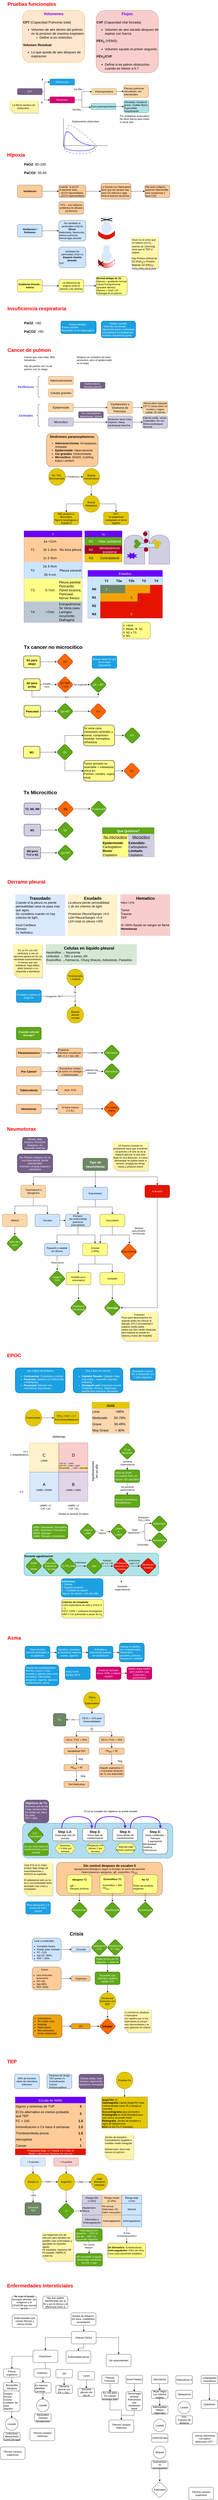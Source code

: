 <mxfile version="21.6.8" type="github">
  <diagram name="Page-1" id="M_UDVAVCjI6NykcnFUn3">
    <mxGraphModel dx="1436" dy="1508" grid="1" gridSize="10" guides="1" tooltips="1" connect="1" arrows="1" fold="1" page="1" pageScale="1" pageWidth="850" pageHeight="1100" math="0" shadow="0">
      <root>
        <mxCell id="0" />
        <mxCell id="1" parent="0" />
        <mxCell id="o2XStDFjQmmAr5IW1lQV-69" value="Durante agudizacion" style="rounded=1;whiteSpace=wrap;html=1;fillColor=#b0e3e6;strokeColor=#0e8088;verticalAlign=top;align=left;fontStyle=1;fontSize=14;" parent="1" vertex="1">
          <mxGeometry x="122" y="7492" width="650" height="110" as="geometry" />
        </mxCell>
        <mxCell id="sU-v4qAwtsRLPM2VlvNM-34" value="" style="ellipse;whiteSpace=wrap;html=1;aspect=fixed;fillColor=#dae8fc;strokeColor=none;" parent="1" vertex="1">
          <mxGeometry x="495" y="1087" width="50" height="50" as="geometry" />
        </mxCell>
        <mxCell id="sU-v4qAwtsRLPM2VlvNM-1" value="Pruebas funcionales" style="text;strokeColor=none;fillColor=none;html=1;fontSize=24;fontStyle=1;verticalAlign=middle;align=left;fontColor=#FF0000;" parent="1" vertex="1">
          <mxGeometry x="40" y="15" width="100" height="40" as="geometry" />
        </mxCell>
        <mxCell id="sU-v4qAwtsRLPM2VlvNM-12" value="Por problemas musculares&lt;br&gt;No tiene fuerza para meter&lt;br&gt;ni sacar aire" style="text;html=1;align=left;verticalAlign=middle;resizable=0;points=[];autosize=1;strokeColor=none;fillColor=none;" parent="1" vertex="1">
          <mxGeometry x="582" y="558" width="170" height="60" as="geometry" />
        </mxCell>
        <mxCell id="sU-v4qAwtsRLPM2VlvNM-20" value="Espirometria obstructiva" style="shape=partialRectangle;whiteSpace=wrap;html=1;bottom=0;right=0;fillColor=none;direction=north;container=0;verticalAlign=top;" parent="1" vertex="1">
          <mxGeometry x="312" y="586" width="214" height="130" as="geometry" />
        </mxCell>
        <mxCell id="sU-v4qAwtsRLPM2VlvNM-21" value="" style="curved=1;endArrow=none;html=1;rounded=0;endFill=0;dashed=1;dashPattern=8 8;entryX=0;entryY=0.75;entryDx=0;entryDy=0;" parent="1" target="sU-v4qAwtsRLPM2VlvNM-20" edge="1">
          <mxGeometry width="50" height="50" relative="1" as="geometry">
            <mxPoint x="313" y="717" as="sourcePoint" />
            <mxPoint x="483" y="722" as="targetPoint" />
            <Array as="points">
              <mxPoint x="323" y="632" />
              <mxPoint x="353" y="606" />
            </Array>
          </mxGeometry>
        </mxCell>
        <mxCell id="sU-v4qAwtsRLPM2VlvNM-22" value="" style="shape=requiredInterface;html=1;verticalLabelPosition=bottom;sketch=0;direction=south;dashed=1;dashPattern=8 8;container=0;" parent="1" vertex="1">
          <mxGeometry x="313" y="716" width="159" height="40" as="geometry" />
        </mxCell>
        <mxCell id="sU-v4qAwtsRLPM2VlvNM-16" value="" style="curved=1;endArrow=none;html=1;rounded=0;snapToPoint=0;endFill=0;strokeColor=#6666FF;strokeWidth=3;" parent="1" edge="1">
          <mxGeometry width="50" height="50" relative="1" as="geometry">
            <mxPoint x="315" y="716" as="sourcePoint" />
            <mxPoint x="465" y="716" as="targetPoint" />
            <Array as="points">
              <mxPoint x="315" y="616" />
              <mxPoint x="396.818" y="716" />
            </Array>
          </mxGeometry>
        </mxCell>
        <mxCell id="sU-v4qAwtsRLPM2VlvNM-18" value="" style="shape=requiredInterface;html=1;verticalLabelPosition=bottom;sketch=0;direction=south;container=0;strokeColor=#6666FF;strokeWidth=3;" parent="1" vertex="1">
          <mxGeometry x="315" y="716" width="150" height="25" as="geometry" />
        </mxCell>
        <mxCell id="sU-v4qAwtsRLPM2VlvNM-23" value="La fibrois quistica da Obstuctiva,&amp;nbsp;" style="shape=note;whiteSpace=wrap;html=1;backgroundOutline=1;fontColor=#000000;darkOpacity=0.05;fillColor=#FFF9B2;strokeColor=none;fillStyle=solid;direction=west;gradientDirection=north;gradientColor=#FFF2A1;shadow=1;size=20;pointerEvents=1;" parent="1" vertex="1">
          <mxGeometry x="50" y="498" width="140" height="60" as="geometry" />
        </mxCell>
        <mxCell id="sU-v4qAwtsRLPM2VlvNM-26" value="" style="edgeStyle=orthogonalEdgeStyle;rounded=0;orthogonalLoop=1;jettySize=auto;html=1;" parent="1" source="sU-v4qAwtsRLPM2VlvNM-24" target="sU-v4qAwtsRLPM2VlvNM-25" edge="1">
          <mxGeometry relative="1" as="geometry" />
        </mxCell>
        <mxCell id="sU-v4qAwtsRLPM2VlvNM-24" value="Ventilacion" style="rounded=1;whiteSpace=wrap;html=1;fillColor=#ffcc99;strokeColor=#36393d;fontStyle=1" parent="1" vertex="1">
          <mxGeometry x="90" y="906" width="120" height="60" as="geometry" />
        </mxCell>
        <mxCell id="sU-v4qAwtsRLPM2VlvNM-48" value="" style="edgeStyle=orthogonalEdgeStyle;rounded=0;orthogonalLoop=1;jettySize=auto;html=1;" parent="1" source="sU-v4qAwtsRLPM2VlvNM-25" target="sU-v4qAwtsRLPM2VlvNM-47" edge="1">
          <mxGeometry relative="1" as="geometry" />
        </mxCell>
        <mxCell id="sU-v4qAwtsRLPM2VlvNM-25" value="Cuando&amp;nbsp; la pCO2&lt;br&gt;el paciente esta...&lt;br&gt;↑ pCO2 hipoventilado.&lt;br&gt;&lt;div style=&quot;&quot;&gt;&lt;span style=&quot;background-color: initial;&quot;&gt;↓ pCO2 Hiperventilado&lt;/span&gt;&lt;/div&gt;" style="rounded=1;whiteSpace=wrap;html=1;align=left;fillColor=#ffcc99;strokeColor=#36393d;" parent="1" vertex="1">
          <mxGeometry x="290" y="906" width="130" height="60" as="geometry" />
        </mxCell>
        <mxCell id="sU-v4qAwtsRLPM2VlvNM-27" value="PO2 ↓ con esfuerzo problema de difusion (ej fibrosis)" style="rounded=1;whiteSpace=wrap;html=1;fillColor=#ffcc99;strokeColor=#36393d;" parent="1" vertex="1">
          <mxGeometry x="290" y="986" width="120" height="60" as="geometry" />
        </mxCell>
        <mxCell id="sU-v4qAwtsRLPM2VlvNM-30" value="" style="edgeStyle=orthogonalEdgeStyle;rounded=0;orthogonalLoop=1;jettySize=auto;html=1;" parent="1" source="sU-v4qAwtsRLPM2VlvNM-28" target="sU-v4qAwtsRLPM2VlvNM-29" edge="1">
          <mxGeometry relative="1" as="geometry" />
        </mxCell>
        <mxCell id="sU-v4qAwtsRLPM2VlvNM-28" value="Ventilacion / Perfusion" style="rounded=1;whiteSpace=wrap;html=1;fillColor=#cce5ff;strokeColor=#36393d;fontStyle=1" parent="1" vertex="1">
          <mxGeometry x="90" y="1096" width="120" height="60" as="geometry" />
        </mxCell>
        <mxCell id="sU-v4qAwtsRLPM2VlvNM-29" value="No ventilado si perfundido (V/Q=0)&lt;br&gt;&lt;b&gt;Shunt&lt;/b&gt;:&lt;br&gt;&lt;div style=&quot;text-align: left;&quot;&gt;&lt;span style=&quot;background-color: initial;&quot;&gt;Atelectasia, Neumonia, edema pulmonar, Hemorragia alveolar&lt;/span&gt;&lt;/div&gt;" style="rounded=1;whiteSpace=wrap;html=1;fillColor=#cce5ff;strokeColor=#36393d;" parent="1" vertex="1">
          <mxGeometry x="290" y="1076" width="130" height="100" as="geometry" />
        </mxCell>
        <mxCell id="sU-v4qAwtsRLPM2VlvNM-31" value="" style="shape=dataStorage;whiteSpace=wrap;html=1;fixedSize=1;direction=north;fillColor=#e51400;strokeColor=#B20000;fontColor=#ffffff;" parent="1" vertex="1">
          <mxGeometry x="480" y="1127" width="80" height="40" as="geometry" />
        </mxCell>
        <mxCell id="sU-v4qAwtsRLPM2VlvNM-33" value="" style="strokeWidth=1;html=1;shape=mxgraph.flowchart.delay;whiteSpace=wrap;direction=south;fillColor=#dae8fc;strokeColor=none;" parent="1" vertex="1">
          <mxGeometry x="505" y="1059" width="30" height="70" as="geometry" />
        </mxCell>
        <mxCell id="sU-v4qAwtsRLPM2VlvNM-37" value="" style="shape=umlDestroy;whiteSpace=wrap;html=1;strokeWidth=3;targetShapes=umlLifeline;" parent="1" vertex="1">
          <mxGeometry x="493" y="1066" width="55" height="13" as="geometry" />
        </mxCell>
        <mxCell id="sU-v4qAwtsRLPM2VlvNM-38" value="" style="ellipse;whiteSpace=wrap;html=1;aspect=fixed;fillColor=#dae8fc;strokeColor=none;" parent="1" vertex="1">
          <mxGeometry x="495" y="1224" width="50" height="50" as="geometry" />
        </mxCell>
        <mxCell id="sU-v4qAwtsRLPM2VlvNM-39" value="" style="shape=dataStorage;whiteSpace=wrap;html=1;fixedSize=1;direction=north;fillColor=#e51400;strokeColor=#B20000;fontColor=#ffffff;gradientColor=#FFFFFF;gradientDirection=south;" parent="1" vertex="1">
          <mxGeometry x="480" y="1264" width="80" height="40" as="geometry" />
        </mxCell>
        <mxCell id="sU-v4qAwtsRLPM2VlvNM-40" value="" style="strokeWidth=1;html=1;shape=mxgraph.flowchart.delay;whiteSpace=wrap;direction=south;fillColor=#dae8fc;strokeColor=none;" parent="1" vertex="1">
          <mxGeometry x="505" y="1196" width="30" height="70" as="geometry" />
        </mxCell>
        <mxCell id="sU-v4qAwtsRLPM2VlvNM-41" value="" style="shape=umlDestroy;whiteSpace=wrap;html=1;strokeWidth=3;targetShapes=umlLifeline;" parent="1" vertex="1">
          <mxGeometry x="480" y="1273" width="25" height="22" as="geometry" />
        </mxCell>
        <mxCell id="sU-v4qAwtsRLPM2VlvNM-42" value="Ventilado No perfundido (V/Q=∞)&lt;br&gt;&lt;b&gt;Espacio muerto alveolar&lt;/b&gt;:&lt;br&gt;&lt;div style=&quot;text-align: left;&quot;&gt;TEP&lt;/div&gt;" style="rounded=1;whiteSpace=wrap;html=1;fillColor=#cce5ff;strokeColor=#36393d;" parent="1" vertex="1">
          <mxGeometry x="290" y="1204" width="130" height="100" as="geometry" />
        </mxCell>
        <mxCell id="sU-v4qAwtsRLPM2VlvNM-43" value="Hipoxia" style="text;strokeColor=none;fillColor=none;html=1;fontSize=24;fontStyle=1;verticalAlign=middle;align=left;fontColor=#FF0000;" parent="1" vertex="1">
          <mxGeometry x="37.5" y="741" width="100" height="40" as="geometry" />
        </mxCell>
        <mxCell id="sU-v4qAwtsRLPM2VlvNM-46" value="Shunt es el unico que no mejora con O&lt;sub&gt;2 &lt;/sub&gt;(menos de 10mmHg) osea que el TEP si mejora&lt;br&gt;&lt;br&gt;Hay Presion arterial de O2 (PaO&lt;sub&gt;2&lt;/sub&gt;) y Presion Alveolar O2 (PAO&lt;sub&gt;2&lt;/sub&gt;)&lt;br&gt;PAO&lt;sub&gt;2&lt;/sub&gt;=FiO&lt;sub&gt;2&lt;/sub&gt;-pCO&lt;sub&gt;2&lt;/sub&gt;/0.8" style="shape=note;whiteSpace=wrap;html=1;backgroundOutline=1;fontColor=#000000;darkOpacity=0.05;fillColor=#FFF9B2;strokeColor=none;fillStyle=solid;direction=west;gradientDirection=north;gradientColor=#FFF2A1;shadow=1;size=20;pointerEvents=1;verticalAlign=top;align=left;" parent="1" vertex="1">
          <mxGeometry x="640" y="1156" width="130" height="151" as="geometry" />
        </mxCell>
        <mxCell id="sU-v4qAwtsRLPM2VlvNM-50" value="" style="edgeStyle=orthogonalEdgeStyle;rounded=0;orthogonalLoop=1;jettySize=auto;html=1;" parent="1" source="sU-v4qAwtsRLPM2VlvNM-47" target="sU-v4qAwtsRLPM2VlvNM-49" edge="1">
          <mxGeometry relative="1" as="geometry" />
        </mxCell>
        <mxCell id="sU-v4qAwtsRLPM2VlvNM-47" value="La hipoxia con Hipocapnia tiene que ser porque hay poco O2 (Altura) o algo tiene el pulmon (ej Asma)" style="whiteSpace=wrap;html=1;align=left;rounded=1;fillColor=#ffcc99;strokeColor=#36393d;" parent="1" vertex="1">
          <mxGeometry x="493" y="897.75" width="145" height="76.5" as="geometry" />
        </mxCell>
        <mxCell id="sU-v4qAwtsRLPM2VlvNM-49" value="Hay poco oxigeno, paciente hiperventila para compensar y saca CO2" style="whiteSpace=wrap;html=1;align=left;rounded=1;fillColor=#ffcc99;strokeColor=#36393d;" parent="1" vertex="1">
          <mxGeometry x="705" y="906" width="120" height="60" as="geometry" />
        </mxCell>
        <mxCell id="sU-v4qAwtsRLPM2VlvNM-53" value="" style="edgeStyle=orthogonalEdgeStyle;rounded=0;orthogonalLoop=1;jettySize=auto;html=1;" parent="1" source="sU-v4qAwtsRLPM2VlvNM-51" target="sU-v4qAwtsRLPM2VlvNM-52" edge="1">
          <mxGeometry relative="1" as="geometry" />
        </mxCell>
        <mxCell id="sU-v4qAwtsRLPM2VlvNM-51" value="Gradiente Alveolo - Arteria" style="rounded=1;whiteSpace=wrap;html=1;fillColor=#ffff88;strokeColor=#36393d;fontStyle=1" parent="1" vertex="1">
          <mxGeometry x="90" y="1361" width="120" height="60" as="geometry" />
        </mxCell>
        <mxCell id="sU-v4qAwtsRLPM2VlvNM-55" value="" style="edgeStyle=orthogonalEdgeStyle;rounded=0;orthogonalLoop=1;jettySize=auto;html=1;" parent="1" source="sU-v4qAwtsRLPM2VlvNM-52" target="sU-v4qAwtsRLPM2VlvNM-54" edge="1">
          <mxGeometry relative="1" as="geometry" />
        </mxCell>
        <mxCell id="sU-v4qAwtsRLPM2VlvNM-52" value="La diferencia de oxigeno entre el alveolo y las arterias" style="rounded=1;whiteSpace=wrap;html=1;fillColor=#ffff88;strokeColor=#36393d;" parent="1" vertex="1">
          <mxGeometry x="290" y="1361" width="120" height="60" as="geometry" />
        </mxCell>
        <mxCell id="sU-v4qAwtsRLPM2VlvNM-54" value="&lt;b&gt;Normal debajo de 15.&lt;br&gt;&lt;/b&gt;Hipoxia + gradiente normal: Causa Extrapulmonar (grandes alturas)&lt;br&gt;Hipoxia + Grad &amp;gt;15: Patologia en el pulmon" style="rounded=1;whiteSpace=wrap;html=1;align=left;fillColor=#ffff88;strokeColor=#36393d;" parent="1" vertex="1">
          <mxGeometry x="470" y="1346" width="150" height="90" as="geometry" />
        </mxCell>
        <mxCell id="sU-v4qAwtsRLPM2VlvNM-57" value="&lt;b&gt;PaO2&lt;/b&gt;: 80-100&lt;br&gt;&lt;br style=&quot;font-size: 17px;&quot;&gt;&lt;b&gt;PaCO2&lt;/b&gt;: 35-45" style="rounded=1;whiteSpace=wrap;html=1;align=left;fontSize=17;strokeColor=none;" parent="1" vertex="1">
          <mxGeometry x="120" y="797" width="120" height="60" as="geometry" />
        </mxCell>
        <mxCell id="sU-v4qAwtsRLPM2VlvNM-58" value="Insuficiencia respiratoria" style="text;strokeColor=none;fillColor=none;html=1;fontSize=24;fontStyle=1;verticalAlign=middle;align=left;fontColor=#FF0000;" parent="1" vertex="1">
          <mxGeometry x="40" y="1481" width="100" height="40" as="geometry" />
        </mxCell>
        <mxCell id="sU-v4qAwtsRLPM2VlvNM-61" value="&lt;b&gt;PaO2&lt;/b&gt;: &amp;lt;60&lt;br&gt;&lt;br style=&quot;font-size: 17px;&quot;&gt;&lt;b&gt;PaCO2&lt;/b&gt;: &amp;gt;50" style="rounded=1;whiteSpace=wrap;html=1;align=left;fontSize=17;strokeColor=none;" parent="1" vertex="1">
          <mxGeometry x="120" y="1561" width="120" height="60" as="geometry" />
        </mxCell>
        <mxCell id="sU-v4qAwtsRLPM2VlvNM-62" value="&lt;div style=&quot;text-align: center;&quot;&gt;&lt;span style=&quot;background-color: initial;&quot;&gt;Oxigenoterapia:&lt;/span&gt;&lt;/div&gt;Puntas nasales&lt;br&gt;Mascarilla: #1 en Hipercapnia" style="rounded=1;whiteSpace=wrap;html=1;align=left;fillColor=#1ba1e2;fontColor=#ffffff;strokeColor=#006EAF;strokeWidth=2;" parent="1" vertex="1">
          <mxGeometry x="300" y="1561" width="170" height="60" as="geometry" />
        </mxCell>
        <mxCell id="sU-v4qAwtsRLPM2VlvNM-63" value="Intubar cunado:&lt;br&gt;&lt;div style=&quot;text-align: left;&quot;&gt;&lt;span style=&quot;background-color: initial;&quot;&gt;↓ Nivel de conciencia&lt;/span&gt;&lt;/div&gt;&lt;div style=&quot;text-align: left;&quot;&gt;&lt;span style=&quot;background-color: initial;&quot;&gt;Hipoxemia grave y refractaria&lt;/span&gt;&lt;/div&gt;&lt;div style=&quot;text-align: left;&quot;&gt;&lt;span style=&quot;background-color: initial;&quot;&gt;Inestabilidad hemodinamica&lt;/span&gt;&lt;/div&gt;&lt;div style=&quot;text-align: left;&quot;&gt;&lt;span style=&quot;background-color: initial;&quot;&gt;Acidosis respiratoria grave&lt;/span&gt;&lt;/div&gt;" style="rounded=1;whiteSpace=wrap;html=1;fillColor=#1ba1e2;fontColor=#ffffff;strokeColor=#006EAF;strokeWidth=2;" parent="1" vertex="1">
          <mxGeometry x="495" y="1561" width="165" height="80" as="geometry" />
        </mxCell>
        <mxCell id="sU-v4qAwtsRLPM2VlvNM-64" value="Cancer de pulmon" style="text;strokeColor=none;fillColor=none;html=1;fontSize=24;fontStyle=1;verticalAlign=middle;align=left;fontColor=#FF0000;" parent="1" vertex="1">
          <mxGeometry x="40" y="1681" width="100" height="40" as="geometry" />
        </mxCell>
        <mxCell id="sU-v4qAwtsRLPM2VlvNM-68" value="Adenocarcinoma" style="rounded=1;whiteSpace=wrap;html=1;fontSize=14;fillColor=#fad7ac;strokeColor=#b46504;" parent="1" vertex="1">
          <mxGeometry x="240" y="1827" width="120" height="40" as="geometry" />
        </mxCell>
        <mxCell id="sU-v4qAwtsRLPM2VlvNM-73" value="" style="edgeStyle=orthogonalEdgeStyle;rounded=0;orthogonalLoop=1;jettySize=auto;html=1;" parent="1" source="sU-v4qAwtsRLPM2VlvNM-69" target="sU-v4qAwtsRLPM2VlvNM-72" edge="1">
          <mxGeometry relative="1" as="geometry" />
        </mxCell>
        <mxCell id="sU-v4qAwtsRLPM2VlvNM-69" value="Epidermoide" style="rounded=1;whiteSpace=wrap;html=1;fontSize=14;fillColor=#fad7ac;strokeColor=#b46504;" parent="1" vertex="1">
          <mxGeometry x="240" y="1957" width="120" height="40" as="geometry" />
        </mxCell>
        <mxCell id="sU-v4qAwtsRLPM2VlvNM-70" value="Celulas grandes" style="rounded=1;whiteSpace=wrap;html=1;fontSize=14;fillColor=#fad7ac;strokeColor=#b46504;" parent="1" vertex="1">
          <mxGeometry x="240" y="1887" width="120" height="40" as="geometry" />
        </mxCell>
        <mxCell id="Sj-hr3UklDrpazf8FQOq-10" value="" style="edgeStyle=orthogonalEdgeStyle;rounded=0;orthogonalLoop=1;jettySize=auto;html=1;" parent="1" source="sU-v4qAwtsRLPM2VlvNM-71" target="Sj-hr3UklDrpazf8FQOq-3" edge="1">
          <mxGeometry relative="1" as="geometry" />
        </mxCell>
        <mxCell id="sU-v4qAwtsRLPM2VlvNM-71" value="Microcitico" style="rounded=1;whiteSpace=wrap;html=1;fontSize=14;fillColor=#d0cee2;strokeColor=#56517e;" parent="1" vertex="1">
          <mxGeometry x="240" y="2027" width="120" height="40" as="geometry" />
        </mxCell>
        <mxCell id="Sj-hr3UklDrpazf8FQOq-14" value="" style="edgeStyle=orthogonalEdgeStyle;rounded=0;orthogonalLoop=1;jettySize=auto;html=1;" parent="1" source="sU-v4qAwtsRLPM2VlvNM-72" target="Sj-hr3UklDrpazf8FQOq-13" edge="1">
          <mxGeometry relative="1" as="geometry" />
        </mxCell>
        <mxCell id="sU-v4qAwtsRLPM2VlvNM-72" value="Cavitaciones y Sindrome de Pancoast." style="whiteSpace=wrap;html=1;fontSize=14;fillColor=#fad7ac;strokeColor=#b46504;rounded=1;" parent="1" vertex="1">
          <mxGeometry x="525" y="1947.5" width="120" height="60" as="geometry" />
        </mxCell>
        <mxCell id="Sj-hr3UklDrpazf8FQOq-1" value="&lt;b style=&quot;font-size: 16px;&quot;&gt;&lt;font style=&quot;font-size: 16px;&quot;&gt;Sindromes paraneoplasicos:&lt;br&gt;&lt;/font&gt;&lt;/b&gt;&lt;div style=&quot;text-align: left; font-size: 14px;&quot;&gt;&lt;ul&gt;&lt;li&gt;&lt;span style=&quot;background-color: initial;&quot;&gt;&lt;font style=&quot;font-size: 14px;&quot;&gt;&lt;b&gt;Adenocarcinoma&lt;/b&gt;: Acropaquias, Artopatia&lt;/font&gt;&lt;/span&gt;&lt;/li&gt;&lt;li&gt;&lt;span style=&quot;background-color: initial;&quot;&gt;&lt;font style=&quot;font-size: 14px;&quot;&gt;&lt;b&gt;Epidermoide&lt;/b&gt;: Hipercalcemia&lt;/font&gt;&lt;/span&gt;&lt;/li&gt;&lt;li&gt;&lt;span style=&quot;background-color: initial;&quot;&gt;&lt;font style=&quot;font-size: 14px;&quot;&gt;&lt;b&gt;Cel grandes&lt;/b&gt;: Ginecomastia&lt;/font&gt;&lt;/span&gt;&lt;/li&gt;&lt;li&gt;&lt;span style=&quot;background-color: initial;&quot;&gt;&lt;font style=&quot;font-size: 14px;&quot;&gt;&lt;b&gt;Microcitico&lt;/b&gt;: SIADH, Cushing, Eaton Lambert&lt;/font&gt;&lt;/span&gt;&lt;/li&gt;&lt;/ul&gt;&lt;/div&gt;" style="rounded=1;whiteSpace=wrap;html=1;verticalAlign=top;fillColor=#ffcc99;strokeColor=#36393d;" parent="1" vertex="1">
          <mxGeometry x="230.5" y="2101" width="249" height="160" as="geometry" />
        </mxCell>
        <mxCell id="Sj-hr3UklDrpazf8FQOq-12" value="" style="edgeStyle=orthogonalEdgeStyle;rounded=0;orthogonalLoop=1;jettySize=auto;html=1;" parent="1" source="Sj-hr3UklDrpazf8FQOq-3" target="Sj-hr3UklDrpazf8FQOq-11" edge="1">
          <mxGeometry relative="1" as="geometry" />
        </mxCell>
        <mxCell id="Sj-hr3UklDrpazf8FQOq-3" value="Sindrome Vena Cava Superior: Masa paratraqual derecha" style="rounded=1;whiteSpace=wrap;html=1;align=left;fillColor=#d0cee2;strokeColor=#56517e;" parent="1" vertex="1">
          <mxGeometry x="525" y="2017.5" width="120" height="60" as="geometry" />
        </mxCell>
        <mxCell id="Sj-hr3UklDrpazf8FQOq-4" value="Tos, hemoptisism atelectasias, disnea" style="rounded=1;whiteSpace=wrap;html=1;fillColor=#76608a;fontColor=#ffffff;strokeColor=#432D57;" parent="1" vertex="1">
          <mxGeometry x="385" y="1997" width="120" height="30" as="geometry" />
        </mxCell>
        <mxCell id="Sj-hr3UklDrpazf8FQOq-5" value="" style="shape=curlyBracket;whiteSpace=wrap;html=1;rounded=1;labelPosition=left;verticalLabelPosition=middle;align=right;verticalAlign=middle;" parent="1" vertex="1">
          <mxGeometry x="180" y="1827" width="20" height="100" as="geometry" />
        </mxCell>
        <mxCell id="Sj-hr3UklDrpazf8FQOq-6" value="" style="shape=curlyBracket;whiteSpace=wrap;html=1;rounded=1;labelPosition=left;verticalLabelPosition=middle;align=right;verticalAlign=middle;" parent="1" vertex="1">
          <mxGeometry x="180" y="1962" width="20" height="105" as="geometry" />
        </mxCell>
        <mxCell id="Sj-hr3UklDrpazf8FQOq-7" value="Perifericos" style="text;html=1;align=center;verticalAlign=middle;resizable=0;points=[];autosize=1;strokeColor=none;fillColor=none;fontSize=15;fontStyle=1;fontColor=#3333FF;" parent="1" vertex="1">
          <mxGeometry x="80" y="1862" width="100" height="30" as="geometry" />
        </mxCell>
        <mxCell id="Sj-hr3UklDrpazf8FQOq-8" value="Centrales" style="text;html=1;align=center;verticalAlign=middle;resizable=0;points=[];autosize=1;strokeColor=none;fillColor=none;fontSize=15;fontStyle=1;fontColor=#3333FF;" parent="1" vertex="1">
          <mxGeometry x="85" y="1999.5" width="90" height="30" as="geometry" />
        </mxCell>
        <mxCell id="Sj-hr3UklDrpazf8FQOq-9" value="Asintomaticos, derrame pleural" style="rounded=1;whiteSpace=wrap;html=1;fillColor=#76608a;fontColor=#ffffff;strokeColor=#432D57;" parent="1" vertex="1">
          <mxGeometry x="393" y="1855" width="120" height="30" as="geometry" />
        </mxCell>
        <mxCell id="Sj-hr3UklDrpazf8FQOq-11" value="Edema cuello, venas colaterales, Rx con Masa paratraqual derecha" style="rounded=1;whiteSpace=wrap;html=1;align=left;fillColor=#d0cee2;strokeColor=#56517e;" parent="1" vertex="1">
          <mxGeometry x="695" y="2017.5" width="120" height="60" as="geometry" />
        </mxCell>
        <mxCell id="Sj-hr3UklDrpazf8FQOq-13" value="Afecta plexo barquial C8-T1 causa dolor en hombro y region cubital. Sx Horner" style="whiteSpace=wrap;html=1;fontSize=12;fillColor=#fad7ac;strokeColor=#b46504;rounded=1;" parent="1" vertex="1">
          <mxGeometry x="695" y="1947.5" width="120" height="60" as="geometry" />
        </mxCell>
        <mxCell id="Sj-hr3UklDrpazf8FQOq-15" value="Cancer que mas mata, 90% fumadores&lt;br&gt;&lt;br&gt;Hijo de padres con Ca de pulmon con 2x riesgo&lt;br&gt;&lt;br&gt;" style="rounded=1;whiteSpace=wrap;html=1;verticalAlign=top;align=left;strokeColor=none;" parent="1" vertex="1">
          <mxGeometry x="120" y="1721" width="175" height="80" as="geometry" />
        </mxCell>
        <mxCell id="Sj-hr3UklDrpazf8FQOq-16" value="Ninguno se considera de buen pronostico, pero el epidermoide es el mejor" style="rounded=1;whiteSpace=wrap;html=1;verticalAlign=top;align=left;strokeColor=none;" parent="1" vertex="1">
          <mxGeometry x="375" y="1721" width="175" height="80" as="geometry" />
        </mxCell>
        <mxCell id="Dt5ZlS1eIxX-C3ux1ST1-5" value="" style="edgeStyle=orthogonalEdgeStyle;rounded=0;orthogonalLoop=1;jettySize=auto;html=1;" parent="1" source="Dt5ZlS1eIxX-C3ux1ST1-3" target="Dt5ZlS1eIxX-C3ux1ST1-4" edge="1">
          <mxGeometry relative="1" as="geometry" />
        </mxCell>
        <mxCell id="Dt5ZlS1eIxX-C3ux1ST1-6" value="Perifericos" style="edgeLabel;html=1;align=center;verticalAlign=middle;resizable=0;points=[];" parent="Dt5ZlS1eIxX-C3ux1ST1-5" vertex="1" connectable="0">
          <mxGeometry x="-0.102" relative="1" as="geometry">
            <mxPoint y="-1" as="offset" />
          </mxGeometry>
        </mxCell>
        <mxCell id="Dt5ZlS1eIxX-C3ux1ST1-3" value="Rx, TAC, Broncoscopia" style="ellipse;whiteSpace=wrap;html=1;aspect=fixed;fillColor=#e3c800;fontColor=#000000;strokeColor=#B09500;strokeWidth=2;" parent="1" vertex="1">
          <mxGeometry x="241" y="2271" width="80" height="80" as="geometry" />
        </mxCell>
        <mxCell id="Dt5ZlS1eIxX-C3ux1ST1-8" value="" style="edgeStyle=orthogonalEdgeStyle;rounded=0;orthogonalLoop=1;jettySize=auto;html=1;" parent="1" source="Dt5ZlS1eIxX-C3ux1ST1-4" target="Dt5ZlS1eIxX-C3ux1ST1-7" edge="1">
          <mxGeometry relative="1" as="geometry" />
        </mxCell>
        <mxCell id="Dt5ZlS1eIxX-C3ux1ST1-4" value="Biopsia transtoracica" style="ellipse;whiteSpace=wrap;html=1;aspect=fixed;fillColor=#e3c800;fontColor=#000000;strokeColor=#B09500;strokeWidth=2;" parent="1" vertex="1">
          <mxGeometry x="406.5" y="2271" width="80" height="80" as="geometry" />
        </mxCell>
        <mxCell id="Dt5ZlS1eIxX-C3ux1ST1-72" style="edgeStyle=orthogonalEdgeStyle;rounded=0;orthogonalLoop=1;jettySize=auto;html=1;entryX=0.5;entryY=0;entryDx=0;entryDy=0;" parent="1" source="Dt5ZlS1eIxX-C3ux1ST1-7" target="Dt5ZlS1eIxX-C3ux1ST1-10" edge="1">
          <mxGeometry relative="1" as="geometry" />
        </mxCell>
        <mxCell id="Dt5ZlS1eIxX-C3ux1ST1-73" style="edgeStyle=orthogonalEdgeStyle;rounded=0;orthogonalLoop=1;jettySize=auto;html=1;entryX=0.5;entryY=0;entryDx=0;entryDy=0;" parent="1" source="Dt5ZlS1eIxX-C3ux1ST1-7" target="Dt5ZlS1eIxX-C3ux1ST1-11" edge="1">
          <mxGeometry relative="1" as="geometry" />
        </mxCell>
        <mxCell id="Dt5ZlS1eIxX-C3ux1ST1-7" value="Buscar Metastasis" style="ellipse;whiteSpace=wrap;html=1;fillColor=#e3c800;fontColor=#000000;strokeColor=#B09500;strokeWidth=2;" parent="1" vertex="1">
          <mxGeometry x="406.5" y="2401" width="80" height="80" as="geometry" />
        </mxCell>
        <mxCell id="Dt5ZlS1eIxX-C3ux1ST1-10" value="RM cerebral si:&lt;br&gt;Microcitico,&lt;br&gt;Signos neuologicos o Estadio 2" style="rounded=1;whiteSpace=wrap;html=1;fillColor=#e3c800;fontColor=#000000;strokeColor=#B09500;strokeWidth=2;" parent="1" vertex="1">
          <mxGeometry x="266" y="2481" width="120" height="60" as="geometry" />
        </mxCell>
        <mxCell id="Dt5ZlS1eIxX-C3ux1ST1-11" value="PET:&lt;br&gt;Si sospechas metastasis en otros lugares" style="rounded=1;whiteSpace=wrap;html=1;fillColor=#e3c800;fontColor=#000000;strokeColor=#B09500;strokeWidth=2;" parent="1" vertex="1">
          <mxGeometry x="506" y="2481" width="120" height="60" as="geometry" />
        </mxCell>
        <mxCell id="Dt5ZlS1eIxX-C3ux1ST1-12" value="T" style="shape=table;startSize=30;container=1;collapsible=0;childLayout=tableLayout;strokeColor=#3700CC;fontSize=16;swimlaneFillColor=none;perimeterSpacing=1;fillColor=#6a00ff;fontColor=#ffffff;" parent="1" vertex="1">
          <mxGeometry x="122" y="2571" width="280" height="440" as="geometry" />
        </mxCell>
        <mxCell id="Dt5ZlS1eIxX-C3ux1ST1-13" value="" style="shape=tableRow;horizontal=0;startSize=0;swimlaneHead=0;swimlaneBody=0;strokeColor=inherit;top=0;left=0;bottom=0;right=0;collapsible=0;dropTarget=0;fillColor=none;points=[[0,0.5],[1,0.5]];portConstraint=eastwest;fontSize=16;" parent="Dt5ZlS1eIxX-C3ux1ST1-12" vertex="1">
          <mxGeometry y="30" width="280" height="40" as="geometry" />
        </mxCell>
        <mxCell id="Dt5ZlS1eIxX-C3ux1ST1-14" value="T1" style="shape=partialRectangle;html=1;whiteSpace=wrap;connectable=0;strokeColor=#36393d;overflow=hidden;fillColor=#ffcc99;top=0;left=0;bottom=0;right=0;pointerEvents=1;fontSize=16;rowspan=3;colspan=1;perimeterSpacing=2;" parent="Dt5ZlS1eIxX-C3ux1ST1-13" vertex="1">
          <mxGeometry width="83" height="120" as="geometry">
            <mxRectangle width="83" height="40" as="alternateBounds" />
          </mxGeometry>
        </mxCell>
        <mxCell id="Dt5ZlS1eIxX-C3ux1ST1-15" value="1a &amp;lt;1cm" style="shape=partialRectangle;html=1;whiteSpace=wrap;connectable=0;strokeColor=#36393d;overflow=hidden;fillColor=#ffcc99;top=0;left=0;bottom=0;right=0;pointerEvents=1;fontSize=16;perimeterSpacing=2;" parent="Dt5ZlS1eIxX-C3ux1ST1-13" vertex="1">
          <mxGeometry x="83" width="84" height="40" as="geometry">
            <mxRectangle width="84" height="40" as="alternateBounds" />
          </mxGeometry>
        </mxCell>
        <mxCell id="Dt5ZlS1eIxX-C3ux1ST1-16" value="No toca pleura" style="shape=partialRectangle;html=1;whiteSpace=wrap;connectable=0;strokeColor=#36393d;overflow=hidden;fillColor=#ffcc99;top=0;left=0;bottom=0;right=0;pointerEvents=1;fontSize=16;rowspan=3;colspan=1;perimeterSpacing=2;" parent="Dt5ZlS1eIxX-C3ux1ST1-13" vertex="1">
          <mxGeometry x="167" width="113" height="120" as="geometry">
            <mxRectangle width="113" height="40" as="alternateBounds" />
          </mxGeometry>
        </mxCell>
        <mxCell id="Dt5ZlS1eIxX-C3ux1ST1-17" value="" style="shape=tableRow;horizontal=0;startSize=0;swimlaneHead=0;swimlaneBody=0;strokeColor=inherit;top=0;left=0;bottom=0;right=0;collapsible=0;dropTarget=0;fillColor=none;points=[[0,0.5],[1,0.5]];portConstraint=eastwest;fontSize=16;" parent="Dt5ZlS1eIxX-C3ux1ST1-12" vertex="1">
          <mxGeometry y="70" width="280" height="40" as="geometry" />
        </mxCell>
        <mxCell id="Dt5ZlS1eIxX-C3ux1ST1-18" value="" style="shape=partialRectangle;html=1;whiteSpace=wrap;connectable=0;strokeColor=#36393d;overflow=hidden;fillColor=#ffcc99;top=0;left=0;bottom=0;right=0;pointerEvents=1;fontSize=16;" parent="Dt5ZlS1eIxX-C3ux1ST1-17" vertex="1" visible="0">
          <mxGeometry width="83" height="40" as="geometry">
            <mxRectangle width="83" height="40" as="alternateBounds" />
          </mxGeometry>
        </mxCell>
        <mxCell id="Dt5ZlS1eIxX-C3ux1ST1-19" value="1b 1-2cm" style="shape=partialRectangle;html=1;whiteSpace=wrap;connectable=0;strokeColor=#36393d;overflow=hidden;fillColor=#ffcc99;top=0;left=0;bottom=0;right=0;pointerEvents=1;fontSize=16;" parent="Dt5ZlS1eIxX-C3ux1ST1-17" vertex="1">
          <mxGeometry x="83" width="84" height="40" as="geometry">
            <mxRectangle width="84" height="40" as="alternateBounds" />
          </mxGeometry>
        </mxCell>
        <mxCell id="Dt5ZlS1eIxX-C3ux1ST1-20" value="" style="shape=partialRectangle;html=1;whiteSpace=wrap;connectable=0;strokeColor=inherit;overflow=hidden;fillColor=none;top=0;left=0;bottom=0;right=0;pointerEvents=1;fontSize=16;" parent="Dt5ZlS1eIxX-C3ux1ST1-17" vertex="1" visible="0">
          <mxGeometry x="167" width="113" height="40" as="geometry">
            <mxRectangle width="113" height="40" as="alternateBounds" />
          </mxGeometry>
        </mxCell>
        <mxCell id="Dt5ZlS1eIxX-C3ux1ST1-21" value="" style="shape=tableRow;horizontal=0;startSize=0;swimlaneHead=0;swimlaneBody=0;strokeColor=inherit;top=0;left=0;bottom=0;right=0;collapsible=0;dropTarget=0;fillColor=none;points=[[0,0.5],[1,0.5]];portConstraint=eastwest;fontSize=16;" parent="Dt5ZlS1eIxX-C3ux1ST1-12" vertex="1">
          <mxGeometry y="110" width="280" height="40" as="geometry" />
        </mxCell>
        <mxCell id="Dt5ZlS1eIxX-C3ux1ST1-22" value="" style="shape=partialRectangle;html=1;whiteSpace=wrap;connectable=0;strokeColor=#b46504;overflow=hidden;fillColor=#fad7ac;top=0;left=0;bottom=0;right=0;pointerEvents=1;fontSize=16;" parent="Dt5ZlS1eIxX-C3ux1ST1-21" vertex="1" visible="0">
          <mxGeometry width="83" height="40" as="geometry">
            <mxRectangle width="83" height="40" as="alternateBounds" />
          </mxGeometry>
        </mxCell>
        <mxCell id="Dt5ZlS1eIxX-C3ux1ST1-23" value="1c 2-3cm" style="shape=partialRectangle;html=1;whiteSpace=wrap;connectable=0;strokeColor=#36393d;overflow=hidden;fillColor=#ffcc99;top=0;left=0;bottom=0;right=0;pointerEvents=1;fontSize=16;" parent="Dt5ZlS1eIxX-C3ux1ST1-21" vertex="1">
          <mxGeometry x="83" width="84" height="40" as="geometry">
            <mxRectangle width="84" height="40" as="alternateBounds" />
          </mxGeometry>
        </mxCell>
        <mxCell id="Dt5ZlS1eIxX-C3ux1ST1-24" value="" style="shape=partialRectangle;html=1;whiteSpace=wrap;connectable=0;strokeColor=inherit;overflow=hidden;fillColor=none;top=0;left=0;bottom=0;right=0;pointerEvents=1;fontSize=16;" parent="Dt5ZlS1eIxX-C3ux1ST1-21" vertex="1" visible="0">
          <mxGeometry x="167" width="113" height="40" as="geometry">
            <mxRectangle width="113" height="40" as="alternateBounds" />
          </mxGeometry>
        </mxCell>
        <mxCell id="Dt5ZlS1eIxX-C3ux1ST1-28" style="shape=tableRow;horizontal=0;startSize=0;swimlaneHead=0;swimlaneBody=0;strokeColor=inherit;top=0;left=0;bottom=0;right=0;collapsible=0;dropTarget=0;fillColor=none;points=[[0,0.5],[1,0.5]];portConstraint=eastwest;fontSize=16;" parent="Dt5ZlS1eIxX-C3ux1ST1-12" vertex="1">
          <mxGeometry y="150" width="280" height="40" as="geometry" />
        </mxCell>
        <mxCell id="Dt5ZlS1eIxX-C3ux1ST1-29" value="T2" style="shape=partialRectangle;html=1;whiteSpace=wrap;connectable=0;strokeColor=#36393d;overflow=hidden;fillColor=#cce5ff;top=0;left=0;bottom=0;right=0;pointerEvents=1;fontSize=16;rowspan=2;colspan=1;" parent="Dt5ZlS1eIxX-C3ux1ST1-28" vertex="1">
          <mxGeometry width="83" height="80" as="geometry">
            <mxRectangle width="83" height="40" as="alternateBounds" />
          </mxGeometry>
        </mxCell>
        <mxCell id="Dt5ZlS1eIxX-C3ux1ST1-30" value="2a 3-4cm" style="shape=partialRectangle;html=1;whiteSpace=wrap;connectable=0;strokeColor=#36393d;overflow=hidden;fillColor=#cce5ff;top=0;left=0;bottom=0;right=0;pointerEvents=1;fontSize=16;" parent="Dt5ZlS1eIxX-C3ux1ST1-28" vertex="1">
          <mxGeometry x="83" width="84" height="40" as="geometry">
            <mxRectangle width="84" height="40" as="alternateBounds" />
          </mxGeometry>
        </mxCell>
        <mxCell id="Dt5ZlS1eIxX-C3ux1ST1-31" value="Pleura visceral" style="shape=partialRectangle;html=1;whiteSpace=wrap;connectable=0;strokeColor=#36393d;overflow=hidden;fillColor=#cce5ff;top=0;left=0;bottom=0;right=0;pointerEvents=1;fontSize=16;rowspan=2;colspan=1;" parent="Dt5ZlS1eIxX-C3ux1ST1-28" vertex="1">
          <mxGeometry x="167" width="113" height="80" as="geometry">
            <mxRectangle width="113" height="40" as="alternateBounds" />
          </mxGeometry>
        </mxCell>
        <mxCell id="Dt5ZlS1eIxX-C3ux1ST1-32" style="shape=tableRow;horizontal=0;startSize=0;swimlaneHead=0;swimlaneBody=0;strokeColor=inherit;top=0;left=0;bottom=0;right=0;collapsible=0;dropTarget=0;fillColor=none;points=[[0,0.5],[1,0.5]];portConstraint=eastwest;fontSize=16;" parent="Dt5ZlS1eIxX-C3ux1ST1-12" vertex="1">
          <mxGeometry y="190" width="280" height="40" as="geometry" />
        </mxCell>
        <mxCell id="Dt5ZlS1eIxX-C3ux1ST1-33" style="shape=partialRectangle;html=1;whiteSpace=wrap;connectable=0;strokeColor=inherit;overflow=hidden;fillColor=none;top=0;left=0;bottom=0;right=0;pointerEvents=1;fontSize=16;" parent="Dt5ZlS1eIxX-C3ux1ST1-32" vertex="1" visible="0">
          <mxGeometry width="83" height="40" as="geometry">
            <mxRectangle width="83" height="40" as="alternateBounds" />
          </mxGeometry>
        </mxCell>
        <mxCell id="Dt5ZlS1eIxX-C3ux1ST1-34" value="2b 4-cm" style="shape=partialRectangle;html=1;whiteSpace=wrap;connectable=0;strokeColor=#36393d;overflow=hidden;fillColor=#cce5ff;top=0;left=0;bottom=0;right=0;pointerEvents=1;fontSize=16;" parent="Dt5ZlS1eIxX-C3ux1ST1-32" vertex="1">
          <mxGeometry x="83" width="84" height="40" as="geometry">
            <mxRectangle width="84" height="40" as="alternateBounds" />
          </mxGeometry>
        </mxCell>
        <mxCell id="Dt5ZlS1eIxX-C3ux1ST1-35" style="shape=partialRectangle;html=1;whiteSpace=wrap;connectable=0;strokeColor=inherit;overflow=hidden;fillColor=none;top=0;left=0;bottom=0;right=0;pointerEvents=1;fontSize=16;" parent="Dt5ZlS1eIxX-C3ux1ST1-32" vertex="1" visible="0">
          <mxGeometry x="167" width="113" height="40" as="geometry">
            <mxRectangle width="113" height="40" as="alternateBounds" />
          </mxGeometry>
        </mxCell>
        <mxCell id="Dt5ZlS1eIxX-C3ux1ST1-36" style="shape=tableRow;horizontal=0;startSize=0;swimlaneHead=0;swimlaneBody=0;strokeColor=inherit;top=0;left=0;bottom=0;right=0;collapsible=0;dropTarget=0;fillColor=none;points=[[0,0.5],[1,0.5]];portConstraint=eastwest;fontSize=16;" parent="Dt5ZlS1eIxX-C3ux1ST1-12" vertex="1">
          <mxGeometry y="230" width="280" height="110" as="geometry" />
        </mxCell>
        <mxCell id="Dt5ZlS1eIxX-C3ux1ST1-37" value="T3" style="shape=partialRectangle;html=1;whiteSpace=wrap;connectable=0;strokeColor=#36393d;overflow=hidden;fillColor=#ffff88;top=0;left=0;bottom=0;right=0;pointerEvents=1;fontSize=16;" parent="Dt5ZlS1eIxX-C3ux1ST1-36" vertex="1">
          <mxGeometry width="83" height="110" as="geometry">
            <mxRectangle width="83" height="110" as="alternateBounds" />
          </mxGeometry>
        </mxCell>
        <mxCell id="Dt5ZlS1eIxX-C3ux1ST1-38" value="5-7cm" style="shape=partialRectangle;html=1;whiteSpace=wrap;connectable=0;strokeColor=#36393d;overflow=hidden;fillColor=#ffff88;top=0;left=0;bottom=0;right=0;pointerEvents=1;fontSize=16;" parent="Dt5ZlS1eIxX-C3ux1ST1-36" vertex="1">
          <mxGeometry x="83" width="84" height="110" as="geometry">
            <mxRectangle width="84" height="110" as="alternateBounds" />
          </mxGeometry>
        </mxCell>
        <mxCell id="Dt5ZlS1eIxX-C3ux1ST1-39" value="Pleura parietal Pericardio Pared toracica, Pancoast, Nervio frenico" style="shape=partialRectangle;html=1;whiteSpace=wrap;connectable=0;strokeColor=#36393d;overflow=hidden;fillColor=#ffff88;top=0;left=0;bottom=0;right=0;pointerEvents=1;fontSize=16;align=left;" parent="Dt5ZlS1eIxX-C3ux1ST1-36" vertex="1">
          <mxGeometry x="167" width="113" height="110" as="geometry">
            <mxRectangle width="113" height="110" as="alternateBounds" />
          </mxGeometry>
        </mxCell>
        <mxCell id="Dt5ZlS1eIxX-C3ux1ST1-40" style="shape=tableRow;horizontal=0;startSize=0;swimlaneHead=0;swimlaneBody=0;strokeColor=inherit;top=0;left=0;bottom=0;right=0;collapsible=0;dropTarget=0;fillColor=none;points=[[0,0.5],[1,0.5]];portConstraint=eastwest;fontSize=16;" parent="Dt5ZlS1eIxX-C3ux1ST1-12" vertex="1">
          <mxGeometry y="340" width="280" height="100" as="geometry" />
        </mxCell>
        <mxCell id="Dt5ZlS1eIxX-C3ux1ST1-41" value="T4" style="shape=partialRectangle;html=1;whiteSpace=wrap;connectable=0;strokeColor=#23445d;overflow=hidden;fillColor=#bac8d3;top=0;left=0;bottom=0;right=0;pointerEvents=1;fontSize=16;" parent="Dt5ZlS1eIxX-C3ux1ST1-40" vertex="1">
          <mxGeometry width="83" height="100" as="geometry">
            <mxRectangle width="83" height="100" as="alternateBounds" />
          </mxGeometry>
        </mxCell>
        <mxCell id="Dt5ZlS1eIxX-C3ux1ST1-42" value="&amp;gt;7cm" style="shape=partialRectangle;html=1;whiteSpace=wrap;connectable=0;strokeColor=#23445d;overflow=hidden;fillColor=#bac8d3;top=0;left=0;bottom=0;right=0;pointerEvents=1;fontSize=16;" parent="Dt5ZlS1eIxX-C3ux1ST1-40" vertex="1">
          <mxGeometry x="83" width="84" height="100" as="geometry">
            <mxRectangle width="84" height="100" as="alternateBounds" />
          </mxGeometry>
        </mxCell>
        <mxCell id="Dt5ZlS1eIxX-C3ux1ST1-43" value="&lt;div&gt;Extrapulmonar, &lt;br&gt;&lt;/div&gt;&lt;div&gt;Sx Vena cava,&lt;br&gt;&lt;/div&gt;&lt;div&gt;Laringeo recurrente, Diafragma&lt;/div&gt;" style="shape=partialRectangle;html=1;whiteSpace=wrap;connectable=0;strokeColor=#23445d;overflow=hidden;fillColor=#bac8d3;top=0;left=0;bottom=0;right=0;pointerEvents=1;fontSize=16;align=left;" parent="Dt5ZlS1eIxX-C3ux1ST1-40" vertex="1">
          <mxGeometry x="167" width="113" height="100" as="geometry">
            <mxRectangle width="113" height="100" as="alternateBounds" />
          </mxGeometry>
        </mxCell>
        <mxCell id="Dt5ZlS1eIxX-C3ux1ST1-44" value="" style="shape=delay;whiteSpace=wrap;html=1;direction=north;fillColor=#d0cee2;strokeColor=#56517e;" parent="1" vertex="1">
          <mxGeometry x="605" y="2591" width="100" height="140" as="geometry" />
        </mxCell>
        <mxCell id="Dt5ZlS1eIxX-C3ux1ST1-45" value="" style="shape=delay;whiteSpace=wrap;html=1;direction=north;fillColor=#d0cee2;strokeColor=#56517e;" parent="1" vertex="1">
          <mxGeometry x="725" y="2591" width="100" height="140" as="geometry" />
        </mxCell>
        <mxCell id="Dt5ZlS1eIxX-C3ux1ST1-46" value="" style="shape=tee;whiteSpace=wrap;html=1;dx=20;dy=20;direction=west;fillColor=#cce5ff;strokeColor=#36393d;" parent="1" vertex="1">
          <mxGeometry x="675" y="2571" width="80" height="80" as="geometry" />
        </mxCell>
        <mxCell id="Dt5ZlS1eIxX-C3ux1ST1-47" value="" style="verticalLabelPosition=bottom;verticalAlign=top;html=1;shape=mxgraph.basic.8_point_star;fillColor=#6a00ff;fontColor=#ffffff;strokeColor=#3700CC;" parent="1" vertex="1">
          <mxGeometry x="618" y="2676" width="50" height="30" as="geometry" />
        </mxCell>
        <mxCell id="Dt5ZlS1eIxX-C3ux1ST1-50" value="" style="ellipse;whiteSpace=wrap;html=1;aspect=fixed;fillColor=#60a917;fontColor=#ffffff;strokeColor=#2D7600;" parent="1" vertex="1">
          <mxGeometry x="654" y="2613" width="20" height="20" as="geometry" />
        </mxCell>
        <mxCell id="Dt5ZlS1eIxX-C3ux1ST1-51" value="" style="ellipse;whiteSpace=wrap;html=1;aspect=fixed;fillColor=#60a917;fontColor=#ffffff;strokeColor=#2D7600;" parent="1" vertex="1">
          <mxGeometry x="664" y="2623" width="20" height="20" as="geometry" />
        </mxCell>
        <mxCell id="Dt5ZlS1eIxX-C3ux1ST1-52" value="" style="ellipse;whiteSpace=wrap;html=1;aspect=fixed;fillColor=#60a917;fontColor=#ffffff;strokeColor=#2D7600;" parent="1" vertex="1">
          <mxGeometry x="653" y="2635" width="20" height="20" as="geometry" />
        </mxCell>
        <mxCell id="Dt5ZlS1eIxX-C3ux1ST1-53" value="" style="ellipse;whiteSpace=wrap;html=1;aspect=fixed;fillColor=#a20025;fontColor=#ffffff;strokeColor=#6F0000;" parent="1" vertex="1">
          <mxGeometry x="697" y="2575" width="20" height="20" as="geometry" />
        </mxCell>
        <mxCell id="Dt5ZlS1eIxX-C3ux1ST1-54" value="" style="ellipse;whiteSpace=wrap;html=1;aspect=fixed;fillColor=#a20025;fontColor=#ffffff;strokeColor=#6F0000;" parent="1" vertex="1">
          <mxGeometry x="701" y="2609" width="20" height="20" as="geometry" />
        </mxCell>
        <mxCell id="Dt5ZlS1eIxX-C3ux1ST1-55" value="" style="ellipse;whiteSpace=wrap;html=1;aspect=fixed;fillColor=#a20025;fontColor=#ffffff;strokeColor=#6F0000;" parent="1" vertex="1">
          <mxGeometry x="701" y="2651" width="20" height="20" as="geometry" />
        </mxCell>
        <mxCell id="Dt5ZlS1eIxX-C3ux1ST1-56" value="" style="ellipse;whiteSpace=wrap;html=1;aspect=fixed;fillColor=#e3c800;fontColor=#000000;strokeColor=#B09500;" parent="1" vertex="1">
          <mxGeometry x="743" y="2613" width="20" height="20" as="geometry" />
        </mxCell>
        <mxCell id="Dt5ZlS1eIxX-C3ux1ST1-57" value="" style="ellipse;whiteSpace=wrap;html=1;aspect=fixed;fillColor=#e3c800;fontColor=#000000;strokeColor=#B09500;" parent="1" vertex="1">
          <mxGeometry x="753" y="2636" width="20" height="20" as="geometry" />
        </mxCell>
        <mxCell id="Dt5ZlS1eIxX-C3ux1ST1-58" value="" style="ellipse;whiteSpace=wrap;html=1;aspect=fixed;fillColor=#e3c800;fontColor=#000000;strokeColor=#B09500;" parent="1" vertex="1">
          <mxGeometry x="762" y="2621" width="20" height="20" as="geometry" />
        </mxCell>
        <mxCell id="Dt5ZlS1eIxX-C3ux1ST1-59" value="N" style="shape=table;startSize=30;container=1;collapsible=0;childLayout=tableLayout;strokeColor=#3700CC;fontSize=16;fillColor=#6a00ff;fontColor=#ffffff;" parent="1" vertex="1">
          <mxGeometry x="415" y="2571" width="180" height="150" as="geometry" />
        </mxCell>
        <mxCell id="Dt5ZlS1eIxX-C3ux1ST1-60" value="" style="shape=tableRow;horizontal=0;startSize=0;swimlaneHead=0;swimlaneBody=0;strokeColor=inherit;top=0;left=0;bottom=0;right=0;collapsible=0;dropTarget=0;fillColor=none;points=[[0,0.5],[1,0.5]];portConstraint=eastwest;fontSize=16;" parent="Dt5ZlS1eIxX-C3ux1ST1-59" vertex="1">
          <mxGeometry y="30" width="180" height="40" as="geometry" />
        </mxCell>
        <mxCell id="Dt5ZlS1eIxX-C3ux1ST1-61" value="N1" style="shape=partialRectangle;html=1;whiteSpace=wrap;connectable=0;strokeColor=#2D7600;overflow=hidden;fillColor=#60a917;top=0;left=0;bottom=0;right=0;pointerEvents=1;fontSize=16;fontColor=#ffffff;" parent="Dt5ZlS1eIxX-C3ux1ST1-60" vertex="1">
          <mxGeometry width="60" height="40" as="geometry">
            <mxRectangle width="60" height="40" as="alternateBounds" />
          </mxGeometry>
        </mxCell>
        <mxCell id="Dt5ZlS1eIxX-C3ux1ST1-62" value="Hiliar ipsilateral" style="shape=partialRectangle;html=1;whiteSpace=wrap;connectable=0;strokeColor=#2D7600;overflow=hidden;fillColor=#60a917;top=0;left=0;bottom=0;right=0;pointerEvents=1;fontSize=16;rowspan=1;colspan=2;fontColor=#ffffff;" parent="Dt5ZlS1eIxX-C3ux1ST1-60" vertex="1">
          <mxGeometry x="60" width="120" height="40" as="geometry">
            <mxRectangle width="60" height="40" as="alternateBounds" />
          </mxGeometry>
        </mxCell>
        <mxCell id="Dt5ZlS1eIxX-C3ux1ST1-63" value="" style="shape=partialRectangle;html=1;whiteSpace=wrap;connectable=0;strokeColor=inherit;overflow=hidden;fillColor=none;top=0;left=0;bottom=0;right=0;pointerEvents=1;fontSize=16;" parent="Dt5ZlS1eIxX-C3ux1ST1-60" vertex="1" visible="0">
          <mxGeometry x="120" width="60" height="40" as="geometry">
            <mxRectangle width="60" height="40" as="alternateBounds" />
          </mxGeometry>
        </mxCell>
        <mxCell id="Dt5ZlS1eIxX-C3ux1ST1-64" value="" style="shape=tableRow;horizontal=0;startSize=0;swimlaneHead=0;swimlaneBody=0;strokeColor=inherit;top=0;left=0;bottom=0;right=0;collapsible=0;dropTarget=0;fillColor=none;points=[[0,0.5],[1,0.5]];portConstraint=eastwest;fontSize=16;" parent="Dt5ZlS1eIxX-C3ux1ST1-59" vertex="1">
          <mxGeometry y="70" width="180" height="40" as="geometry" />
        </mxCell>
        <mxCell id="Dt5ZlS1eIxX-C3ux1ST1-65" value="N2" style="shape=partialRectangle;html=1;whiteSpace=wrap;connectable=0;strokeColor=#6F0000;overflow=hidden;fillColor=#a20025;top=0;left=0;bottom=0;right=0;pointerEvents=1;fontSize=16;fontColor=#ffffff;" parent="Dt5ZlS1eIxX-C3ux1ST1-64" vertex="1">
          <mxGeometry width="60" height="40" as="geometry">
            <mxRectangle width="60" height="40" as="alternateBounds" />
          </mxGeometry>
        </mxCell>
        <mxCell id="Dt5ZlS1eIxX-C3ux1ST1-66" value="Mediastinicos ipsilateral" style="shape=partialRectangle;html=1;whiteSpace=wrap;connectable=0;strokeColor=#6F0000;overflow=hidden;fillColor=#a20025;top=0;left=0;bottom=0;right=0;pointerEvents=1;fontSize=16;rowspan=1;colspan=2;fontColor=#ffffff;" parent="Dt5ZlS1eIxX-C3ux1ST1-64" vertex="1">
          <mxGeometry x="60" width="120" height="40" as="geometry">
            <mxRectangle width="60" height="40" as="alternateBounds" />
          </mxGeometry>
        </mxCell>
        <mxCell id="Dt5ZlS1eIxX-C3ux1ST1-67" value="" style="shape=partialRectangle;html=1;whiteSpace=wrap;connectable=0;strokeColor=inherit;overflow=hidden;fillColor=none;top=0;left=0;bottom=0;right=0;pointerEvents=1;fontSize=16;" parent="Dt5ZlS1eIxX-C3ux1ST1-64" vertex="1" visible="0">
          <mxGeometry x="120" width="60" height="40" as="geometry">
            <mxRectangle width="60" height="40" as="alternateBounds" />
          </mxGeometry>
        </mxCell>
        <mxCell id="Dt5ZlS1eIxX-C3ux1ST1-68" value="" style="shape=tableRow;horizontal=0;startSize=0;swimlaneHead=0;swimlaneBody=0;strokeColor=inherit;top=0;left=0;bottom=0;right=0;collapsible=0;dropTarget=0;fillColor=none;points=[[0,0.5],[1,0.5]];portConstraint=eastwest;fontSize=16;" parent="Dt5ZlS1eIxX-C3ux1ST1-59" vertex="1">
          <mxGeometry y="110" width="180" height="40" as="geometry" />
        </mxCell>
        <mxCell id="Dt5ZlS1eIxX-C3ux1ST1-69" value="N3" style="shape=partialRectangle;html=1;whiteSpace=wrap;connectable=0;strokeColor=#B09500;overflow=hidden;fillColor=#e3c800;top=0;left=0;bottom=0;right=0;pointerEvents=1;fontSize=16;fontColor=#000000;" parent="Dt5ZlS1eIxX-C3ux1ST1-68" vertex="1">
          <mxGeometry width="60" height="40" as="geometry">
            <mxRectangle width="60" height="40" as="alternateBounds" />
          </mxGeometry>
        </mxCell>
        <mxCell id="Dt5ZlS1eIxX-C3ux1ST1-70" value="Contralateral" style="shape=partialRectangle;html=1;whiteSpace=wrap;connectable=0;strokeColor=#B09500;overflow=hidden;fillColor=#e3c800;top=0;left=0;bottom=0;right=0;pointerEvents=1;fontSize=16;rowspan=1;colspan=2;fontColor=#000000;" parent="Dt5ZlS1eIxX-C3ux1ST1-68" vertex="1">
          <mxGeometry x="60" width="120" height="40" as="geometry">
            <mxRectangle width="60" height="40" as="alternateBounds" />
          </mxGeometry>
        </mxCell>
        <mxCell id="Dt5ZlS1eIxX-C3ux1ST1-71" value="" style="shape=partialRectangle;html=1;whiteSpace=wrap;connectable=0;strokeColor=inherit;overflow=hidden;fillColor=none;top=0;left=0;bottom=0;right=0;pointerEvents=1;fontSize=16;" parent="Dt5ZlS1eIxX-C3ux1ST1-68" vertex="1" visible="0">
          <mxGeometry x="120" width="60" height="40" as="geometry">
            <mxRectangle width="60" height="40" as="alternateBounds" />
          </mxGeometry>
        </mxCell>
        <mxCell id="Dt5ZlS1eIxX-C3ux1ST1-74" value="Estadios" style="shape=table;startSize=30;container=1;collapsible=0;childLayout=tableLayout;strokeColor=#3700CC;fontSize=16;fillColor=#6a00ff;fontColor=#ffffff;" parent="1" vertex="1">
          <mxGeometry x="430" y="2761" width="360" height="230" as="geometry" />
        </mxCell>
        <mxCell id="Dt5ZlS1eIxX-C3ux1ST1-75" value="" style="shape=tableRow;horizontal=0;startSize=0;swimlaneHead=0;swimlaneBody=0;strokeColor=inherit;top=0;left=0;bottom=0;right=0;collapsible=0;dropTarget=0;fillColor=none;points=[[0,0.5],[1,0.5]];portConstraint=eastwest;fontSize=16;" parent="Dt5ZlS1eIxX-C3ux1ST1-74" vertex="1">
          <mxGeometry y="30" width="360" height="40" as="geometry" />
        </mxCell>
        <mxCell id="Dt5ZlS1eIxX-C3ux1ST1-76" value="" style="shape=partialRectangle;html=1;whiteSpace=wrap;connectable=0;strokeColor=#36393d;overflow=hidden;fillColor=#cce5ff;top=0;left=0;bottom=0;right=0;pointerEvents=1;fontSize=16;" parent="Dt5ZlS1eIxX-C3ux1ST1-75" vertex="1">
          <mxGeometry width="60" height="40" as="geometry">
            <mxRectangle width="60" height="40" as="alternateBounds" />
          </mxGeometry>
        </mxCell>
        <mxCell id="Dt5ZlS1eIxX-C3ux1ST1-77" value="T1" style="shape=partialRectangle;html=1;whiteSpace=wrap;connectable=0;strokeColor=#36393d;overflow=hidden;fillColor=#cce5ff;top=0;left=0;bottom=0;right=0;pointerEvents=1;fontSize=16;fontStyle=1" parent="Dt5ZlS1eIxX-C3ux1ST1-75" vertex="1">
          <mxGeometry x="60" width="60" height="40" as="geometry">
            <mxRectangle width="60" height="40" as="alternateBounds" />
          </mxGeometry>
        </mxCell>
        <mxCell id="Dt5ZlS1eIxX-C3ux1ST1-78" value="T2a" style="shape=partialRectangle;html=1;whiteSpace=wrap;connectable=0;strokeColor=#36393d;overflow=hidden;fillColor=#cce5ff;top=0;left=0;bottom=0;right=0;pointerEvents=1;fontSize=16;fontStyle=1" parent="Dt5ZlS1eIxX-C3ux1ST1-75" vertex="1">
          <mxGeometry x="120" width="60" height="40" as="geometry">
            <mxRectangle width="60" height="40" as="alternateBounds" />
          </mxGeometry>
        </mxCell>
        <mxCell id="Dt5ZlS1eIxX-C3ux1ST1-91" value="T2b" style="shape=partialRectangle;html=1;whiteSpace=wrap;connectable=0;strokeColor=#36393d;overflow=hidden;fillColor=#cce5ff;top=0;left=0;bottom=0;right=0;pointerEvents=1;fontSize=16;fontStyle=1" parent="Dt5ZlS1eIxX-C3ux1ST1-75" vertex="1">
          <mxGeometry x="180" width="60" height="40" as="geometry">
            <mxRectangle width="60" height="40" as="alternateBounds" />
          </mxGeometry>
        </mxCell>
        <mxCell id="Dt5ZlS1eIxX-C3ux1ST1-95" value="T3" style="shape=partialRectangle;html=1;whiteSpace=wrap;connectable=0;strokeColor=#36393d;overflow=hidden;fillColor=#cce5ff;top=0;left=0;bottom=0;right=0;pointerEvents=1;fontSize=16;fontStyle=1" parent="Dt5ZlS1eIxX-C3ux1ST1-75" vertex="1">
          <mxGeometry x="240" width="60" height="40" as="geometry">
            <mxRectangle width="60" height="40" as="alternateBounds" />
          </mxGeometry>
        </mxCell>
        <mxCell id="Dt5ZlS1eIxX-C3ux1ST1-105" value="T4" style="shape=partialRectangle;html=1;whiteSpace=wrap;connectable=0;strokeColor=#36393d;overflow=hidden;fillColor=#cce5ff;top=0;left=0;bottom=0;right=0;pointerEvents=1;fontSize=16;fontStyle=1" parent="Dt5ZlS1eIxX-C3ux1ST1-75" vertex="1">
          <mxGeometry x="300" width="60" height="40" as="geometry">
            <mxRectangle width="60" height="40" as="alternateBounds" />
          </mxGeometry>
        </mxCell>
        <mxCell id="Dt5ZlS1eIxX-C3ux1ST1-79" value="" style="shape=tableRow;horizontal=0;startSize=0;swimlaneHead=0;swimlaneBody=0;strokeColor=inherit;top=0;left=0;bottom=0;right=0;collapsible=0;dropTarget=0;fillColor=none;points=[[0,0.5],[1,0.5]];portConstraint=eastwest;fontSize=16;" parent="Dt5ZlS1eIxX-C3ux1ST1-74" vertex="1">
          <mxGeometry y="70" width="360" height="40" as="geometry" />
        </mxCell>
        <mxCell id="Dt5ZlS1eIxX-C3ux1ST1-80" value="N0" style="shape=partialRectangle;html=1;whiteSpace=wrap;connectable=0;strokeColor=#36393d;overflow=hidden;fillColor=#cce5ff;top=0;left=0;bottom=0;right=0;pointerEvents=1;fontSize=16;fontStyle=1" parent="Dt5ZlS1eIxX-C3ux1ST1-79" vertex="1">
          <mxGeometry width="60" height="40" as="geometry">
            <mxRectangle width="60" height="40" as="alternateBounds" />
          </mxGeometry>
        </mxCell>
        <mxCell id="Dt5ZlS1eIxX-C3ux1ST1-81" value="1" style="shape=partialRectangle;html=1;whiteSpace=wrap;connectable=0;strokeColor=#3A5431;overflow=hidden;fillColor=#6d8764;top=0;left=0;bottom=0;right=0;pointerEvents=1;fontSize=16;fontColor=#ffffff;" parent="Dt5ZlS1eIxX-C3ux1ST1-79" vertex="1">
          <mxGeometry x="60" width="60" height="40" as="geometry">
            <mxRectangle width="60" height="40" as="alternateBounds" />
          </mxGeometry>
        </mxCell>
        <mxCell id="Dt5ZlS1eIxX-C3ux1ST1-82" value="" style="shape=partialRectangle;html=1;whiteSpace=wrap;connectable=0;strokeColor=#3A5431;overflow=hidden;fillColor=#6d8764;top=0;left=0;bottom=0;right=0;pointerEvents=1;fontSize=16;fontColor=#ffffff;" parent="Dt5ZlS1eIxX-C3ux1ST1-79" vertex="1">
          <mxGeometry x="120" width="60" height="40" as="geometry">
            <mxRectangle width="60" height="40" as="alternateBounds" />
          </mxGeometry>
        </mxCell>
        <mxCell id="Dt5ZlS1eIxX-C3ux1ST1-92" style="shape=partialRectangle;html=1;whiteSpace=wrap;connectable=0;strokeColor=#BD7000;overflow=hidden;fillColor=#f0a30a;top=0;left=0;bottom=0;right=0;pointerEvents=1;fontSize=16;fontColor=#000000;" parent="Dt5ZlS1eIxX-C3ux1ST1-79" vertex="1">
          <mxGeometry x="180" width="60" height="40" as="geometry">
            <mxRectangle width="60" height="40" as="alternateBounds" />
          </mxGeometry>
        </mxCell>
        <mxCell id="Dt5ZlS1eIxX-C3ux1ST1-96" style="shape=partialRectangle;html=1;whiteSpace=wrap;connectable=0;strokeColor=#BD7000;overflow=hidden;fillColor=#f0a30a;top=0;left=0;bottom=0;right=0;pointerEvents=1;fontSize=16;fontColor=#000000;" parent="Dt5ZlS1eIxX-C3ux1ST1-79" vertex="1">
          <mxGeometry x="240" width="60" height="40" as="geometry">
            <mxRectangle width="60" height="40" as="alternateBounds" />
          </mxGeometry>
        </mxCell>
        <mxCell id="Dt5ZlS1eIxX-C3ux1ST1-106" style="shape=partialRectangle;html=1;whiteSpace=wrap;connectable=0;strokeColor=#B20000;overflow=hidden;fillColor=#e51400;top=0;left=0;bottom=0;right=0;pointerEvents=1;fontSize=16;fontColor=#ffffff;" parent="Dt5ZlS1eIxX-C3ux1ST1-79" vertex="1">
          <mxGeometry x="300" width="60" height="40" as="geometry">
            <mxRectangle width="60" height="40" as="alternateBounds" />
          </mxGeometry>
        </mxCell>
        <mxCell id="Dt5ZlS1eIxX-C3ux1ST1-83" value="" style="shape=tableRow;horizontal=0;startSize=0;swimlaneHead=0;swimlaneBody=0;strokeColor=inherit;top=0;left=0;bottom=0;right=0;collapsible=0;dropTarget=0;fillColor=none;points=[[0,0.5],[1,0.5]];portConstraint=eastwest;fontSize=16;" parent="Dt5ZlS1eIxX-C3ux1ST1-74" vertex="1">
          <mxGeometry y="110" width="360" height="40" as="geometry" />
        </mxCell>
        <mxCell id="Dt5ZlS1eIxX-C3ux1ST1-84" value="N1" style="shape=partialRectangle;html=1;whiteSpace=wrap;connectable=0;strokeColor=#36393d;overflow=hidden;fillColor=#cce5ff;top=0;left=0;bottom=0;right=0;pointerEvents=1;fontSize=16;fontStyle=1" parent="Dt5ZlS1eIxX-C3ux1ST1-83" vertex="1">
          <mxGeometry width="60" height="40" as="geometry">
            <mxRectangle width="60" height="40" as="alternateBounds" />
          </mxGeometry>
        </mxCell>
        <mxCell id="Dt5ZlS1eIxX-C3ux1ST1-85" value="" style="shape=partialRectangle;html=1;whiteSpace=wrap;connectable=0;strokeColor=#BD7000;overflow=hidden;fillColor=#f0a30a;top=0;left=0;bottom=0;right=0;pointerEvents=1;fontSize=16;fontColor=#000000;" parent="Dt5ZlS1eIxX-C3ux1ST1-83" vertex="1">
          <mxGeometry x="60" width="60" height="40" as="geometry">
            <mxRectangle width="60" height="40" as="alternateBounds" />
          </mxGeometry>
        </mxCell>
        <mxCell id="Dt5ZlS1eIxX-C3ux1ST1-86" value="" style="shape=partialRectangle;html=1;whiteSpace=wrap;connectable=0;strokeColor=#BD7000;overflow=hidden;fillColor=#f0a30a;top=0;left=0;bottom=0;right=0;pointerEvents=1;fontSize=16;fontColor=#000000;" parent="Dt5ZlS1eIxX-C3ux1ST1-83" vertex="1">
          <mxGeometry x="120" width="60" height="40" as="geometry">
            <mxRectangle width="60" height="40" as="alternateBounds" />
          </mxGeometry>
        </mxCell>
        <mxCell id="Dt5ZlS1eIxX-C3ux1ST1-93" value="2" style="shape=partialRectangle;html=1;whiteSpace=wrap;connectable=0;strokeColor=#BD7000;overflow=hidden;fillColor=#f0a30a;top=0;left=0;bottom=0;right=0;pointerEvents=1;fontSize=16;fontColor=#000000;" parent="Dt5ZlS1eIxX-C3ux1ST1-83" vertex="1">
          <mxGeometry x="180" width="60" height="40" as="geometry">
            <mxRectangle width="60" height="40" as="alternateBounds" />
          </mxGeometry>
        </mxCell>
        <mxCell id="Dt5ZlS1eIxX-C3ux1ST1-97" style="shape=partialRectangle;html=1;whiteSpace=wrap;connectable=0;strokeColor=#B20000;overflow=hidden;fillColor=#e51400;top=0;left=0;bottom=0;right=0;pointerEvents=1;fontSize=16;fontColor=#ffffff;" parent="Dt5ZlS1eIxX-C3ux1ST1-83" vertex="1">
          <mxGeometry x="240" width="60" height="40" as="geometry">
            <mxRectangle width="60" height="40" as="alternateBounds" />
          </mxGeometry>
        </mxCell>
        <mxCell id="Dt5ZlS1eIxX-C3ux1ST1-107" style="shape=partialRectangle;html=1;whiteSpace=wrap;connectable=0;strokeColor=#B20000;overflow=hidden;fillColor=#e51400;top=0;left=0;bottom=0;right=0;pointerEvents=1;fontSize=16;fontColor=#ffffff;" parent="Dt5ZlS1eIxX-C3ux1ST1-83" vertex="1">
          <mxGeometry x="300" width="60" height="40" as="geometry">
            <mxRectangle width="60" height="40" as="alternateBounds" />
          </mxGeometry>
        </mxCell>
        <mxCell id="Dt5ZlS1eIxX-C3ux1ST1-87" style="shape=tableRow;horizontal=0;startSize=0;swimlaneHead=0;swimlaneBody=0;strokeColor=inherit;top=0;left=0;bottom=0;right=0;collapsible=0;dropTarget=0;fillColor=none;points=[[0,0.5],[1,0.5]];portConstraint=eastwest;fontSize=16;" parent="Dt5ZlS1eIxX-C3ux1ST1-74" vertex="1">
          <mxGeometry y="150" width="360" height="40" as="geometry" />
        </mxCell>
        <mxCell id="Dt5ZlS1eIxX-C3ux1ST1-88" value="N2" style="shape=partialRectangle;html=1;whiteSpace=wrap;connectable=0;strokeColor=#36393d;overflow=hidden;fillColor=#cce5ff;top=0;left=0;bottom=0;right=0;pointerEvents=1;fontSize=16;fontStyle=1" parent="Dt5ZlS1eIxX-C3ux1ST1-87" vertex="1">
          <mxGeometry width="60" height="40" as="geometry">
            <mxRectangle width="60" height="40" as="alternateBounds" />
          </mxGeometry>
        </mxCell>
        <mxCell id="Dt5ZlS1eIxX-C3ux1ST1-89" style="shape=partialRectangle;html=1;whiteSpace=wrap;connectable=0;strokeColor=#B20000;overflow=hidden;fillColor=#e51400;top=0;left=0;bottom=0;right=0;pointerEvents=1;fontSize=16;fontColor=#ffffff;" parent="Dt5ZlS1eIxX-C3ux1ST1-87" vertex="1">
          <mxGeometry x="60" width="60" height="40" as="geometry">
            <mxRectangle width="60" height="40" as="alternateBounds" />
          </mxGeometry>
        </mxCell>
        <mxCell id="Dt5ZlS1eIxX-C3ux1ST1-90" style="shape=partialRectangle;html=1;whiteSpace=wrap;connectable=0;strokeColor=#B20000;overflow=hidden;fillColor=#e51400;top=0;left=0;bottom=0;right=0;pointerEvents=1;fontSize=16;fontColor=#ffffff;" parent="Dt5ZlS1eIxX-C3ux1ST1-87" vertex="1">
          <mxGeometry x="120" width="60" height="40" as="geometry">
            <mxRectangle width="60" height="40" as="alternateBounds" />
          </mxGeometry>
        </mxCell>
        <mxCell id="Dt5ZlS1eIxX-C3ux1ST1-94" style="shape=partialRectangle;html=1;whiteSpace=wrap;connectable=0;strokeColor=#B20000;overflow=hidden;fillColor=#e51400;top=0;left=0;bottom=0;right=0;pointerEvents=1;fontSize=16;fontColor=#ffffff;" parent="Dt5ZlS1eIxX-C3ux1ST1-87" vertex="1">
          <mxGeometry x="180" width="60" height="40" as="geometry">
            <mxRectangle width="60" height="40" as="alternateBounds" />
          </mxGeometry>
        </mxCell>
        <mxCell id="Dt5ZlS1eIxX-C3ux1ST1-98" style="shape=partialRectangle;html=1;whiteSpace=wrap;connectable=0;strokeColor=#B20000;overflow=hidden;fillColor=#e51400;top=0;left=0;bottom=0;right=0;pointerEvents=1;fontSize=16;fontColor=#ffffff;" parent="Dt5ZlS1eIxX-C3ux1ST1-87" vertex="1">
          <mxGeometry x="240" width="60" height="40" as="geometry">
            <mxRectangle width="60" height="40" as="alternateBounds" />
          </mxGeometry>
        </mxCell>
        <mxCell id="Dt5ZlS1eIxX-C3ux1ST1-108" style="shape=partialRectangle;html=1;whiteSpace=wrap;connectable=0;strokeColor=#B20000;overflow=hidden;fillColor=#e51400;top=0;left=0;bottom=0;right=0;pointerEvents=1;fontSize=16;fontColor=#ffffff;" parent="Dt5ZlS1eIxX-C3ux1ST1-87" vertex="1">
          <mxGeometry x="300" width="60" height="40" as="geometry">
            <mxRectangle width="60" height="40" as="alternateBounds" />
          </mxGeometry>
        </mxCell>
        <mxCell id="Dt5ZlS1eIxX-C3ux1ST1-99" style="shape=tableRow;horizontal=0;startSize=0;swimlaneHead=0;swimlaneBody=0;strokeColor=inherit;top=0;left=0;bottom=0;right=0;collapsible=0;dropTarget=0;fillColor=none;points=[[0,0.5],[1,0.5]];portConstraint=eastwest;fontSize=16;" parent="Dt5ZlS1eIxX-C3ux1ST1-74" vertex="1">
          <mxGeometry y="190" width="360" height="40" as="geometry" />
        </mxCell>
        <mxCell id="Dt5ZlS1eIxX-C3ux1ST1-100" value="N3" style="shape=partialRectangle;html=1;whiteSpace=wrap;connectable=0;strokeColor=#36393d;overflow=hidden;fillColor=#cce5ff;top=0;left=0;bottom=0;right=0;pointerEvents=1;fontSize=16;fontStyle=1" parent="Dt5ZlS1eIxX-C3ux1ST1-99" vertex="1">
          <mxGeometry width="60" height="40" as="geometry">
            <mxRectangle width="60" height="40" as="alternateBounds" />
          </mxGeometry>
        </mxCell>
        <mxCell id="Dt5ZlS1eIxX-C3ux1ST1-101" style="shape=partialRectangle;html=1;whiteSpace=wrap;connectable=0;strokeColor=#B20000;overflow=hidden;fillColor=#e51400;top=0;left=0;bottom=0;right=0;pointerEvents=1;fontSize=16;fontColor=#ffffff;" parent="Dt5ZlS1eIxX-C3ux1ST1-99" vertex="1">
          <mxGeometry x="60" width="60" height="40" as="geometry">
            <mxRectangle width="60" height="40" as="alternateBounds" />
          </mxGeometry>
        </mxCell>
        <mxCell id="Dt5ZlS1eIxX-C3ux1ST1-102" style="shape=partialRectangle;html=1;whiteSpace=wrap;connectable=0;strokeColor=#B20000;overflow=hidden;fillColor=#e51400;top=0;left=0;bottom=0;right=0;pointerEvents=1;fontSize=16;fontColor=#ffffff;" parent="Dt5ZlS1eIxX-C3ux1ST1-99" vertex="1">
          <mxGeometry x="120" width="60" height="40" as="geometry">
            <mxRectangle width="60" height="40" as="alternateBounds" />
          </mxGeometry>
        </mxCell>
        <mxCell id="Dt5ZlS1eIxX-C3ux1ST1-103" value="3" style="shape=partialRectangle;html=1;whiteSpace=wrap;connectable=0;strokeColor=#B20000;overflow=hidden;fillColor=#e51400;top=0;left=0;bottom=0;right=0;pointerEvents=1;fontSize=16;fontColor=#ffffff;" parent="Dt5ZlS1eIxX-C3ux1ST1-99" vertex="1">
          <mxGeometry x="180" width="60" height="40" as="geometry">
            <mxRectangle width="60" height="40" as="alternateBounds" />
          </mxGeometry>
        </mxCell>
        <mxCell id="Dt5ZlS1eIxX-C3ux1ST1-104" style="shape=partialRectangle;html=1;whiteSpace=wrap;connectable=0;strokeColor=#B20000;overflow=hidden;fillColor=#e51400;top=0;left=0;bottom=0;right=0;pointerEvents=1;fontSize=16;fontColor=#ffffff;" parent="Dt5ZlS1eIxX-C3ux1ST1-99" vertex="1">
          <mxGeometry x="240" width="60" height="40" as="geometry">
            <mxRectangle width="60" height="40" as="alternateBounds" />
          </mxGeometry>
        </mxCell>
        <mxCell id="Dt5ZlS1eIxX-C3ux1ST1-109" style="shape=partialRectangle;html=1;whiteSpace=wrap;connectable=0;strokeColor=#B20000;overflow=hidden;fillColor=#e51400;top=0;left=0;bottom=0;right=0;pointerEvents=1;fontSize=16;fontColor=#ffffff;" parent="Dt5ZlS1eIxX-C3ux1ST1-99" vertex="1">
          <mxGeometry x="300" width="60" height="40" as="geometry">
            <mxRectangle width="60" height="40" as="alternateBounds" />
          </mxGeometry>
        </mxCell>
        <mxCell id="Dt5ZlS1eIxX-C3ux1ST1-110" value="1: &amp;lt;4cm&lt;br style=&quot;font-size: 14px;&quot;&gt;2: Resto. B: N1&lt;br style=&quot;font-size: 14px;&quot;&gt;3: N2 o T3&lt;br style=&quot;font-size: 14px;&quot;&gt;4: M1" style="rounded=1;whiteSpace=wrap;html=1;align=left;fillColor=#ffff88;strokeColor=#36393d;fontSize=14;" parent="1" vertex="1">
          <mxGeometry x="596.5" y="3011" width="135" height="80" as="geometry" />
        </mxCell>
        <mxCell id="yaGc_qqoRXyaDCPCh6Cc-21" style="edgeStyle=orthogonalEdgeStyle;rounded=0;orthogonalLoop=1;jettySize=auto;html=1;entryX=0.5;entryY=1;entryDx=0;entryDy=0;" parent="1" source="Dt5ZlS1eIxX-C3ux1ST1-111" target="yaGc_qqoRXyaDCPCh6Cc-18" edge="1">
          <mxGeometry relative="1" as="geometry">
            <Array as="points">
              <mxPoint x="160" y="3371" />
              <mxPoint x="480" y="3371" />
            </Array>
          </mxGeometry>
        </mxCell>
        <mxCell id="yaGc_qqoRXyaDCPCh6Cc-23" value="&amp;gt; 3cm" style="edgeLabel;html=1;align=center;verticalAlign=middle;resizable=0;points=[];" parent="yaGc_qqoRXyaDCPCh6Cc-21" vertex="1" connectable="0">
          <mxGeometry x="0.04" relative="1" as="geometry">
            <mxPoint as="offset" />
          </mxGeometry>
        </mxCell>
        <mxCell id="Dt5ZlS1eIxX-C3ux1ST1-111" value="N2 para arriba" style="whiteSpace=wrap;html=1;fontSize=14;align=center;fillColor=#ffff88;strokeColor=#36393d;rounded=1;strokeWidth=2;fontStyle=1;" parent="1" vertex="1">
          <mxGeometry x="120" y="3283" width="80" height="57" as="geometry" />
        </mxCell>
        <mxCell id="Dt5ZlS1eIxX-C3ux1ST1-120" value="" style="edgeStyle=orthogonalEdgeStyle;rounded=0;orthogonalLoop=1;jettySize=auto;html=1;exitX=1;exitY=0.5;exitDx=0;exitDy=0;" parent="1" source="Dt5ZlS1eIxX-C3ux1ST1-111" target="Dt5ZlS1eIxX-C3ux1ST1-119" edge="1">
          <mxGeometry relative="1" as="geometry">
            <mxPoint x="360" y="3311" as="sourcePoint" />
          </mxGeometry>
        </mxCell>
        <mxCell id="Dt5ZlS1eIxX-C3ux1ST1-121" value="Ganglio&lt;br&gt;&amp;lt;3cm" style="edgeLabel;html=1;align=center;verticalAlign=middle;resizable=0;points=[];" parent="Dt5ZlS1eIxX-C3ux1ST1-120" vertex="1" connectable="0">
          <mxGeometry x="-0.243" y="-2" relative="1" as="geometry">
            <mxPoint as="offset" />
          </mxGeometry>
        </mxCell>
        <mxCell id="Dt5ZlS1eIxX-C3ux1ST1-118" value="" style="edgeStyle=orthogonalEdgeStyle;rounded=0;orthogonalLoop=1;jettySize=auto;html=1;" parent="1" source="Dt5ZlS1eIxX-C3ux1ST1-115" target="Dt5ZlS1eIxX-C3ux1ST1-117" edge="1">
          <mxGeometry relative="1" as="geometry" />
        </mxCell>
        <mxCell id="Dt5ZlS1eIxX-C3ux1ST1-115" value="N1 para abajo" style="whiteSpace=wrap;html=1;fontSize=14;fillColor=#ffff88;strokeColor=#36393d;rounded=1;strokeWidth=2;fontStyle=1;" parent="1" vertex="1">
          <mxGeometry x="120" y="3173" width="80" height="57" as="geometry" />
        </mxCell>
        <mxCell id="Dt5ZlS1eIxX-C3ux1ST1-117" value="Cx" style="rhombus;whiteSpace=wrap;html=1;fontSize=14;fillColor=#fa6800;strokeColor=#C73500;rounded=1;fontColor=#000000;strokeWidth=2;" parent="1" vertex="1">
          <mxGeometry x="280" y="3161" width="80" height="80" as="geometry" />
        </mxCell>
        <mxCell id="yaGc_qqoRXyaDCPCh6Cc-19" value="" style="edgeStyle=orthogonalEdgeStyle;rounded=0;orthogonalLoop=1;jettySize=auto;html=1;" parent="1" source="Dt5ZlS1eIxX-C3ux1ST1-119" target="yaGc_qqoRXyaDCPCh6Cc-18" edge="1">
          <mxGeometry relative="1" as="geometry" />
        </mxCell>
        <mxCell id="yaGc_qqoRXyaDCPCh6Cc-20" value="No responde" style="edgeLabel;html=1;align=center;verticalAlign=middle;resizable=0;points=[];" parent="yaGc_qqoRXyaDCPCh6Cc-19" vertex="1" connectable="0">
          <mxGeometry x="-0.275" relative="1" as="geometry">
            <mxPoint x="5" as="offset" />
          </mxGeometry>
        </mxCell>
        <mxCell id="Dt5ZlS1eIxX-C3ux1ST1-119" value="&lt;div&gt;Qx Neo &lt;br&gt;&lt;/div&gt;&lt;div&gt;+ Cx&lt;/div&gt;" style="rhombus;whiteSpace=wrap;html=1;fontSize=14;align=center;fillColor=#fa6800;strokeColor=#C73500;rounded=1;fontColor=#000000;strokeWidth=2;" parent="1" vertex="1">
          <mxGeometry x="280" y="3271" width="80" height="80" as="geometry" />
        </mxCell>
        <mxCell id="yaGc_qqoRXyaDCPCh6Cc-1" value="Buscas hacer Cx que es el mejor tratamiento" style="rounded=1;whiteSpace=wrap;html=1;fillColor=#1ba1e2;fontColor=#ffffff;strokeColor=#006EAF;" parent="1" vertex="1">
          <mxGeometry x="450" y="3173" width="120" height="60" as="geometry" />
        </mxCell>
        <mxCell id="yaGc_qqoRXyaDCPCh6Cc-6" value="" style="edgeStyle=orthogonalEdgeStyle;rounded=0;orthogonalLoop=1;jettySize=auto;html=1;" parent="1" source="yaGc_qqoRXyaDCPCh6Cc-2" target="yaGc_qqoRXyaDCPCh6Cc-4" edge="1">
          <mxGeometry relative="1" as="geometry" />
        </mxCell>
        <mxCell id="yaGc_qqoRXyaDCPCh6Cc-2" value="M1" style="whiteSpace=wrap;html=1;fontSize=14;fillColor=#ffff88;strokeColor=#36393d;rounded=1;strokeWidth=2;fontStyle=1;" parent="1" vertex="1">
          <mxGeometry x="119" y="3608" width="80" height="57" as="geometry" />
        </mxCell>
        <mxCell id="yaGc_qqoRXyaDCPCh6Cc-8" value="" style="edgeStyle=orthogonalEdgeStyle;rounded=0;orthogonalLoop=1;jettySize=auto;html=1;" parent="1" source="yaGc_qqoRXyaDCPCh6Cc-10" target="yaGc_qqoRXyaDCPCh6Cc-7" edge="1">
          <mxGeometry relative="1" as="geometry" />
        </mxCell>
        <mxCell id="yaGc_qqoRXyaDCPCh6Cc-13" style="edgeStyle=orthogonalEdgeStyle;rounded=0;orthogonalLoop=1;jettySize=auto;html=1;entryX=0;entryY=0.5;entryDx=0;entryDy=0;" parent="1" source="yaGc_qqoRXyaDCPCh6Cc-4" target="yaGc_qqoRXyaDCPCh6Cc-11" edge="1">
          <mxGeometry relative="1" as="geometry">
            <Array as="points">
              <mxPoint x="319" y="3726" />
            </Array>
          </mxGeometry>
        </mxCell>
        <mxCell id="yaGc_qqoRXyaDCPCh6Cc-4" value="Qx" style="rhombus;whiteSpace=wrap;html=1;fontSize=14;align=center;fillColor=#60a917;strokeColor=#2D7600;rounded=1;fontColor=#ffffff;strokeWidth=2;" parent="1" vertex="1">
          <mxGeometry x="279" y="3596" width="80" height="80" as="geometry" />
        </mxCell>
        <mxCell id="yaGc_qqoRXyaDCPCh6Cc-7" value="RT" style="rhombus;whiteSpace=wrap;html=1;fontSize=14;align=center;fillColor=#60a917;strokeColor=#2D7600;rounded=1;fontColor=#ffffff;strokeWidth=2;" parent="1" vertex="1">
          <mxGeometry x="604" y="3516" width="80" height="80" as="geometry" />
        </mxCell>
        <mxCell id="yaGc_qqoRXyaDCPCh6Cc-9" value="" style="edgeStyle=orthogonalEdgeStyle;rounded=0;orthogonalLoop=1;jettySize=auto;html=1;" parent="1" source="yaGc_qqoRXyaDCPCh6Cc-4" target="yaGc_qqoRXyaDCPCh6Cc-10" edge="1">
          <mxGeometry relative="1" as="geometry">
            <mxPoint x="359" y="3536" as="sourcePoint" />
            <mxPoint x="547" y="3536" as="targetPoint" />
            <Array as="points">
              <mxPoint x="319" y="3556" />
            </Array>
          </mxGeometry>
        </mxCell>
        <mxCell id="yaGc_qqoRXyaDCPCh6Cc-10" value="Sx vena cava, metastasis cerbrales u oseas, compresion medular, hemoptisis refractaria" style="whiteSpace=wrap;html=1;fontSize=14;fillColor=#ffff88;strokeColor=#36393d;rounded=1;verticalAlign=top;align=left;strokeWidth=2;" parent="1" vertex="1">
          <mxGeometry x="409" y="3506" width="150" height="100" as="geometry" />
        </mxCell>
        <mxCell id="yaGc_qqoRXyaDCPCh6Cc-15" value="" style="edgeStyle=orthogonalEdgeStyle;rounded=0;orthogonalLoop=1;jettySize=auto;html=1;" parent="1" source="yaGc_qqoRXyaDCPCh6Cc-11" target="yaGc_qqoRXyaDCPCh6Cc-14" edge="1">
          <mxGeometry relative="1" as="geometry" />
        </mxCell>
        <mxCell id="yaGc_qqoRXyaDCPCh6Cc-11" value="&lt;div&gt;Tumor primario es resecable + metastasis&amp;nbsp; unica en:&lt;/div&gt;&lt;div&gt;Pulmon, cerebro, supra renal&lt;br&gt;&lt;/div&gt;" style="whiteSpace=wrap;html=1;fontSize=14;fillColor=#ffff88;strokeColor=#36393d;rounded=1;verticalAlign=top;align=left;strokeWidth=2;" parent="1" vertex="1">
          <mxGeometry x="409" y="3676" width="150" height="100" as="geometry" />
        </mxCell>
        <mxCell id="yaGc_qqoRXyaDCPCh6Cc-14" value="Cx" style="rhombus;whiteSpace=wrap;html=1;fontSize=14;align=center;verticalAlign=middle;fillColor=#fa6800;strokeColor=#C73500;rounded=1;fontColor=#000000;strokeWidth=2;" parent="1" vertex="1">
          <mxGeometry x="602" y="3686" width="80" height="80" as="geometry" />
        </mxCell>
        <mxCell id="yaGc_qqoRXyaDCPCh6Cc-26" value="" style="edgeStyle=orthogonalEdgeStyle;rounded=0;orthogonalLoop=1;jettySize=auto;html=1;" parent="1" source="yaGc_qqoRXyaDCPCh6Cc-16" target="yaGc_qqoRXyaDCPCh6Cc-24" edge="1">
          <mxGeometry relative="1" as="geometry" />
        </mxCell>
        <mxCell id="yaGc_qqoRXyaDCPCh6Cc-16" value="Pancoast" style="whiteSpace=wrap;html=1;fontSize=14;align=center;fillColor=#ffff88;strokeColor=#36393d;rounded=1;strokeWidth=2;fontStyle=1;" parent="1" vertex="1">
          <mxGeometry x="122" y="3411" width="80" height="57" as="geometry" />
        </mxCell>
        <mxCell id="yaGc_qqoRXyaDCPCh6Cc-18" value="Qx + RT" style="rhombus;whiteSpace=wrap;html=1;fontSize=14;align=center;fillColor=#60a917;strokeColor=#2D7600;rounded=1;fontColor=#ffffff;strokeWidth=2;" parent="1" vertex="1">
          <mxGeometry x="440" y="3271" width="80" height="80" as="geometry" />
        </mxCell>
        <mxCell id="yaGc_qqoRXyaDCPCh6Cc-28" value="" style="edgeStyle=orthogonalEdgeStyle;rounded=0;orthogonalLoop=1;jettySize=auto;html=1;" parent="1" source="yaGc_qqoRXyaDCPCh6Cc-24" target="yaGc_qqoRXyaDCPCh6Cc-27" edge="1">
          <mxGeometry relative="1" as="geometry" />
        </mxCell>
        <mxCell id="yaGc_qqoRXyaDCPCh6Cc-24" value="Qx+RT" style="rhombus;whiteSpace=wrap;html=1;fontSize=14;fillColor=#60a917;strokeColor=#2D7600;fontColor=#ffffff;rounded=1;strokeWidth=2;" parent="1" vertex="1">
          <mxGeometry x="280" y="3399.5" width="80" height="80" as="geometry" />
        </mxCell>
        <mxCell id="yaGc_qqoRXyaDCPCh6Cc-27" value="Cx" style="rhombus;whiteSpace=wrap;html=1;fontSize=14;fillColor=#fa6800;strokeColor=#C73500;fontColor=#000000;rounded=1;strokeWidth=2;" parent="1" vertex="1">
          <mxGeometry x="440" y="3400" width="80" height="80" as="geometry" />
        </mxCell>
        <mxCell id="yaGc_qqoRXyaDCPCh6Cc-29" value="Tx cancer no microcitico" style="text;strokeColor=none;fillColor=none;html=1;fontSize=24;fontStyle=1;verticalAlign=middle;align=center;" parent="1" vertex="1">
          <mxGeometry x="212" y="3111" width="100" height="40" as="geometry" />
        </mxCell>
        <mxCell id="yaGc_qqoRXyaDCPCh6Cc-30" value="Tx Microcitico" style="text;strokeColor=none;fillColor=none;html=1;fontSize=24;fontStyle=1;verticalAlign=middle;align=center;" parent="1" vertex="1">
          <mxGeometry x="150" y="3811" width="100" height="40" as="geometry" />
        </mxCell>
        <mxCell id="yaGc_qqoRXyaDCPCh6Cc-35" value="" style="edgeStyle=orthogonalEdgeStyle;rounded=0;orthogonalLoop=1;jettySize=auto;html=1;" parent="1" source="yaGc_qqoRXyaDCPCh6Cc-32" target="yaGc_qqoRXyaDCPCh6Cc-34" edge="1">
          <mxGeometry relative="1" as="geometry" />
        </mxCell>
        <mxCell id="yaGc_qqoRXyaDCPCh6Cc-32" value="T2, N0, M0" style="whiteSpace=wrap;html=1;fontSize=14;fillColor=#d0cee2;strokeColor=#56517e;rounded=1;strokeWidth=2;fontStyle=1;" parent="1" vertex="1">
          <mxGeometry x="122" y="3881" width="80" height="57" as="geometry" />
        </mxCell>
        <mxCell id="yaGc_qqoRXyaDCPCh6Cc-40" value="" style="edgeStyle=orthogonalEdgeStyle;rounded=0;orthogonalLoop=1;jettySize=auto;html=1;" parent="1" source="yaGc_qqoRXyaDCPCh6Cc-33" target="yaGc_qqoRXyaDCPCh6Cc-38" edge="1">
          <mxGeometry relative="1" as="geometry" />
        </mxCell>
        <mxCell id="yaGc_qqoRXyaDCPCh6Cc-33" value="M1" style="whiteSpace=wrap;html=1;fontSize=14;fillColor=#d0cee2;strokeColor=#56517e;rounded=1;strokeWidth=2;fontStyle=1;" parent="1" vertex="1">
          <mxGeometry x="122" y="3983" width="80" height="57" as="geometry" />
        </mxCell>
        <mxCell id="yaGc_qqoRXyaDCPCh6Cc-37" value="" style="edgeStyle=orthogonalEdgeStyle;rounded=0;orthogonalLoop=1;jettySize=auto;html=1;" parent="1" source="yaGc_qqoRXyaDCPCh6Cc-34" target="yaGc_qqoRXyaDCPCh6Cc-36" edge="1">
          <mxGeometry relative="1" as="geometry" />
        </mxCell>
        <mxCell id="yaGc_qqoRXyaDCPCh6Cc-34" value="Cx" style="rhombus;whiteSpace=wrap;html=1;fontSize=14;fillColor=#fa6800;strokeColor=#C73500;rounded=1;strokeWidth=2;fontStyle=1;fontColor=#000000;" parent="1" vertex="1">
          <mxGeometry x="282" y="3869.5" width="80" height="80" as="geometry" />
        </mxCell>
        <mxCell id="yaGc_qqoRXyaDCPCh6Cc-36" value="Qx adyuvante" style="rhombus;whiteSpace=wrap;html=1;fontSize=12;fillColor=#60a917;strokeColor=#2D7600;rounded=1;strokeWidth=2;fontStyle=0;fontColor=#ffffff;" parent="1" vertex="1">
          <mxGeometry x="442" y="3869.5" width="80" height="80" as="geometry" />
        </mxCell>
        <mxCell id="yaGc_qqoRXyaDCPCh6Cc-38" value="Qx" style="rhombus;whiteSpace=wrap;html=1;fontSize=14;fillColor=#60a917;strokeColor=#2D7600;rounded=1;strokeWidth=2;fontStyle=0;fontColor=#ffffff;" parent="1" vertex="1">
          <mxGeometry x="282" y="3971" width="80" height="80" as="geometry" />
        </mxCell>
        <mxCell id="yaGc_qqoRXyaDCPCh6Cc-45" value="" style="edgeStyle=orthogonalEdgeStyle;rounded=0;orthogonalLoop=1;jettySize=auto;html=1;" parent="1" source="yaGc_qqoRXyaDCPCh6Cc-41" target="yaGc_qqoRXyaDCPCh6Cc-43" edge="1">
          <mxGeometry relative="1" as="geometry" />
        </mxCell>
        <mxCell id="yaGc_qqoRXyaDCPCh6Cc-41" value="M0 pero T&amp;gt;2 o N1" style="whiteSpace=wrap;html=1;fontSize=14;fillColor=#d0cee2;strokeColor=#56517e;rounded=1;strokeWidth=2;fontStyle=1;" parent="1" vertex="1">
          <mxGeometry x="122" y="4092.5" width="80" height="57" as="geometry" />
        </mxCell>
        <mxCell id="yaGc_qqoRXyaDCPCh6Cc-43" value="Qx+RT" style="rhombus;whiteSpace=wrap;html=1;fontSize=14;fillColor=#60a917;strokeColor=#2D7600;rounded=1;strokeWidth=2;fontStyle=0;fontColor=#ffffff;" parent="1" vertex="1">
          <mxGeometry x="282" y="4081" width="80" height="80" as="geometry" />
        </mxCell>
        <mxCell id="J_Vnc06Sm6DrN8foLaQs-4" value="Que Quimios?" style="shape=table;startSize=30;container=1;collapsible=0;childLayout=tableLayout;strokeColor=#2D7600;fontSize=16;fillColor=#60a917;fontColor=#ffffff;fontStyle=1" parent="1" vertex="1">
          <mxGeometry x="500" y="3999.5" width="250" height="141" as="geometry" />
        </mxCell>
        <mxCell id="J_Vnc06Sm6DrN8foLaQs-5" value="" style="shape=tableRow;horizontal=0;startSize=0;swimlaneHead=0;swimlaneBody=0;strokeColor=inherit;top=0;left=0;bottom=0;right=0;collapsible=0;dropTarget=0;fillColor=none;points=[[0,0.5],[1,0.5]];portConstraint=eastwest;fontSize=16;" parent="J_Vnc06Sm6DrN8foLaQs-4" vertex="1">
          <mxGeometry y="30" width="250" height="32" as="geometry" />
        </mxCell>
        <mxCell id="J_Vnc06Sm6DrN8foLaQs-6" value="No microcitico" style="shape=partialRectangle;html=1;whiteSpace=wrap;connectable=0;strokeColor=#36393d;overflow=hidden;fillColor=#ffff88;top=0;left=0;bottom=0;right=0;pointerEvents=1;fontSize=18;fontStyle=4" parent="J_Vnc06Sm6DrN8foLaQs-5" vertex="1">
          <mxGeometry width="124" height="32" as="geometry">
            <mxRectangle width="124" height="32" as="alternateBounds" />
          </mxGeometry>
        </mxCell>
        <mxCell id="J_Vnc06Sm6DrN8foLaQs-7" value="Microcitico" style="shape=partialRectangle;html=1;whiteSpace=wrap;connectable=0;strokeColor=#56517e;overflow=hidden;fillColor=#d0cee2;top=0;left=0;bottom=0;right=0;pointerEvents=1;fontSize=18;fontStyle=4" parent="J_Vnc06Sm6DrN8foLaQs-5" vertex="1">
          <mxGeometry x="124" width="126" height="32" as="geometry">
            <mxRectangle width="126" height="32" as="alternateBounds" />
          </mxGeometry>
        </mxCell>
        <mxCell id="J_Vnc06Sm6DrN8foLaQs-9" value="" style="shape=tableRow;horizontal=0;startSize=0;swimlaneHead=0;swimlaneBody=0;strokeColor=inherit;top=0;left=0;bottom=0;right=0;collapsible=0;dropTarget=0;fillColor=none;points=[[0,0.5],[1,0.5]];portConstraint=eastwest;fontSize=16;" parent="J_Vnc06Sm6DrN8foLaQs-4" vertex="1">
          <mxGeometry y="62" width="250" height="79" as="geometry" />
        </mxCell>
        <mxCell id="J_Vnc06Sm6DrN8foLaQs-10" value="&lt;b&gt;Epidermoide&lt;/b&gt;: Carboplatino&lt;br&gt;&lt;b&gt;Resto&lt;/b&gt;: Cisplatino" style="shape=partialRectangle;html=1;whiteSpace=wrap;connectable=0;strokeColor=#36393d;overflow=hidden;fillColor=#ffff88;top=0;left=0;bottom=0;right=0;pointerEvents=1;fontSize=16;align=left;" parent="J_Vnc06Sm6DrN8foLaQs-9" vertex="1">
          <mxGeometry width="124" height="79" as="geometry">
            <mxRectangle width="124" height="79" as="alternateBounds" />
          </mxGeometry>
        </mxCell>
        <mxCell id="J_Vnc06Sm6DrN8foLaQs-11" value="&lt;b&gt;Extendido&lt;/b&gt;: Carboplatino&lt;br&gt;&lt;b&gt;Limitado&lt;/b&gt;: Cisplatino" style="shape=partialRectangle;html=1;whiteSpace=wrap;connectable=0;strokeColor=#56517e;overflow=hidden;fillColor=#d0cee2;top=0;left=0;bottom=0;right=0;pointerEvents=1;fontSize=16;align=left;" parent="J_Vnc06Sm6DrN8foLaQs-9" vertex="1">
          <mxGeometry x="124" width="126" height="79" as="geometry">
            <mxRectangle width="126" height="79" as="alternateBounds" />
          </mxGeometry>
        </mxCell>
        <mxCell id="J_Vnc06Sm6DrN8foLaQs-21" value="Derrame pleural" style="text;strokeColor=none;fillColor=none;html=1;fontSize=24;fontStyle=1;verticalAlign=middle;align=left;fontColor=#FF0000;" parent="1" vertex="1">
          <mxGeometry x="40" y="4241" width="100" height="40" as="geometry" />
        </mxCell>
        <mxCell id="J_Vnc06Sm6DrN8foLaQs-23" value="&lt;div style=&quot;text-align: center;&quot;&gt;&lt;span style=&quot;background-color: initial;&quot;&gt;&lt;font style=&quot;font-size: 20px;&quot;&gt;&lt;b&gt;Trasudado&lt;/b&gt;&lt;/font&gt;&lt;/span&gt;&lt;span style=&quot;font-size: 15px; background-color: initial;&quot;&gt;:&lt;/span&gt;&lt;/div&gt;Cuando el la pleura no pierde pemeablidad osea no pasa mas que agua.&lt;br style=&quot;font-size: 15px;&quot;&gt;Se considera cuando no hay criterios de light.&lt;br style=&quot;font-size: 15px;&quot;&gt;&lt;br style=&quot;font-size: 15px;&quot;&gt;Insuf Cardiaca&lt;br style=&quot;font-size: 15px;&quot;&gt;Cirrosis&lt;br style=&quot;font-size: 15px;&quot;&gt;Sx Nefrotico" style="rounded=0;whiteSpace=wrap;html=1;align=left;verticalAlign=top;fontSize=15;strokeColor=none;fillColor=#dae8fc;" parent="1" vertex="1">
          <mxGeometry x="80" y="4321" width="240" height="200" as="geometry" />
        </mxCell>
        <mxCell id="J_Vnc06Sm6DrN8foLaQs-24" value="&lt;div style=&quot;text-align: center;&quot;&gt;&lt;span style=&quot;background-color: initial;&quot;&gt;&lt;font style=&quot;font-size: 20px;&quot;&gt;&lt;b&gt;Exudado&lt;/b&gt;&lt;/font&gt;&lt;/span&gt;&lt;/div&gt;La pleura pierde pemeablidad&amp;nbsp;&lt;br style=&quot;font-size: 15px;&quot;&gt;1 de los criterios de light:&amp;nbsp; &amp;nbsp; &amp;nbsp; &amp;nbsp; &amp;nbsp; &amp;nbsp; &amp;nbsp; &amp;nbsp; &amp;nbsp;&lt;br style=&quot;font-size: 15px;&quot;&gt;&lt;br&gt;Proteinas Pleura/Sangre &amp;gt;0.5&lt;br&gt;LDH Pleura/Sangre &amp;gt;0.6&lt;br&gt;LDH total en pleura &amp;gt;200" style="rounded=0;whiteSpace=wrap;html=1;align=left;verticalAlign=top;fontSize=15;strokeColor=none;fillColor=#fff2cc;" parent="1" vertex="1">
          <mxGeometry x="333" y="4321" width="240" height="200" as="geometry" />
        </mxCell>
        <mxCell id="J_Vnc06Sm6DrN8foLaQs-25" value="&lt;div style=&quot;&quot;&gt;&lt;/div&gt;&lt;div style=&quot;text-align: center;&quot;&gt;&lt;span style=&quot;background-color: initial;&quot;&gt;&lt;span style=&quot;font-size: 20px;&quot;&gt;&lt;b&gt;Hematico&lt;/b&gt;&lt;/span&gt;&lt;/span&gt;&lt;/div&gt;&lt;div style=&quot;&quot;&gt;&lt;span style=&quot;background-color: initial;&quot;&gt;Htco &amp;gt;1%&amp;nbsp; &amp;nbsp; &amp;nbsp; &amp;nbsp; &amp;nbsp; &amp;nbsp; &amp;nbsp; &amp;nbsp; &amp;nbsp; &amp;nbsp; &amp;nbsp; &amp;nbsp; &amp;nbsp; &amp;nbsp; &amp;nbsp; &amp;nbsp; &amp;nbsp; &amp;nbsp; &amp;nbsp; &amp;nbsp; &amp;nbsp; &amp;nbsp; &amp;nbsp;&lt;/span&gt;&lt;/div&gt;&lt;div style=&quot;&quot;&gt;&lt;span style=&quot;background-color: initial;&quot;&gt;Tumor&lt;/span&gt;&lt;/div&gt;&lt;div style=&quot;&quot;&gt;&lt;span style=&quot;background-color: initial;&quot;&gt;Trauma&lt;/span&gt;&lt;/div&gt;&lt;div style=&quot;&quot;&gt;&lt;span style=&quot;background-color: initial;&quot;&gt;TEP&lt;/span&gt;&lt;/div&gt;&lt;div style=&quot;&quot;&gt;&lt;span style=&quot;background-color: initial;&quot;&gt;&lt;br&gt;&lt;/span&gt;&lt;/div&gt;&lt;div style=&quot;&quot;&gt;&lt;span style=&quot;background-color: initial;&quot;&gt;Si &amp;gt;50% liquido es sangre se llama &lt;b&gt;Hemotorax&lt;/b&gt;&lt;/span&gt;&lt;/div&gt;" style="rounded=0;whiteSpace=wrap;html=1;align=left;verticalAlign=top;fontSize=15;spacingLeft=0;strokeColor=none;fillColor=#f8cecc;" parent="1" vertex="1">
          <mxGeometry x="587" y="4321" width="240" height="200" as="geometry" />
        </mxCell>
        <mxCell id="J_Vnc06Sm6DrN8foLaQs-27" value="&lt;div style=&quot;text-align: center;&quot;&gt;&lt;/div&gt;&lt;div style=&quot;text-align: center;&quot;&gt;&lt;span style=&quot;background-color: initial;&quot;&gt;&lt;span style=&quot;font-size: 20px;&quot;&gt;&lt;b&gt;Celulas en liquido pleural&lt;/b&gt;&lt;/span&gt;&lt;/span&gt;&lt;/div&gt;&lt;div style=&quot;&quot;&gt;&lt;span style=&quot;background-color: initial;&quot;&gt;Neutrofilos → Neumonia&lt;/span&gt;&lt;/div&gt;&lt;div style=&quot;&quot;&gt;&lt;span style=&quot;background-color: initial;&quot;&gt;Linfocitos → TBC o tumor, AR&lt;br&gt;&lt;/span&gt;&lt;/div&gt;&lt;div style=&quot;&quot;&gt;&lt;span style=&quot;background-color: initial;&quot;&gt;Eosinofilos →Farmacos, Churg Strauss, Asbestosis, Parasitos&lt;/span&gt;&lt;/div&gt;&lt;div style=&quot;&quot;&gt;&lt;span style=&quot;background-color: initial;&quot;&gt;&lt;br&gt;&lt;/span&gt;&lt;/div&gt;" style="rounded=0;whiteSpace=wrap;html=1;align=left;verticalAlign=top;fontSize=15;strokeColor=none;fillColor=#d5e8d4;" parent="1" vertex="1">
          <mxGeometry x="226.5" y="4561" width="440" height="100" as="geometry" />
        </mxCell>
        <mxCell id="J_Vnc06Sm6DrN8foLaQs-29" value="Biopsia pleural cerrada" style="ellipse;whiteSpace=wrap;html=1;aspect=fixed;fillColor=#e3c800;fontColor=#000000;strokeColor=#B09500;strokeWidth=2;" parent="1" vertex="1">
          <mxGeometry x="329" y="4861" width="80" height="80" as="geometry" />
        </mxCell>
        <mxCell id="J_Vnc06Sm6DrN8foLaQs-32" value="" style="edgeStyle=orthogonalEdgeStyle;rounded=0;orthogonalLoop=1;jettySize=auto;html=1;" parent="1" source="J_Vnc06Sm6DrN8foLaQs-31" target="J_Vnc06Sm6DrN8foLaQs-29" edge="1">
          <mxGeometry relative="1" as="geometry" />
        </mxCell>
        <mxCell id="J_Vnc06Sm6DrN8foLaQs-36" value="Si" style="edgeLabel;html=1;align=center;verticalAlign=middle;resizable=0;points=[];" parent="J_Vnc06Sm6DrN8foLaQs-32" vertex="1" connectable="0">
          <mxGeometry x="0.75" y="-1" relative="1" as="geometry">
            <mxPoint as="offset" />
          </mxGeometry>
        </mxCell>
        <mxCell id="J_Vnc06Sm6DrN8foLaQs-34" value="" style="edgeStyle=orthogonalEdgeStyle;rounded=0;orthogonalLoop=1;jettySize=auto;html=1;" parent="1" source="J_Vnc06Sm6DrN8foLaQs-31" target="J_Vnc06Sm6DrN8foLaQs-33" edge="1">
          <mxGeometry relative="1" as="geometry" />
        </mxCell>
        <mxCell id="J_Vnc06Sm6DrN8foLaQs-35" value="Sospecho TBC?" style="edgeLabel;html=1;align=center;verticalAlign=middle;resizable=0;points=[];" parent="J_Vnc06Sm6DrN8foLaQs-34" vertex="1" connectable="0">
          <mxGeometry x="-0.535" y="-1" relative="1" as="geometry">
            <mxPoint x="15" as="offset" />
          </mxGeometry>
        </mxCell>
        <mxCell id="J_Vnc06Sm6DrN8foLaQs-37" value="No" style="edgeLabel;html=1;align=center;verticalAlign=middle;resizable=0;points=[];" parent="J_Vnc06Sm6DrN8foLaQs-34" vertex="1" connectable="0">
          <mxGeometry x="0.724" y="1" relative="1" as="geometry">
            <mxPoint y="1" as="offset" />
          </mxGeometry>
        </mxCell>
        <mxCell id="J_Vnc06Sm6DrN8foLaQs-31" value="Exudado y todavia no tengo Dx" style="rounded=1;whiteSpace=wrap;html=1;fillColor=#1ba1e2;fontColor=#ffffff;strokeColor=#006EAF;strokeWidth=2;" parent="1" vertex="1">
          <mxGeometry x="85" y="4781" width="120" height="60" as="geometry" />
        </mxCell>
        <mxCell id="J_Vnc06Sm6DrN8foLaQs-33" value="Toracoscopia + biopsia" style="ellipse;whiteSpace=wrap;html=1;rounded=1;fillColor=#e3c800;fontColor=#000000;strokeColor=#B09500;strokeWidth=2;" parent="1" vertex="1">
          <mxGeometry x="329" y="4681" width="80" height="80" as="geometry" />
        </mxCell>
        <mxCell id="J_Vnc06Sm6DrN8foLaQs-38" value="En un Px con insf cardicaca, y ves un derrame pleural en Rx no necesitas toracocentesis.&lt;br&gt;A menos que sea unilateral, haya fiebre, dolor toracico o no responda a diureticos" style="shape=note;whiteSpace=wrap;html=1;backgroundOutline=1;fontColor=#000000;darkOpacity=0.05;fillColor=#FFF9B2;strokeColor=none;fillStyle=solid;direction=west;gradientDirection=north;gradientColor=#FFF2A1;shadow=1;size=20;pointerEvents=1;" parent="1" vertex="1">
          <mxGeometry x="70" y="4561" width="140" height="160" as="geometry" />
        </mxCell>
        <mxCell id="J_Vnc06Sm6DrN8foLaQs-39" value="Cuando colocar drenaje?" style="rounded=1;whiteSpace=wrap;html=1;fontSize=13;fontStyle=1;fillColor=#60a917;fontColor=#ffffff;strokeColor=#2D7600;strokeWidth=2;" parent="1" vertex="1">
          <mxGeometry x="85" y="4961" width="120" height="60" as="geometry" />
        </mxCell>
        <mxCell id="J_Vnc06Sm6DrN8foLaQs-45" value="" style="edgeStyle=orthogonalEdgeStyle;rounded=0;orthogonalLoop=1;jettySize=auto;html=1;" parent="1" source="J_Vnc06Sm6DrN8foLaQs-42" target="J_Vnc06Sm6DrN8foLaQs-44" edge="1">
          <mxGeometry relative="1" as="geometry" />
        </mxCell>
        <mxCell id="M3NYhNZxRh4iyW8WxqWl-1" value="con" style="edgeLabel;html=1;align=center;verticalAlign=middle;resizable=0;points=[];" parent="J_Vnc06Sm6DrN8foLaQs-45" vertex="1" connectable="0">
          <mxGeometry x="-0.1" y="1" relative="1" as="geometry">
            <mxPoint y="1" as="offset" />
          </mxGeometry>
        </mxCell>
        <mxCell id="J_Vnc06Sm6DrN8foLaQs-42" value="Paraneumonico" style="whiteSpace=wrap;html=1;rounded=1;fillColor=#ffcc99;strokeColor=#36393d;fontSize=14;fontStyle=1" parent="1" vertex="1">
          <mxGeometry x="85" y="5061" width="120" height="45" as="geometry" />
        </mxCell>
        <mxCell id="J_Vnc06Sm6DrN8foLaQs-47" value="" style="edgeStyle=orthogonalEdgeStyle;rounded=0;orthogonalLoop=1;jettySize=auto;html=1;" parent="1" source="J_Vnc06Sm6DrN8foLaQs-44" target="J_Vnc06Sm6DrN8foLaQs-46" edge="1">
          <mxGeometry relative="1" as="geometry" />
        </mxCell>
        <mxCell id="J_Vnc06Sm6DrN8foLaQs-48" value="Loculado" style="edgeLabel;html=1;align=center;verticalAlign=middle;resizable=0;points=[];" parent="J_Vnc06Sm6DrN8foLaQs-47" vertex="1" connectable="0">
          <mxGeometry x="-0.055" y="1" relative="1" as="geometry">
            <mxPoint as="offset" />
          </mxGeometry>
        </mxCell>
        <mxCell id="J_Vnc06Sm6DrN8foLaQs-44" value="Empiema,&lt;br&gt;Derrame complicado: pH &amp;lt;7.2 + Glu &amp;lt;60" style="whiteSpace=wrap;html=1;rounded=1;align=left;fillColor=#ffcc99;strokeColor=#36393d;" parent="1" vertex="1">
          <mxGeometry x="285" y="5061" width="120" height="45" as="geometry" />
        </mxCell>
        <mxCell id="J_Vnc06Sm6DrN8foLaQs-46" value="Fibrinolisis" style="rhombus;whiteSpace=wrap;html=1;align=center;rounded=1;fillColor=#60a917;fontColor=#ffffff;strokeColor=#2D7600;strokeWidth=2;" parent="1" vertex="1">
          <mxGeometry x="505" y="5043.5" width="80" height="80" as="geometry" />
        </mxCell>
        <mxCell id="J_Vnc06Sm6DrN8foLaQs-52" value="" style="edgeStyle=orthogonalEdgeStyle;rounded=0;orthogonalLoop=1;jettySize=auto;html=1;" parent="1" source="J_Vnc06Sm6DrN8foLaQs-49" target="J_Vnc06Sm6DrN8foLaQs-51" edge="1">
          <mxGeometry relative="1" as="geometry" />
        </mxCell>
        <mxCell id="J_Vnc06Sm6DrN8foLaQs-49" value="Por Cancer" style="whiteSpace=wrap;html=1;rounded=1;fillColor=#ffcc99;strokeColor=#36393d;fontSize=14;fontStyle=1" parent="1" vertex="1">
          <mxGeometry x="85" y="5151" width="120" height="45" as="geometry" />
        </mxCell>
        <mxCell id="J_Vnc06Sm6DrN8foLaQs-54" value="" style="edgeStyle=orthogonalEdgeStyle;rounded=0;orthogonalLoop=1;jettySize=auto;html=1;" parent="1" source="J_Vnc06Sm6DrN8foLaQs-51" target="J_Vnc06Sm6DrN8foLaQs-53" edge="1">
          <mxGeometry relative="1" as="geometry" />
        </mxCell>
        <mxCell id="J_Vnc06Sm6DrN8foLaQs-55" value="Ademas hay&lt;br&gt;sintomas" style="edgeLabel;html=1;align=center;verticalAlign=middle;resizable=0;points=[];" parent="J_Vnc06Sm6DrN8foLaQs-54" vertex="1" connectable="0">
          <mxGeometry x="-0.255" y="-2" relative="1" as="geometry">
            <mxPoint x="5" y="-2" as="offset" />
          </mxGeometry>
        </mxCell>
        <mxCell id="J_Vnc06Sm6DrN8foLaQs-51" value="Encuentras celulas de tumor en citologia o toracoscopia&amp;nbsp;" style="whiteSpace=wrap;html=1;rounded=1;fillColor=#ffcc99;strokeColor=#36393d;" parent="1" vertex="1">
          <mxGeometry x="285" y="5151" width="120" height="45" as="geometry" />
        </mxCell>
        <mxCell id="J_Vnc06Sm6DrN8foLaQs-53" value="Pleurodesis" style="rhombus;whiteSpace=wrap;html=1;rounded=1;fillColor=#60a917;fontColor=#ffffff;strokeColor=#2D7600;strokeWidth=2;" parent="1" vertex="1">
          <mxGeometry x="505" y="5133.5" width="80" height="80" as="geometry" />
        </mxCell>
        <mxCell id="J_Vnc06Sm6DrN8foLaQs-59" value="" style="edgeStyle=orthogonalEdgeStyle;rounded=0;orthogonalLoop=1;jettySize=auto;html=1;" parent="1" source="J_Vnc06Sm6DrN8foLaQs-56" target="J_Vnc06Sm6DrN8foLaQs-58" edge="1">
          <mxGeometry relative="1" as="geometry" />
        </mxCell>
        <mxCell id="J_Vnc06Sm6DrN8foLaQs-56" value="Tuberculosis" style="whiteSpace=wrap;html=1;rounded=1;fillColor=#ffcc99;strokeColor=#36393d;fontSize=14;fontStyle=1" parent="1" vertex="1">
          <mxGeometry x="85" y="5241" width="120" height="45" as="geometry" />
        </mxCell>
        <mxCell id="J_Vnc06Sm6DrN8foLaQs-58" value="ADA, PCR" style="whiteSpace=wrap;html=1;rounded=1;fillColor=#ffcc99;strokeColor=#36393d;" parent="1" vertex="1">
          <mxGeometry x="285" y="5241" width="120" height="45" as="geometry" />
        </mxCell>
        <mxCell id="M3NYhNZxRh4iyW8WxqWl-26" value="" style="edgeStyle=orthogonalEdgeStyle;rounded=0;orthogonalLoop=1;jettySize=auto;html=1;" parent="1" source="J_Vnc06Sm6DrN8foLaQs-60" target="M3NYhNZxRh4iyW8WxqWl-24" edge="1">
          <mxGeometry relative="1" as="geometry" />
        </mxCell>
        <mxCell id="J_Vnc06Sm6DrN8foLaQs-60" value="Hemotorax" style="whiteSpace=wrap;html=1;rounded=1;fillColor=#ffcc99;strokeColor=#36393d;fontSize=14;fontStyle=1" parent="1" vertex="1">
          <mxGeometry x="85" y="5331" width="120" height="45" as="geometry" />
        </mxCell>
        <mxCell id="M3NYhNZxRh4iyW8WxqWl-2" value="Neumotorax" style="text;strokeColor=none;fillColor=none;html=1;fontSize=24;fontStyle=1;verticalAlign=middle;align=left;fontColor=#FF0000;" parent="1" vertex="1">
          <mxGeometry x="37.5" y="5431" width="100" height="40" as="geometry" />
        </mxCell>
        <mxCell id="M3NYhNZxRh4iyW8WxqWl-3" value="Disnea, dolor toracico, Percusion timpanica, sin murmullo vesicular" style="rounded=1;whiteSpace=wrap;html=1;fillColor=#76608a;fontColor=#ffffff;strokeColor=#432D57;strokeWidth=2;" parent="1" vertex="1">
          <mxGeometry x="115" y="5491" width="120" height="60" as="geometry" />
        </mxCell>
        <mxCell id="M3NYhNZxRh4iyW8WxqWl-16" value="" style="edgeStyle=orthogonalEdgeStyle;rounded=0;orthogonalLoop=1;jettySize=auto;html=1;" parent="1" source="M3NYhNZxRh4iyW8WxqWl-4" target="M3NYhNZxRh4iyW8WxqWl-15" edge="1">
          <mxGeometry relative="1" as="geometry" />
        </mxCell>
        <mxCell id="M3NYhNZxRh4iyW8WxqWl-20" value="" style="edgeStyle=orthogonalEdgeStyle;rounded=0;orthogonalLoop=1;jettySize=auto;html=1;" parent="1" source="M3NYhNZxRh4iyW8WxqWl-4" target="M3NYhNZxRh4iyW8WxqWl-19" edge="1">
          <mxGeometry relative="1" as="geometry" />
        </mxCell>
        <mxCell id="M3NYhNZxRh4iyW8WxqWl-4" value="&lt;div&gt;Primario:&lt;/div&gt;&lt;div&gt;Sin enfermedad pulmonar preexistente&lt;br&gt;&lt;/div&gt;" style="rounded=1;whiteSpace=wrap;html=1;fillColor=#cce5ff;strokeColor=#36393d;" parent="1" vertex="1">
          <mxGeometry x="322" y="5861" width="120" height="60" as="geometry" />
        </mxCell>
        <mxCell id="M3NYhNZxRh4iyW8WxqWl-45" style="edgeStyle=orthogonalEdgeStyle;rounded=0;orthogonalLoop=1;jettySize=auto;html=1;entryX=0.712;entryY=0;entryDx=0;entryDy=0;entryPerimeter=0;" parent="1" source="M3NYhNZxRh4iyW8WxqWl-5" target="M3NYhNZxRh4iyW8WxqWl-19" edge="1">
          <mxGeometry relative="1" as="geometry" />
        </mxCell>
        <mxCell id="M3NYhNZxRh4iyW8WxqWl-47" value="" style="edgeStyle=orthogonalEdgeStyle;rounded=0;orthogonalLoop=1;jettySize=auto;html=1;" parent="1" source="M3NYhNZxRh4iyW8WxqWl-5" target="M3NYhNZxRh4iyW8WxqWl-46" edge="1">
          <mxGeometry relative="1" as="geometry">
            <Array as="points">
              <mxPoint x="548" y="5961" />
              <mxPoint x="630" y="5961" />
            </Array>
          </mxGeometry>
        </mxCell>
        <mxCell id="M3NYhNZxRh4iyW8WxqWl-48" value="&lt;div&gt;Siempre&lt;/div&gt;&lt;div&gt;para prevenir&lt;br&gt;&lt;/div&gt;&lt;div&gt;recurrencias&lt;br&gt;&lt;/div&gt;" style="edgeLabel;html=1;align=center;verticalAlign=middle;resizable=0;points=[];" parent="M3NYhNZxRh4iyW8WxqWl-47" vertex="1" connectable="0">
          <mxGeometry x="0.271" y="1" relative="1" as="geometry">
            <mxPoint x="63" y="-19" as="offset" />
          </mxGeometry>
        </mxCell>
        <mxCell id="M3NYhNZxRh4iyW8WxqWl-5" value="&lt;div&gt;Secundario&lt;/div&gt;" style="rounded=1;whiteSpace=wrap;html=1;fillColor=#ffff88;strokeColor=#36393d;" parent="1" vertex="1">
          <mxGeometry x="488" y="5861" width="120" height="60" as="geometry" />
        </mxCell>
        <mxCell id="M3NYhNZxRh4iyW8WxqWl-8" value="" style="edgeStyle=orthogonalEdgeStyle;rounded=0;orthogonalLoop=1;jettySize=auto;html=1;" parent="1" source="M3NYhNZxRh4iyW8WxqWl-6" target="M3NYhNZxRh4iyW8WxqWl-7" edge="1">
          <mxGeometry relative="1" as="geometry">
            <Array as="points">
              <mxPoint x="466" y="5681" />
              <mxPoint x="167" y="5681" />
            </Array>
          </mxGeometry>
        </mxCell>
        <mxCell id="M3NYhNZxRh4iyW8WxqWl-10" value="" style="edgeStyle=orthogonalEdgeStyle;rounded=0;orthogonalLoop=1;jettySize=auto;html=1;" parent="1" source="M3NYhNZxRh4iyW8WxqWl-6" target="M3NYhNZxRh4iyW8WxqWl-9" edge="1">
          <mxGeometry relative="1" as="geometry" />
        </mxCell>
        <mxCell id="M3NYhNZxRh4iyW8WxqWl-14" value="" style="edgeStyle=orthogonalEdgeStyle;rounded=0;orthogonalLoop=1;jettySize=auto;html=1;" parent="1" source="M3NYhNZxRh4iyW8WxqWl-6" target="M3NYhNZxRh4iyW8WxqWl-13" edge="1">
          <mxGeometry relative="1" as="geometry">
            <Array as="points">
              <mxPoint x="466" y="5681" />
              <mxPoint x="765" y="5681" />
            </Array>
          </mxGeometry>
        </mxCell>
        <mxCell id="M3NYhNZxRh4iyW8WxqWl-6" value="Tipo de neumotorax" style="rounded=1;whiteSpace=wrap;html=1;fillColor=#6d8764;fontColor=#ffffff;strokeColor=#3A5431;fontStyle=1;fontSize=16;" parent="1" vertex="1">
          <mxGeometry x="406" y="5591" width="120" height="60" as="geometry" />
        </mxCell>
        <mxCell id="M3NYhNZxRh4iyW8WxqWl-30" value="" style="edgeStyle=orthogonalEdgeStyle;rounded=0;orthogonalLoop=1;jettySize=auto;html=1;" parent="1" source="M3NYhNZxRh4iyW8WxqWl-7" target="M3NYhNZxRh4iyW8WxqWl-29" edge="1">
          <mxGeometry relative="1" as="geometry" />
        </mxCell>
        <mxCell id="M3NYhNZxRh4iyW8WxqWl-50" style="edgeStyle=orthogonalEdgeStyle;rounded=0;orthogonalLoop=1;jettySize=auto;html=1;entryX=0.5;entryY=0;entryDx=0;entryDy=0;" parent="1" source="M3NYhNZxRh4iyW8WxqWl-7" target="M3NYhNZxRh4iyW8WxqWl-31" edge="1">
          <mxGeometry relative="1" as="geometry" />
        </mxCell>
        <mxCell id="M3NYhNZxRh4iyW8WxqWl-7" value="Traumatismo o Iatrogenico" style="rounded=1;whiteSpace=wrap;html=1;fillColor=#fad7ac;strokeColor=#b46504;" parent="1" vertex="1">
          <mxGeometry x="106.5" y="5721" width="120" height="60" as="geometry" />
        </mxCell>
        <mxCell id="M3NYhNZxRh4iyW8WxqWl-11" style="edgeStyle=orthogonalEdgeStyle;rounded=0;orthogonalLoop=1;jettySize=auto;html=1;entryX=0.5;entryY=0;entryDx=0;entryDy=0;" parent="1" source="M3NYhNZxRh4iyW8WxqWl-9" target="M3NYhNZxRh4iyW8WxqWl-4" edge="1">
          <mxGeometry relative="1" as="geometry" />
        </mxCell>
        <mxCell id="M3NYhNZxRh4iyW8WxqWl-12" style="edgeStyle=orthogonalEdgeStyle;rounded=0;orthogonalLoop=1;jettySize=auto;html=1;entryX=0.5;entryY=0;entryDx=0;entryDy=0;" parent="1" source="M3NYhNZxRh4iyW8WxqWl-9" target="M3NYhNZxRh4iyW8WxqWl-5" edge="1">
          <mxGeometry relative="1" as="geometry" />
        </mxCell>
        <mxCell id="M3NYhNZxRh4iyW8WxqWl-9" value="Espontaneo" style="rounded=1;whiteSpace=wrap;html=1;fillColor=#cce5ff;strokeColor=#36393d;" parent="1" vertex="1">
          <mxGeometry x="406" y="5731" width="120" height="60" as="geometry" />
        </mxCell>
        <mxCell id="M3NYhNZxRh4iyW8WxqWl-49" style="edgeStyle=orthogonalEdgeStyle;rounded=0;orthogonalLoop=1;jettySize=auto;html=1;entryX=1;entryY=0.5;entryDx=0;entryDy=0;" parent="1" source="M3NYhNZxRh4iyW8WxqWl-13" target="M3NYhNZxRh4iyW8WxqWl-43" edge="1">
          <mxGeometry relative="1" as="geometry">
            <Array as="points">
              <mxPoint x="765" y="6311" />
            </Array>
          </mxGeometry>
        </mxCell>
        <mxCell id="M3NYhNZxRh4iyW8WxqWl-13" value="A tension" style="rounded=1;whiteSpace=wrap;html=1;fillColor=#e51400;fontColor=#ffffff;strokeColor=#B20000;" parent="1" vertex="1">
          <mxGeometry x="705" y="5721" width="120" height="60" as="geometry" />
        </mxCell>
        <mxCell id="M3NYhNZxRh4iyW8WxqWl-18" value="" style="edgeStyle=orthogonalEdgeStyle;rounded=0;orthogonalLoop=1;jettySize=auto;html=1;" parent="1" source="M3NYhNZxRh4iyW8WxqWl-15" target="M3NYhNZxRh4iyW8WxqWl-17" edge="1">
          <mxGeometry relative="1" as="geometry" />
        </mxCell>
        <mxCell id="M3NYhNZxRh4iyW8WxqWl-21" value="Observacion" style="edgeLabel;html=1;align=center;verticalAlign=middle;resizable=0;points=[];" parent="M3NYhNZxRh4iyW8WxqWl-18" vertex="1" connectable="0">
          <mxGeometry x="-0.086" y="2" relative="1" as="geometry">
            <mxPoint as="offset" />
          </mxGeometry>
        </mxCell>
        <mxCell id="M3NYhNZxRh4iyW8WxqWl-15" value="Pequeño y estable sin disnea" style="whiteSpace=wrap;html=1;rounded=1;fillColor=#cce5ff;strokeColor=#36393d;" parent="1" vertex="1">
          <mxGeometry x="221" y="6001" width="120" height="60" as="geometry" />
        </mxCell>
        <mxCell id="M3NYhNZxRh4iyW8WxqWl-17" value="&lt;div&gt;Oxigeno &lt;br&gt;&lt;/div&gt;&lt;div&gt;3-6h&lt;/div&gt;" style="rhombus;whiteSpace=wrap;html=1;rounded=1;fillColor=#60a917;fontColor=#ffffff;strokeColor=#2D7600;strokeWidth=2;" parent="1" vertex="1">
          <mxGeometry x="242" y="6131" width="80" height="80" as="geometry" />
        </mxCell>
        <mxCell id="M3NYhNZxRh4iyW8WxqWl-38" value="" style="edgeStyle=orthogonalEdgeStyle;rounded=0;orthogonalLoop=1;jettySize=auto;html=1;" parent="1" source="M3NYhNZxRh4iyW8WxqWl-19" target="M3NYhNZxRh4iyW8WxqWl-37" edge="1">
          <mxGeometry relative="1" as="geometry" />
        </mxCell>
        <mxCell id="M3NYhNZxRh4iyW8WxqWl-42" value="" style="edgeStyle=orthogonalEdgeStyle;rounded=0;orthogonalLoop=1;jettySize=auto;html=1;" parent="1" source="M3NYhNZxRh4iyW8WxqWl-19" target="M3NYhNZxRh4iyW8WxqWl-41" edge="1">
          <mxGeometry relative="1" as="geometry" />
        </mxCell>
        <mxCell id="M3NYhNZxRh4iyW8WxqWl-19" value="&lt;div&gt;Grande&lt;/div&gt;&lt;div&gt;(&amp;gt;30%)&lt;/div&gt;" style="rounded=1;whiteSpace=wrap;html=1;fillColor=#ffff88;strokeColor=#36393d;" parent="1" vertex="1">
          <mxGeometry x="404.5" y="6001" width="120" height="60" as="geometry" />
        </mxCell>
        <mxCell id="M3NYhNZxRh4iyW8WxqWl-22" value="Un trauma contuso no penetrante hace que el pulmon se ponche y el aire se va al espacio pleural. el aire solo fluye en esa direccion, si crece demasiado se puede hacer a tension, empuja las venas cavas y produce shock" style="shape=note;whiteSpace=wrap;html=1;backgroundOutline=1;fontColor=#000000;darkOpacity=0.05;fillColor=#FFF9B2;strokeColor=none;fillStyle=solid;direction=west;gradientDirection=north;gradientColor=#FFF2A1;shadow=1;size=20;pointerEvents=1;" parent="1" vertex="1">
          <mxGeometry x="550" y="5511" width="171" height="140" as="geometry" />
        </mxCell>
        <mxCell id="M3NYhNZxRh4iyW8WxqWl-23" value="&lt;div&gt;Rx: Pulmon colapsa y se ve una linea pleural, pierde vascularidad.&lt;/div&gt;&lt;div&gt;A tension: empuja traquea y mediastino&lt;br&gt;&lt;/div&gt;" style="rounded=1;whiteSpace=wrap;html=1;fillColor=#76608a;fontColor=#ffffff;strokeColor=#432D57;strokeWidth=2;" parent="1" vertex="1">
          <mxGeometry x="90" y="5571" width="170" height="90" as="geometry" />
        </mxCell>
        <mxCell id="M3NYhNZxRh4iyW8WxqWl-28" value="" style="edgeStyle=orthogonalEdgeStyle;rounded=0;orthogonalLoop=1;jettySize=auto;html=1;" parent="1" source="M3NYhNZxRh4iyW8WxqWl-24" target="M3NYhNZxRh4iyW8WxqWl-27" edge="1">
          <mxGeometry relative="1" as="geometry" />
        </mxCell>
        <mxCell id="M3NYhNZxRh4iyW8WxqWl-24" value="Si fuera masivo (&amp;gt;1.5L)" style="whiteSpace=wrap;html=1;rounded=1;fillColor=#ffcc99;strokeColor=#36393d;" parent="1" vertex="1">
          <mxGeometry x="285" y="5331" width="120" height="45" as="geometry" />
        </mxCell>
        <mxCell id="M3NYhNZxRh4iyW8WxqWl-27" value="Cx reparar arteria" style="rhombus;whiteSpace=wrap;html=1;fillColor=#fa6800;strokeColor=#C73500;rounded=1;fontColor=#000000;strokeWidth=2;" parent="1" vertex="1">
          <mxGeometry x="505" y="5313.5" width="80" height="80" as="geometry" />
        </mxCell>
        <mxCell id="M3NYhNZxRh4iyW8WxqWl-34" style="edgeStyle=orthogonalEdgeStyle;rounded=0;orthogonalLoop=1;jettySize=auto;html=1;" parent="1" source="M3NYhNZxRh4iyW8WxqWl-29" target="M3NYhNZxRh4iyW8WxqWl-4" edge="1">
          <mxGeometry relative="1" as="geometry" />
        </mxCell>
        <mxCell id="M3NYhNZxRh4iyW8WxqWl-29" value="Cerrado" style="whiteSpace=wrap;html=1;rounded=1;fillColor=#cce5ff;strokeColor=#36393d;" parent="1" vertex="1">
          <mxGeometry x="175" y="5861" width="120" height="60" as="geometry" />
        </mxCell>
        <mxCell id="M3NYhNZxRh4iyW8WxqWl-51" value="" style="edgeStyle=orthogonalEdgeStyle;rounded=0;orthogonalLoop=1;jettySize=auto;html=1;" parent="1" source="M3NYhNZxRh4iyW8WxqWl-31" target="M3NYhNZxRh4iyW8WxqWl-35" edge="1">
          <mxGeometry relative="1" as="geometry" />
        </mxCell>
        <mxCell id="M3NYhNZxRh4iyW8WxqWl-31" value="Abierto" style="whiteSpace=wrap;html=1;rounded=1;fillColor=#fad7ac;strokeColor=#b46504;" parent="1" vertex="1">
          <mxGeometry x="17.5" y="5861" width="120" height="60" as="geometry" />
        </mxCell>
        <mxCell id="M3NYhNZxRh4iyW8WxqWl-35" value="Sello de 3 lados" style="rhombus;whiteSpace=wrap;html=1;rounded=1;fillColor=#60a917;fontColor=#ffffff;strokeColor=#2D7600;strokeWidth=2;" parent="1" vertex="1">
          <mxGeometry x="37.5" y="5961" width="80" height="80" as="geometry" />
        </mxCell>
        <mxCell id="M3NYhNZxRh4iyW8WxqWl-40" value="" style="edgeStyle=orthogonalEdgeStyle;rounded=0;orthogonalLoop=1;jettySize=auto;html=1;" parent="1" source="M3NYhNZxRh4iyW8WxqWl-37" target="M3NYhNZxRh4iyW8WxqWl-39" edge="1">
          <mxGeometry relative="1" as="geometry" />
        </mxCell>
        <mxCell id="M3NYhNZxRh4iyW8WxqWl-37" value="Estable poco sintomatico" style="whiteSpace=wrap;html=1;rounded=1;fillColor=#ffff88;strokeColor=#36393d;" parent="1" vertex="1">
          <mxGeometry x="325" y="6141" width="120" height="60" as="geometry" />
        </mxCell>
        <mxCell id="M3NYhNZxRh4iyW8WxqWl-39" value="Aspiracion con jeringa" style="rhombus;whiteSpace=wrap;html=1;rounded=1;fillColor=#60a917;fontColor=#ffffff;strokeColor=#2D7600;strokeWidth=2;" parent="1" vertex="1">
          <mxGeometry x="345" y="6271" width="80" height="80" as="geometry" />
        </mxCell>
        <mxCell id="M3NYhNZxRh4iyW8WxqWl-44" value="" style="edgeStyle=orthogonalEdgeStyle;rounded=0;orthogonalLoop=1;jettySize=auto;html=1;" parent="1" source="M3NYhNZxRh4iyW8WxqWl-41" target="M3NYhNZxRh4iyW8WxqWl-43" edge="1">
          <mxGeometry relative="1" as="geometry" />
        </mxCell>
        <mxCell id="M3NYhNZxRh4iyW8WxqWl-41" value="Inestable" style="rounded=1;whiteSpace=wrap;html=1;fillColor=#ffff88;strokeColor=#36393d;" parent="1" vertex="1">
          <mxGeometry x="488" y="6141" width="120" height="60" as="geometry" />
        </mxCell>
        <mxCell id="M3NYhNZxRh4iyW8WxqWl-43" value="Drenaje" style="rhombus;whiteSpace=wrap;html=1;rounded=1;fillColor=#60a917;fontColor=#ffffff;strokeColor=#2D7600;strokeWidth=2;fontStyle=1;fontSize=15;" parent="1" vertex="1">
          <mxGeometry x="508" y="6271" width="80" height="80" as="geometry" />
        </mxCell>
        <mxCell id="M3NYhNZxRh4iyW8WxqWl-46" value="Pleurectomia" style="rhombus;whiteSpace=wrap;html=1;rounded=1;fillColor=#fa6800;fontColor=#000000;strokeColor=#C73500;strokeWidth=2;" parent="1" vertex="1">
          <mxGeometry x="588" y="6001" width="80" height="80" as="geometry" />
        </mxCell>
        <mxCell id="M3NYhNZxRh4iyW8WxqWl-52" value="&lt;div align=&quot;center&quot;&gt;A tension: &lt;br&gt;&lt;/div&gt;&lt;div&gt;Picar para descomprimir es urgente antes de colocar el drenaje. ATLS recomienda 5 espacio medio axilar &lt;br&gt;&lt;/div&gt;&lt;div&gt;(antes era 2do medio clavicular pero todavia se puede en obesos y fuera del hospital)&lt;/div&gt;" style="shape=note;whiteSpace=wrap;html=1;backgroundOutline=1;fontColor=#000000;darkOpacity=0.05;fillColor=#FFF9B2;strokeColor=none;fillStyle=solid;direction=west;gradientDirection=north;gradientColor=#FFF2A1;shadow=1;size=20;pointerEvents=1;align=left;verticalAlign=top;" parent="1" vertex="1">
          <mxGeometry x="590" y="6331" width="177" height="140" as="geometry" />
        </mxCell>
        <mxCell id="o2XStDFjQmmAr5IW1lQV-1" value="EPOC" style="text;strokeColor=none;fillColor=none;html=1;fontSize=24;fontStyle=1;verticalAlign=middle;align=left;fontColor=#FF0000;" parent="1" vertex="1">
          <mxGeometry x="37.5" y="6521" width="100" height="40" as="geometry" />
        </mxCell>
        <mxCell id="o2XStDFjQmmAr5IW1lQV-3" value="Hay 3 tipos de enfisema&lt;br&gt;&lt;div style=&quot;text-align: left;&quot;&gt;&lt;ul&gt;&lt;li&gt;&lt;span style=&quot;background-color: initial;&quot;&gt;&lt;b&gt;Centroacinar&lt;/b&gt;: Fumadores cronicos&lt;/span&gt;&lt;/li&gt;&lt;li&gt;&lt;span style=&quot;background-color: initial;&quot;&gt;&lt;b&gt;Panacinar&lt;/b&gt;: Jovenes con Deficit Alfa 1 Antitripsina&lt;/span&gt;&lt;/li&gt;&lt;li&gt;&lt;span style=&quot;background-color: initial;&quot;&gt;&lt;b&gt;Paraseptal&lt;/b&gt;: Debutan con neumotorax espontaneo&lt;/span&gt;&lt;/li&gt;&lt;/ul&gt;&lt;/div&gt;" style="rounded=1;whiteSpace=wrap;html=1;verticalAlign=top;fillColor=#1ba1e2;fontColor=#ffffff;strokeColor=#006EAF;strokeWidth=2;" parent="1" vertex="1">
          <mxGeometry x="80" y="6601" width="240" height="120" as="geometry" />
        </mxCell>
        <mxCell id="o2XStDFjQmmAr5IW1lQV-4" value="Hay 2 tipos de clinicas&lt;br&gt;&lt;div style=&quot;text-align: left;&quot;&gt;&lt;ul&gt;&lt;li&gt;&lt;span style=&quot;background-color: initial;&quot;&gt;&lt;b&gt;Soplador Rosado&lt;/b&gt;: Delgado, tiraje intercostal, ↓ murmullo vesicular. Enfisema&lt;/span&gt;&lt;/li&gt;&lt;li&gt;&lt;span style=&quot;background-color: initial;&quot;&gt;&lt;b&gt;Abotagado azul&lt;/b&gt;: Expectora mucho Poligloblia, Roncus, sibilancias, hipertension pulmona. Bronquitis&lt;/span&gt;&lt;/li&gt;&lt;/ul&gt;&lt;/div&gt;" style="rounded=1;whiteSpace=wrap;html=1;verticalAlign=top;fillColor=#1ba1e2;fontColor=#ffffff;strokeColor=#006EAF;strokeWidth=2;" parent="1" vertex="1">
          <mxGeometry x="359" y="6601" width="240" height="120" as="geometry" />
        </mxCell>
        <mxCell id="o2XStDFjQmmAr5IW1lQV-5" value="Bronquitis cronica:&lt;br&gt;Tos 3 meses/año por 2 años seguidos" style="rounded=1;whiteSpace=wrap;html=1;fillColor=#1ba1e2;fontColor=#ffffff;strokeColor=#006EAF;strokeWidth=2;" parent="1" vertex="1">
          <mxGeometry x="635" y="6601" width="120" height="60" as="geometry" />
        </mxCell>
        <mxCell id="o2XStDFjQmmAr5IW1lQV-8" value="" style="edgeStyle=orthogonalEdgeStyle;rounded=0;orthogonalLoop=1;jettySize=auto;html=1;" parent="1" source="o2XStDFjQmmAr5IW1lQV-6" target="o2XStDFjQmmAr5IW1lQV-7" edge="1">
          <mxGeometry relative="1" as="geometry" />
        </mxCell>
        <mxCell id="o2XStDFjQmmAr5IW1lQV-6" value="Espirometria" style="ellipse;whiteSpace=wrap;html=1;aspect=fixed;fillColor=#e3c800;fontColor=#000000;strokeColor=#B09500;strokeWidth=2;" parent="1" vertex="1">
          <mxGeometry x="127" y="6801" width="80" height="80" as="geometry" />
        </mxCell>
        <mxCell id="o2XStDFjQmmAr5IW1lQV-7" value="FEV&lt;sub&gt;1&lt;/sub&gt; / FVC &amp;lt; 0.7 Post broncodilatacion" style="whiteSpace=wrap;html=1;rounded=1;fillColor=#e3c800;fontColor=#000000;strokeColor=#B09500;strokeWidth=2;" parent="1" vertex="1">
          <mxGeometry x="267" y="6811" width="120" height="60" as="geometry" />
        </mxCell>
        <mxCell id="o2XStDFjQmmAr5IW1lQV-9" value="C&lt;br&gt;&lt;font style=&quot;font-size: 12px;&quot;&gt;LAMA&lt;/font&gt;" style="whiteSpace=wrap;html=1;aspect=fixed;fontSize=20;fontStyle=0;fillColor=#fff2cc;strokeColor=#d6b656;" parent="1" vertex="1">
          <mxGeometry x="149" y="6962" width="140" height="140" as="geometry" />
        </mxCell>
        <mxCell id="o2XStDFjQmmAr5IW1lQV-43" value="" style="edgeStyle=orthogonalEdgeStyle;rounded=0;orthogonalLoop=1;jettySize=auto;html=1;" parent="1" source="o2XStDFjQmmAr5IW1lQV-10" target="o2XStDFjQmmAr5IW1lQV-42" edge="1">
          <mxGeometry relative="1" as="geometry" />
        </mxCell>
        <mxCell id="o2XStDFjQmmAr5IW1lQV-10" value="D&lt;br&gt;&lt;font style=&quot;font-size: 10px;&quot;&gt;&lt;br&gt;&lt;/font&gt;" style="whiteSpace=wrap;html=1;aspect=fixed;fontSize=20;fontStyle=0;fillColor=#f8cecc;strokeColor=#b85450;" parent="1" vertex="1">
          <mxGeometry x="290" y="6962" width="140" height="140" as="geometry" />
        </mxCell>
        <mxCell id="o2XStDFjQmmAr5IW1lQV-11" value="A&lt;br&gt;&lt;font style=&quot;font-size: 12px;&quot;&gt;SABA / SAMA&lt;/font&gt;" style="whiteSpace=wrap;html=1;aspect=fixed;fontSize=20;fontStyle=0;fillColor=#dae8fc;strokeColor=#6c8ebf;" parent="1" vertex="1">
          <mxGeometry x="149" y="7103" width="140" height="140" as="geometry" />
        </mxCell>
        <mxCell id="o2XStDFjQmmAr5IW1lQV-12" value="B&lt;br&gt;&lt;font style=&quot;font-size: 12px;&quot;&gt;LAMA / LABA&lt;/font&gt;" style="whiteSpace=wrap;html=1;aspect=fixed;fontSize=20;fontStyle=0;fillColor=#e1d5e7;strokeColor=#9673a6;" parent="1" vertex="1">
          <mxGeometry x="290" y="7103" width="140" height="140" as="geometry" />
        </mxCell>
        <mxCell id="o2XStDFjQmmAr5IW1lQV-13" value="&amp;gt;2 o&amp;nbsp;&lt;br&gt;1 hospitalizacion" style="text;html=1;align=right;verticalAlign=middle;resizable=0;points=[];autosize=1;strokeColor=none;fillColor=none;" parent="1" vertex="1">
          <mxGeometry x="35" y="6991" width="110" height="40" as="geometry" />
        </mxCell>
        <mxCell id="o2XStDFjQmmAr5IW1lQV-14" value="0-1" style="text;html=1;align=center;verticalAlign=middle;resizable=0;points=[];autosize=1;strokeColor=none;fillColor=none;" parent="1" vertex="1">
          <mxGeometry x="90" y="7182" width="40" height="30" as="geometry" />
        </mxCell>
        <mxCell id="o2XStDFjQmmAr5IW1lQV-15" value="mMRC &amp;lt;2&lt;br&gt;CAT &amp;lt;10" style="text;html=1;align=center;verticalAlign=middle;resizable=0;points=[];autosize=1;strokeColor=none;fillColor=none;" parent="1" vertex="1">
          <mxGeometry x="185" y="7251" width="80" height="40" as="geometry" />
        </mxCell>
        <mxCell id="o2XStDFjQmmAr5IW1lQV-16" value="mMRC &amp;gt;2&lt;br&gt;CAT &amp;gt;10" style="text;html=1;align=center;verticalAlign=middle;resizable=0;points=[];autosize=1;strokeColor=none;fillColor=none;" parent="1" vertex="1">
          <mxGeometry x="320" y="7251" width="80" height="40" as="geometry" />
        </mxCell>
        <mxCell id="o2XStDFjQmmAr5IW1lQV-17" value="Agudizaciones en un año" style="whiteSpace=wrap;html=1;horizontal=0;fontSize=15;labelBackgroundColor=none;strokeColor=none;" parent="1" vertex="1">
          <mxGeometry x="445" y="7042" width="35" height="112" as="geometry" />
        </mxCell>
        <mxCell id="o2XStDFjQmmAr5IW1lQV-18" value="Sintomas" style="whiteSpace=wrap;html=1;horizontal=1;fontSize=15;labelBackgroundColor=none;strokeColor=none;" parent="1" vertex="1">
          <mxGeometry x="235.5" y="6911" width="108" height="40" as="geometry" />
        </mxCell>
        <mxCell id="o2XStDFjQmmAr5IW1lQV-19" value="Disnea al caminar en plano" style="text;html=1;align=center;verticalAlign=middle;resizable=0;points=[];autosize=1;strokeColor=none;fillColor=none;" parent="1" vertex="1">
          <mxGeometry x="275" y="7289" width="170" height="30" as="geometry" />
        </mxCell>
        <mxCell id="o2XStDFjQmmAr5IW1lQV-24" value="" style="edgeStyle=orthogonalEdgeStyle;rounded=0;orthogonalLoop=1;jettySize=auto;html=1;" parent="1" source="o2XStDFjQmmAr5IW1lQV-21" target="o2XStDFjQmmAr5IW1lQV-23" edge="1">
          <mxGeometry relative="1" as="geometry" />
        </mxCell>
        <mxCell id="o2XStDFjQmmAr5IW1lQV-25" value="Aumenta&lt;br&gt;Supervivencia" style="edgeLabel;html=1;align=center;verticalAlign=middle;resizable=0;points=[];" parent="o2XStDFjQmmAr5IW1lQV-24" vertex="1" connectable="0">
          <mxGeometry x="-0.32" y="1" relative="1" as="geometry">
            <mxPoint as="offset" />
          </mxGeometry>
        </mxCell>
        <mxCell id="o2XStDFjQmmAr5IW1lQV-21" value="Tx no farmacos" style="rhombus;whiteSpace=wrap;html=1;fillColor=#60a917;strokeColor=#2D7600;fontColor=#ffffff;rounded=1;strokeWidth=2;" parent="1" vertex="1">
          <mxGeometry x="580" y="6962" width="80" height="80" as="geometry" />
        </mxCell>
        <mxCell id="o2XStDFjQmmAr5IW1lQV-27" value="" style="edgeStyle=orthogonalEdgeStyle;rounded=0;orthogonalLoop=1;jettySize=auto;html=1;" parent="1" source="o2XStDFjQmmAr5IW1lQV-23" target="o2XStDFjQmmAr5IW1lQV-26" edge="1">
          <mxGeometry relative="1" as="geometry" />
        </mxCell>
        <mxCell id="o2XStDFjQmmAr5IW1lQV-28" value="No aumenta&lt;br&gt;superviviencia" style="edgeLabel;html=1;align=center;verticalAlign=middle;resizable=0;points=[];" parent="o2XStDFjQmmAr5IW1lQV-27" vertex="1" connectable="0">
          <mxGeometry x="-0.05" y="1" relative="1" as="geometry">
            <mxPoint as="offset" />
          </mxGeometry>
        </mxCell>
        <mxCell id="o2XStDFjQmmAr5IW1lQV-23" value="Dejar de fumar&lt;br&gt;O&lt;sub&gt;2&lt;/sub&gt; cuando PaO&lt;sub&gt;2&lt;/sub&gt; en reposo &amp;lt;55 (Sat 88%)" style="whiteSpace=wrap;html=1;fillColor=#60a917;strokeColor=#2D7600;fontColor=#ffffff;rounded=1;strokeWidth=2;align=left;" parent="1" vertex="1">
          <mxGeometry x="560" y="7092" width="120" height="60" as="geometry" />
        </mxCell>
        <mxCell id="o2XStDFjQmmAr5IW1lQV-26" value="Vacuna neumococo&lt;br&gt;Rehabilitacion" style="whiteSpace=wrap;html=1;fillColor=#60a917;strokeColor=#2D7600;fontColor=#ffffff;rounded=1;strokeWidth=2;align=left;" parent="1" vertex="1">
          <mxGeometry x="560" y="7212" width="120" height="60" as="geometry" />
        </mxCell>
        <mxCell id="o2XStDFjQmmAr5IW1lQV-29" value="Gold" style="shape=table;startSize=30;container=1;collapsible=0;childLayout=tableLayout;fixedRows=1;rowLines=0;fontStyle=1;strokeColor=#B09500;fontSize=16;fillColor=#e3c800;fontColor=#000000;" parent="1" vertex="1">
          <mxGeometry x="450" y="6766" width="180" height="150" as="geometry" />
        </mxCell>
        <mxCell id="o2XStDFjQmmAr5IW1lQV-30" value="" style="shape=tableRow;horizontal=0;startSize=0;swimlaneHead=0;swimlaneBody=0;top=0;left=0;bottom=0;right=0;collapsible=0;dropTarget=0;fillColor=#fad7ac;points=[[0,0.5],[1,0.5]];portConstraint=eastwest;strokeColor=#b46504;fontSize=16;" parent="o2XStDFjQmmAr5IW1lQV-29" vertex="1">
          <mxGeometry y="30" width="180" height="30" as="geometry" />
        </mxCell>
        <mxCell id="o2XStDFjQmmAr5IW1lQV-31" value="Leve" style="shape=partialRectangle;html=1;whiteSpace=wrap;connectable=0;fillColor=#fad7ac;top=0;left=0;bottom=0;right=0;overflow=hidden;pointerEvents=1;strokeColor=#b46504;fontSize=16;align=left;" parent="o2XStDFjQmmAr5IW1lQV-30" vertex="1">
          <mxGeometry width="82" height="30" as="geometry">
            <mxRectangle width="82" height="30" as="alternateBounds" />
          </mxGeometry>
        </mxCell>
        <mxCell id="o2XStDFjQmmAr5IW1lQV-32" value="&amp;gt;80%" style="shape=partialRectangle;html=1;whiteSpace=wrap;connectable=0;fillColor=#fad7ac;top=0;left=0;bottom=0;right=0;align=center;spacingLeft=6;overflow=hidden;strokeColor=#b46504;fontSize=16;" parent="o2XStDFjQmmAr5IW1lQV-30" vertex="1">
          <mxGeometry x="82" width="98" height="30" as="geometry">
            <mxRectangle width="98" height="30" as="alternateBounds" />
          </mxGeometry>
        </mxCell>
        <mxCell id="o2XStDFjQmmAr5IW1lQV-33" value="" style="shape=tableRow;horizontal=0;startSize=0;swimlaneHead=0;swimlaneBody=0;top=0;left=0;bottom=0;right=0;collapsible=0;dropTarget=0;fillColor=#fad7ac;points=[[0,0.5],[1,0.5]];portConstraint=eastwest;strokeColor=#b46504;fontSize=16;" parent="o2XStDFjQmmAr5IW1lQV-29" vertex="1">
          <mxGeometry y="60" width="180" height="30" as="geometry" />
        </mxCell>
        <mxCell id="o2XStDFjQmmAr5IW1lQV-34" value="Moderado" style="shape=partialRectangle;html=1;whiteSpace=wrap;connectable=0;fillColor=#fad7ac;top=0;left=0;bottom=0;right=0;overflow=hidden;strokeColor=#b46504;fontSize=16;align=left;" parent="o2XStDFjQmmAr5IW1lQV-33" vertex="1">
          <mxGeometry width="82" height="30" as="geometry">
            <mxRectangle width="82" height="30" as="alternateBounds" />
          </mxGeometry>
        </mxCell>
        <mxCell id="o2XStDFjQmmAr5IW1lQV-35" value="50-79%" style="shape=partialRectangle;html=1;whiteSpace=wrap;connectable=0;fillColor=#fad7ac;top=0;left=0;bottom=0;right=0;align=center;spacingLeft=6;overflow=hidden;strokeColor=#b46504;fontSize=16;" parent="o2XStDFjQmmAr5IW1lQV-33" vertex="1">
          <mxGeometry x="82" width="98" height="30" as="geometry">
            <mxRectangle width="98" height="30" as="alternateBounds" />
          </mxGeometry>
        </mxCell>
        <mxCell id="o2XStDFjQmmAr5IW1lQV-36" value="" style="shape=tableRow;horizontal=0;startSize=0;swimlaneHead=0;swimlaneBody=0;top=0;left=0;bottom=0;right=0;collapsible=0;dropTarget=0;fillColor=#fad7ac;points=[[0,0.5],[1,0.5]];portConstraint=eastwest;strokeColor=#b46504;fontSize=16;" parent="o2XStDFjQmmAr5IW1lQV-29" vertex="1">
          <mxGeometry y="90" width="180" height="30" as="geometry" />
        </mxCell>
        <mxCell id="o2XStDFjQmmAr5IW1lQV-37" value="Grave" style="shape=partialRectangle;html=1;whiteSpace=wrap;connectable=0;fillColor=#fad7ac;top=0;left=0;bottom=0;right=0;overflow=hidden;strokeColor=#b46504;fontSize=16;align=left;" parent="o2XStDFjQmmAr5IW1lQV-36" vertex="1">
          <mxGeometry width="82" height="30" as="geometry">
            <mxRectangle width="82" height="30" as="alternateBounds" />
          </mxGeometry>
        </mxCell>
        <mxCell id="o2XStDFjQmmAr5IW1lQV-38" value="30-49%" style="shape=partialRectangle;html=1;whiteSpace=wrap;connectable=0;fillColor=#fad7ac;top=0;left=0;bottom=0;right=0;align=center;spacingLeft=6;overflow=hidden;strokeColor=#b46504;fontSize=16;" parent="o2XStDFjQmmAr5IW1lQV-36" vertex="1">
          <mxGeometry x="82" width="98" height="30" as="geometry">
            <mxRectangle width="98" height="30" as="alternateBounds" />
          </mxGeometry>
        </mxCell>
        <mxCell id="o2XStDFjQmmAr5IW1lQV-39" style="shape=tableRow;horizontal=0;startSize=0;swimlaneHead=0;swimlaneBody=0;top=0;left=0;bottom=0;right=0;collapsible=0;dropTarget=0;fillColor=#fad7ac;points=[[0,0.5],[1,0.5]];portConstraint=eastwest;strokeColor=#b46504;fontSize=16;" parent="o2XStDFjQmmAr5IW1lQV-29" vertex="1">
          <mxGeometry y="120" width="180" height="30" as="geometry" />
        </mxCell>
        <mxCell id="o2XStDFjQmmAr5IW1lQV-40" value="Muy Grave" style="shape=partialRectangle;html=1;whiteSpace=wrap;connectable=0;fillColor=#fad7ac;top=0;left=0;bottom=0;right=0;overflow=hidden;strokeColor=#b46504;fontSize=16;align=left;" parent="o2XStDFjQmmAr5IW1lQV-39" vertex="1">
          <mxGeometry width="82" height="30" as="geometry">
            <mxRectangle width="82" height="30" as="alternateBounds" />
          </mxGeometry>
        </mxCell>
        <mxCell id="o2XStDFjQmmAr5IW1lQV-41" value="&amp;lt; 30%" style="shape=partialRectangle;html=1;whiteSpace=wrap;connectable=0;fillColor=#fad7ac;top=0;left=0;bottom=0;right=0;align=center;spacingLeft=6;overflow=hidden;strokeColor=#b46504;fontSize=16;" parent="o2XStDFjQmmAr5IW1lQV-39" vertex="1">
          <mxGeometry x="82" width="98" height="30" as="geometry">
            <mxRectangle width="98" height="30" as="alternateBounds" />
          </mxGeometry>
        </mxCell>
        <mxCell id="o2XStDFjQmmAr5IW1lQV-42" value="&lt;span style=&quot;font-size: 9px;&quot;&gt;CAT&amp;lt;20 →LAMA&lt;/span&gt;&lt;br style=&quot;border-color: var(--border-color); font-size: 9px;&quot;&gt;CAT&amp;gt;20→LAMA + LABA&lt;br&gt;&lt;b style=&quot;background-color: rgb(255, 255, 102);&quot;&gt;Esosinofilia &lt;/b&gt;→ LABA + &lt;b style=&quot;background-color: rgb(255, 255, 102);&quot;&gt;esteroide&lt;/b&gt;" style="whiteSpace=wrap;html=1;fontSize=9;fillColor=none;strokeColor=none;fontStyle=0;align=left;spacing=0;" parent="1" vertex="1">
          <mxGeometry x="292" y="7042" width="138" height="60" as="geometry" />
        </mxCell>
        <mxCell id="o2XStDFjQmmAr5IW1lQV-44" value="SABA: Salbutamol, Terbutalina&lt;br&gt;LABA: Salmeterol, Formoterol&lt;br&gt;SAMA: Ipatropio&lt;br&gt;LAMA: Tiotropio, Umeclidinio" style="rounded=1;whiteSpace=wrap;html=1;align=left;fillColor=#60a917;fontColor=#ffffff;strokeColor=#2D7600;strokeWidth=2;" parent="1" vertex="1">
          <mxGeometry x="162" y="7354" width="171" height="70" as="geometry" />
        </mxCell>
        <mxCell id="o2XStDFjQmmAr5IW1lQV-52" value="" style="rounded=1;orthogonalLoop=1;jettySize=auto;html=1;edgeStyle=orthogonalEdgeStyle;" parent="1" source="o2XStDFjQmmAr5IW1lQV-46" target="o2XStDFjQmmAr5IW1lQV-51" edge="1">
          <mxGeometry relative="1" as="geometry" />
        </mxCell>
        <mxCell id="o2XStDFjQmmAr5IW1lQV-53" value="No &lt;br&gt;mejora" style="edgeLabel;html=1;align=center;verticalAlign=middle;resizable=0;points=[];" parent="o2XStDFjQmmAr5IW1lQV-52" vertex="1" connectable="0">
          <mxGeometry x="-0.068" y="3" relative="1" as="geometry">
            <mxPoint x="-4" y="3" as="offset" />
          </mxGeometry>
        </mxCell>
        <mxCell id="o2XStDFjQmmAr5IW1lQV-46" value="LAMA o&lt;br&gt;LABA" style="rhombus;whiteSpace=wrap;html=1;rounded=1;fillColor=#60a917;fontColor=#ffffff;strokeColor=#2D7600;strokeWidth=2;" parent="1" vertex="1">
          <mxGeometry x="390" y="7349" width="80" height="80" as="geometry" />
        </mxCell>
        <mxCell id="o2XStDFjQmmAr5IW1lQV-55" value="" style="rounded=1;orthogonalLoop=1;jettySize=auto;html=1;edgeStyle=orthogonalEdgeStyle;" parent="1" source="o2XStDFjQmmAr5IW1lQV-51" target="o2XStDFjQmmAr5IW1lQV-54" edge="1">
          <mxGeometry relative="1" as="geometry">
            <Array as="points">
              <mxPoint x="705" y="7389" />
              <mxPoint x="705" y="7349" />
            </Array>
          </mxGeometry>
        </mxCell>
        <mxCell id="o2XStDFjQmmAr5IW1lQV-58" value="Bronquitis +&lt;br&gt;FEV&lt;sub&gt;1 &lt;/sub&gt;&amp;lt;50%" style="edgeLabel;html=1;align=center;verticalAlign=middle;resizable=0;points=[];" parent="o2XStDFjQmmAr5IW1lQV-55" vertex="1" connectable="0">
          <mxGeometry x="-0.152" relative="1" as="geometry">
            <mxPoint x="15" y="-60" as="offset" />
          </mxGeometry>
        </mxCell>
        <mxCell id="o2XStDFjQmmAr5IW1lQV-57" value="" style="rounded=1;orthogonalLoop=1;jettySize=auto;html=1;edgeStyle=orthogonalEdgeStyle;" parent="1" source="o2XStDFjQmmAr5IW1lQV-51" target="o2XStDFjQmmAr5IW1lQV-56" edge="1">
          <mxGeometry relative="1" as="geometry">
            <Array as="points">
              <mxPoint x="705" y="7389" />
              <mxPoint x="705" y="7431" />
            </Array>
          </mxGeometry>
        </mxCell>
        <mxCell id="o2XStDFjQmmAr5IW1lQV-59" value="Exfumador" style="edgeLabel;html=1;align=center;verticalAlign=middle;resizable=0;points=[];" parent="o2XStDFjQmmAr5IW1lQV-57" vertex="1" connectable="0">
          <mxGeometry x="-0.112" relative="1" as="geometry">
            <mxPoint x="6" y="63" as="offset" />
          </mxGeometry>
        </mxCell>
        <mxCell id="o2XStDFjQmmAr5IW1lQV-61" value="Sigue&lt;br&gt;Agudizando +" style="edgeLabel;html=1;align=center;verticalAlign=middle;resizable=0;points=[];" parent="o2XStDFjQmmAr5IW1lQV-57" vertex="1" connectable="0">
          <mxGeometry x="-0.766" y="2" relative="1" as="geometry">
            <mxPoint x="19" as="offset" />
          </mxGeometry>
        </mxCell>
        <mxCell id="o2XStDFjQmmAr5IW1lQV-51" value="LAMA &lt;br&gt;+&lt;br&gt;LABA" style="rhombus;whiteSpace=wrap;html=1;rounded=1;align=center;fillColor=#60a917;fontColor=#ffffff;strokeColor=#2D7600;strokeWidth=2;" parent="1" vertex="1">
          <mxGeometry x="538.5" y="7349" width="80" height="80" as="geometry" />
        </mxCell>
        <mxCell id="o2XStDFjQmmAr5IW1lQV-54" value="Roflumilast" style="rhombus;whiteSpace=wrap;html=1;rounded=1;fillColor=#60a917;fontColor=#ffffff;strokeColor=#2D7600;strokeWidth=2;" parent="1" vertex="1">
          <mxGeometry x="735" y="7311" width="80" height="80" as="geometry" />
        </mxCell>
        <mxCell id="o2XStDFjQmmAr5IW1lQV-56" value="Azitromicina" style="rhombus;whiteSpace=wrap;html=1;rounded=1;fillColor=#60a917;fontColor=#ffffff;strokeColor=#2D7600;strokeWidth=2;" parent="1" vertex="1">
          <mxGeometry x="735" y="7391" width="80" height="80" as="geometry" />
        </mxCell>
        <mxCell id="o2XStDFjQmmAr5IW1lQV-62" value="&lt;div&gt;SABA &lt;br&gt;&lt;/div&gt;&lt;div&gt;+&lt;/div&gt;&lt;div&gt;SAMA&lt;br&gt;&lt;/div&gt;" style="rhombus;whiteSpace=wrap;html=1;fillColor=#60a917;strokeColor=#2D7600;fontColor=#ffffff;rounded=1;strokeWidth=2;" parent="1" vertex="1">
          <mxGeometry x="129" y="7515" width="80" height="80" as="geometry" />
        </mxCell>
        <mxCell id="o2XStDFjQmmAr5IW1lQV-65" value="Esteroides sistemicos &lt;br&gt;7-10 dias" style="rhombus;whiteSpace=wrap;html=1;fillColor=#60a917;strokeColor=#2D7600;fontColor=#ffffff;rounded=1;strokeWidth=2;" parent="1" vertex="1">
          <mxGeometry x="210" y="7515" width="80" height="80" as="geometry" />
        </mxCell>
        <mxCell id="o2XStDFjQmmAr5IW1lQV-71" value="" style="edgeStyle=orthogonalEdgeStyle;rounded=0;orthogonalLoop=1;jettySize=auto;html=1;" parent="1" source="o2XStDFjQmmAr5IW1lQV-67" target="o2XStDFjQmmAr5IW1lQV-70" edge="1">
          <mxGeometry relative="1" as="geometry" />
        </mxCell>
        <mxCell id="o2XStDFjQmmAr5IW1lQV-72" value="Anthonisen" style="edgeLabel;html=1;align=center;verticalAlign=middle;resizable=0;points=[];labelBackgroundColor=none;" parent="o2XStDFjQmmAr5IW1lQV-71" vertex="1" connectable="0">
          <mxGeometry x="-0.289" y="-1" relative="1" as="geometry">
            <mxPoint x="2" y="-18" as="offset" />
          </mxGeometry>
        </mxCell>
        <mxCell id="o2XStDFjQmmAr5IW1lQV-67" value="O&lt;sub style=&quot;border-color: var(--border-color);&quot;&gt;2&lt;/sub&gt;&amp;nbsp;FiO&lt;sub style=&quot;border-color: var(--border-color);&quot;&gt;2&lt;/sub&gt;&amp;nbsp;baja" style="rhombus;whiteSpace=wrap;html=1;fillColor=#60a917;strokeColor=#2D7600;fontColor=#ffffff;rounded=1;strokeWidth=2;" parent="1" vertex="1">
          <mxGeometry x="296" y="7515" width="80" height="80" as="geometry" />
        </mxCell>
        <mxCell id="o2XStDFjQmmAr5IW1lQV-74" value="" style="edgeStyle=orthogonalEdgeStyle;rounded=0;orthogonalLoop=1;jettySize=auto;html=1;" parent="1" source="o2XStDFjQmmAr5IW1lQV-70" target="o2XStDFjQmmAr5IW1lQV-73" edge="1">
          <mxGeometry relative="1" as="geometry" />
        </mxCell>
        <mxCell id="o2XStDFjQmmAr5IW1lQV-75" value="Acidosis&lt;br&gt;pH 7.2-7.35" style="edgeLabel;html=1;align=center;verticalAlign=middle;resizable=0;points=[];labelBackgroundColor=none;" parent="o2XStDFjQmmAr5IW1lQV-74" vertex="1" connectable="0">
          <mxGeometry x="-0.28" y="1" relative="1" as="geometry">
            <mxPoint x="3" y="-19" as="offset" />
          </mxGeometry>
        </mxCell>
        <mxCell id="o2XStDFjQmmAr5IW1lQV-70" value="ABx" style="rhombus;whiteSpace=wrap;html=1;fillColor=#60a917;strokeColor=#2D7600;fontColor=#ffffff;rounded=1;strokeWidth=2;" parent="1" vertex="1">
          <mxGeometry x="421" y="7515" width="80" height="80" as="geometry" />
        </mxCell>
        <mxCell id="o2XStDFjQmmAr5IW1lQV-77" value="" style="edgeStyle=orthogonalEdgeStyle;rounded=0;orthogonalLoop=1;jettySize=auto;html=1;" parent="1" source="o2XStDFjQmmAr5IW1lQV-73" target="o2XStDFjQmmAr5IW1lQV-76" edge="1">
          <mxGeometry relative="1" as="geometry" />
        </mxCell>
        <mxCell id="o2XStDFjQmmAr5IW1lQV-83" style="edgeStyle=orthogonalEdgeStyle;rounded=0;orthogonalLoop=1;jettySize=auto;html=1;entryX=0.45;entryY=-0.133;entryDx=0;entryDy=0;entryPerimeter=0;dashed=1;dashPattern=1 4;endArrow=classicThin;endFill=1;" parent="1" source="o2XStDFjQmmAr5IW1lQV-73" target="o2XStDFjQmmAr5IW1lQV-82" edge="1">
          <mxGeometry relative="1" as="geometry" />
        </mxCell>
        <mxCell id="o2XStDFjQmmAr5IW1lQV-73" value="Ventilacion mecanica no invasiva" style="rhombus;whiteSpace=wrap;html=1;fillColor=#e51400;strokeColor=#B20000;fontColor=#ffffff;rounded=1;strokeWidth=2;" parent="1" vertex="1">
          <mxGeometry x="551" y="7515" width="80" height="80" as="geometry" />
        </mxCell>
        <mxCell id="o2XStDFjQmmAr5IW1lQV-76" value="Ventilacion invasiva" style="rhombus;whiteSpace=wrap;html=1;fillColor=#e51400;strokeColor=#B20000;fontColor=#ffffff;rounded=1;strokeWidth=2;" parent="1" vertex="1">
          <mxGeometry x="681" y="7515" width="80" height="80" as="geometry" />
        </mxCell>
        <mxCell id="o2XStDFjQmmAr5IW1lQV-78" value="Inconciente&lt;br style=&quot;font-size: 11px;&quot;&gt;o pH &amp;lt;7.2" style="text;html=1;align=center;verticalAlign=middle;resizable=0;points=[];autosize=1;strokeColor=none;fillColor=none;fontSize=11;" parent="1" vertex="1">
          <mxGeometry x="613" y="7515" width="80" height="40" as="geometry" />
        </mxCell>
        <mxCell id="o2XStDFjQmmAr5IW1lQV-79" value="&lt;b&gt;Criterios de trasplante&lt;br&gt;&lt;/b&gt;Corta expectatvia de vida y GOLD 4 + 1:&lt;br&gt;FEV1 &amp;lt;20% + enfisema homogeneo&lt;br&gt;HAP o Cor pulmonale a pesar de O&lt;sub&gt;2&lt;/sub&gt;" style="rounded=1;whiteSpace=wrap;html=1;align=left;verticalAlign=top;fillColor=#ffff88;strokeColor=#36393d;" parent="1" vertex="1">
          <mxGeometry x="303.25" y="7715" width="202.5" height="90" as="geometry" />
        </mxCell>
        <mxCell id="o2XStDFjQmmAr5IW1lQV-80" value="&lt;b&gt;Anthonisen&lt;br&gt;&lt;/b&gt;1. Disnea, &lt;br&gt;2. Esputo purulento, &lt;br&gt;3. ↑ Cantidad de esputo.&lt;br&gt;&amp;nbsp;Alguno de esputo + otro das ABx" style="rounded=1;whiteSpace=wrap;html=1;align=left;verticalAlign=top;fillColor=#1ba1e2;strokeColor=#006EAF;fontColor=#ffffff;" parent="1" vertex="1">
          <mxGeometry x="301" y="7615" width="202.5" height="90" as="geometry" />
        </mxCell>
        <mxCell id="o2XStDFjQmmAr5IW1lQV-82" value="Aumenta &lt;br&gt;supervivencia" style="text;html=1;align=center;verticalAlign=middle;resizable=0;points=[];autosize=1;strokeColor=none;fillColor=none;" parent="1" vertex="1">
          <mxGeometry x="546" y="7640" width="100" height="40" as="geometry" />
        </mxCell>
        <mxCell id="TBpZr83wG0xMWME2ufNr-1" value="Asma" style="text;strokeColor=none;fillColor=none;html=1;fontSize=24;fontStyle=1;verticalAlign=middle;align=left;fontColor=#FF0000;" parent="1" vertex="1">
          <mxGeometry x="40" y="7881" width="100" height="40" as="geometry" />
        </mxCell>
        <mxCell id="TBpZr83wG0xMWME2ufNr-17" value="" style="edgeStyle=orthogonalEdgeStyle;rounded=0;orthogonalLoop=1;jettySize=auto;html=1;" parent="1" source="TBpZr83wG0xMWME2ufNr-2" target="TBpZr83wG0xMWME2ufNr-16" edge="1">
          <mxGeometry relative="1" as="geometry" />
        </mxCell>
        <mxCell id="TBpZr83wG0xMWME2ufNr-2" value="&lt;div&gt;Clinca&lt;/div&gt;&lt;div&gt;+&lt;/div&gt;&lt;div&gt;Espirometria&lt;br&gt;&lt;/div&gt;" style="ellipse;whiteSpace=wrap;html=1;aspect=fixed;fillColor=#e3c800;fontColor=#000000;strokeColor=#B09500;strokeWidth=2;" parent="1" vertex="1">
          <mxGeometry x="409.5" y="8161" width="80" height="80" as="geometry" />
        </mxCell>
        <mxCell id="TBpZr83wG0xMWME2ufNr-5" value="" style="edgeStyle=orthogonalEdgeStyle;rounded=0;orthogonalLoop=1;jettySize=auto;html=1;" parent="1" source="TBpZr83wG0xMWME2ufNr-3" target="TBpZr83wG0xMWME2ufNr-4" edge="1">
          <mxGeometry relative="1" as="geometry" />
        </mxCell>
        <mxCell id="TBpZr83wG0xMWME2ufNr-3" value="Tiene muchos factores asociados a su aparicion" style="rounded=1;whiteSpace=wrap;html=1;fillColor=#1ba1e2;fontColor=#ffffff;strokeColor=#006EAF;strokeWidth=2;" parent="1" vertex="1">
          <mxGeometry x="127" y="7941" width="120" height="60" as="geometry" />
        </mxCell>
        <mxCell id="TBpZr83wG0xMWME2ufNr-7" value="" style="edgeStyle=orthogonalEdgeStyle;rounded=0;orthogonalLoop=1;jettySize=auto;html=1;" parent="1" source="TBpZr83wG0xMWME2ufNr-4" target="TBpZr83wG0xMWME2ufNr-6" edge="1">
          <mxGeometry relative="1" as="geometry" />
        </mxCell>
        <mxCell id="TBpZr83wG0xMWME2ufNr-4" value="Genetica, cesareas, sin lactancia materna, acaros, cigarros" style="rounded=1;whiteSpace=wrap;html=1;fillColor=#1ba1e2;fontColor=#ffffff;strokeColor=#006EAF;strokeWidth=2;" parent="1" vertex="1">
          <mxGeometry x="280" y="7941" width="120" height="60" as="geometry" />
        </mxCell>
        <mxCell id="TBpZr83wG0xMWME2ufNr-9" value="" style="edgeStyle=orthogonalEdgeStyle;rounded=0;orthogonalLoop=1;jettySize=auto;html=1;" parent="1" source="TBpZr83wG0xMWME2ufNr-6" target="TBpZr83wG0xMWME2ufNr-8" edge="1">
          <mxGeometry relative="1" as="geometry" />
        </mxCell>
        <mxCell id="TBpZr83wG0xMWME2ufNr-6" value="Animales e infecciones podrian ser protectores" style="rounded=1;whiteSpace=wrap;html=1;fillColor=#1ba1e2;fontColor=#ffffff;strokeColor=#006EAF;strokeWidth=2;" parent="1" vertex="1">
          <mxGeometry x="431" y="7941" width="120" height="60" as="geometry" />
        </mxCell>
        <mxCell id="TBpZr83wG0xMWME2ufNr-8" value="&lt;div&gt;Causas en adultos son ocupacionales:&lt;/div&gt;&lt;div&gt;Veterinarios, panadero, pintores, peluqueros, soldador&lt;br&gt;&lt;/div&gt;" style="rounded=1;whiteSpace=wrap;html=1;align=left;fillColor=#1ba1e2;fontColor=#ffffff;strokeColor=#006EAF;strokeWidth=2;" parent="1" vertex="1">
          <mxGeometry x="582" y="7926" width="120" height="90" as="geometry" />
        </mxCell>
        <mxCell id="TBpZr83wG0xMWME2ufNr-11" value="&lt;div&gt;Causas de exacerbaciones:&lt;/div&gt;&lt;div&gt;Aire frio y seco, o muy humedo y caliente (mas raro), tormentas, infecciones, alergenos, cigarros, ejercicio, contaminacion, arena &lt;br&gt;&lt;/div&gt;" style="rounded=1;whiteSpace=wrap;html=1;verticalAlign=top;align=left;fillColor=#1ba1e2;fontColor=#ffffff;strokeColor=#006EAF;strokeWidth=2;" parent="1" vertex="1">
          <mxGeometry x="127" y="8031" width="163" height="100" as="geometry" />
        </mxCell>
        <mxCell id="TBpZr83wG0xMWME2ufNr-12" value="&lt;div&gt;Niños H&amp;gt;M&lt;/div&gt;&lt;div&gt;Adultos M&amp;gt;H&lt;br&gt;&lt;/div&gt;" style="rounded=1;whiteSpace=wrap;html=1;align=left;fillColor=#1ba1e2;fontColor=#ffffff;strokeColor=#006EAF;strokeWidth=2;" parent="1" vertex="1">
          <mxGeometry x="321" y="8041" width="120" height="60" as="geometry" />
        </mxCell>
        <mxCell id="TBpZr83wG0xMWME2ufNr-15" value="" style="edgeStyle=orthogonalEdgeStyle;rounded=0;orthogonalLoop=1;jettySize=auto;html=1;" parent="1" source="TBpZr83wG0xMWME2ufNr-13" target="TBpZr83wG0xMWME2ufNr-14" edge="1">
          <mxGeometry relative="1" as="geometry" />
        </mxCell>
        <mxCell id="TBpZr83wG0xMWME2ufNr-13" value="&lt;div&gt;Triada de Sampter:&lt;/div&gt;&lt;div&gt;Asma, AINE y polipos nasales&lt;br&gt;&lt;/div&gt;" style="rounded=1;whiteSpace=wrap;html=1;fillColor=#d80073;fontColor=#ffffff;strokeColor=#A50040;strokeWidth=2;" parent="1" vertex="1">
          <mxGeometry x="470" y="8041" width="120" height="60" as="geometry" />
        </mxCell>
        <mxCell id="TBpZr83wG0xMWME2ufNr-14" value="Deben evitar AINES pero pueden usar Celecoxib y paracetamol" style="rounded=1;whiteSpace=wrap;html=1;fillColor=#d80073;fontColor=#ffffff;strokeColor=#A50040;strokeWidth=2;" parent="1" vertex="1">
          <mxGeometry x="618.5" y="8041" width="120" height="60" as="geometry" />
        </mxCell>
        <mxCell id="TBpZr83wG0xMWME2ufNr-19" value="" style="edgeStyle=orthogonalEdgeStyle;rounded=0;orthogonalLoop=1;jettySize=auto;html=1;" parent="1" source="TBpZr83wG0xMWME2ufNr-16" target="TBpZr83wG0xMWME2ufNr-18" edge="1">
          <mxGeometry relative="1" as="geometry" />
        </mxCell>
        <mxCell id="TBpZr83wG0xMWME2ufNr-43" value="Si" style="edgeLabel;html=1;align=center;verticalAlign=middle;resizable=0;points=[];" parent="TBpZr83wG0xMWME2ufNr-19" vertex="1" connectable="0">
          <mxGeometry x="-0.021" y="-1" relative="1" as="geometry">
            <mxPoint as="offset" />
          </mxGeometry>
        </mxCell>
        <mxCell id="TBpZr83wG0xMWME2ufNr-21" value="" style="edgeStyle=orthogonalEdgeStyle;rounded=0;orthogonalLoop=1;jettySize=auto;html=1;entryX=0.5;entryY=0;entryDx=0;entryDy=0;" parent="1" source="TBpZr83wG0xMWME2ufNr-16" target="TBpZr83wG0xMWME2ufNr-20" edge="1">
          <mxGeometry relative="1" as="geometry">
            <Array as="points">
              <mxPoint x="450" y="8351" />
              <mxPoint x="375" y="8351" />
            </Array>
          </mxGeometry>
        </mxCell>
        <mxCell id="TBpZr83wG0xMWME2ufNr-23" value="" style="edgeStyle=orthogonalEdgeStyle;rounded=0;orthogonalLoop=1;jettySize=auto;html=1;" parent="1" source="TBpZr83wG0xMWME2ufNr-16" target="TBpZr83wG0xMWME2ufNr-22" edge="1">
          <mxGeometry relative="1" as="geometry">
            <Array as="points">
              <mxPoint x="450" y="8351" />
              <mxPoint x="545" y="8351" />
            </Array>
          </mxGeometry>
        </mxCell>
        <mxCell id="TBpZr83wG0xMWME2ufNr-44" value="No" style="edgeLabel;html=1;align=center;verticalAlign=middle;resizable=0;points=[];" parent="TBpZr83wG0xMWME2ufNr-23" vertex="1" connectable="0">
          <mxGeometry x="-0.814" y="-1" relative="1" as="geometry">
            <mxPoint as="offset" />
          </mxGeometry>
        </mxCell>
        <mxCell id="TBpZr83wG0xMWME2ufNr-16" value="FEV1 &amp;gt; 12% post broncodilatador" style="whiteSpace=wrap;html=1;rounded=1;fillColor=#cce5ff;strokeColor=#36393d;" parent="1" vertex="1">
          <mxGeometry x="389.5" y="8265" width="120" height="60" as="geometry" />
        </mxCell>
        <mxCell id="TBpZr83wG0xMWME2ufNr-18" value="Dx" style="whiteSpace=wrap;html=1;rounded=1;fillColor=#6d8764;fontColor=#ffffff;strokeColor=#3A5431;strokeWidth=2;" parent="1" vertex="1">
          <mxGeometry x="263.88" y="8265" width="60" height="60" as="geometry" />
        </mxCell>
        <mxCell id="TBpZr83wG0xMWME2ufNr-25" value="" style="edgeStyle=orthogonalEdgeStyle;rounded=0;orthogonalLoop=1;jettySize=auto;html=1;" parent="1" source="TBpZr83wG0xMWME2ufNr-20" target="TBpZr83wG0xMWME2ufNr-24" edge="1">
          <mxGeometry relative="1" as="geometry" />
        </mxCell>
        <mxCell id="TBpZr83wG0xMWME2ufNr-20" value="FEV1 / FVC &amp;gt; 70%" style="whiteSpace=wrap;html=1;rounded=1;fillColor=#ffcc99;strokeColor=#36393d;" parent="1" vertex="1">
          <mxGeometry x="315.25" y="8377" width="120" height="30" as="geometry" />
        </mxCell>
        <mxCell id="TBpZr83wG0xMWME2ufNr-27" style="edgeStyle=orthogonalEdgeStyle;rounded=0;orthogonalLoop=1;jettySize=auto;html=1;entryX=0.5;entryY=0;entryDx=0;entryDy=0;" parent="1" source="TBpZr83wG0xMWME2ufNr-22" target="TBpZr83wG0xMWME2ufNr-26" edge="1">
          <mxGeometry relative="1" as="geometry" />
        </mxCell>
        <mxCell id="TBpZr83wG0xMWME2ufNr-22" value="FEV1 / FVC &amp;lt; 70%" style="whiteSpace=wrap;html=1;rounded=1;fillColor=#ffcc99;strokeColor=#36393d;" parent="1" vertex="1">
          <mxGeometry x="485" y="8377" width="120" height="30" as="geometry" />
        </mxCell>
        <mxCell id="TBpZr83wG0xMWME2ufNr-29" value="" style="edgeStyle=orthogonalEdgeStyle;rounded=0;orthogonalLoop=1;jettySize=auto;html=1;" parent="1" source="TBpZr83wG0xMWME2ufNr-24" target="TBpZr83wG0xMWME2ufNr-28" edge="1">
          <mxGeometry relative="1" as="geometry" />
        </mxCell>
        <mxCell id="TBpZr83wG0xMWME2ufNr-24" value="Variabilidad PEF" style="whiteSpace=wrap;html=1;rounded=1;fillColor=#ffcc99;strokeColor=#36393d;" parent="1" vertex="1">
          <mxGeometry x="315.25" y="8431" width="120" height="30" as="geometry" />
        </mxCell>
        <mxCell id="TBpZr83wG0xMWME2ufNr-33" value="" style="edgeStyle=orthogonalEdgeStyle;rounded=0;orthogonalLoop=1;jettySize=auto;html=1;" parent="1" source="TBpZr83wG0xMWME2ufNr-26" target="TBpZr83wG0xMWME2ufNr-32" edge="1">
          <mxGeometry relative="1" as="geometry" />
        </mxCell>
        <mxCell id="TBpZr83wG0xMWME2ufNr-26" value="FE&lt;sub&gt;NO&lt;/sub&gt; &amp;gt; 40" style="whiteSpace=wrap;html=1;rounded=1;fillColor=#ffcc99;strokeColor=#36393d;" parent="1" vertex="1">
          <mxGeometry x="485" y="8431" width="120" height="30" as="geometry" />
        </mxCell>
        <mxCell id="TBpZr83wG0xMWME2ufNr-31" value="" style="edgeStyle=orthogonalEdgeStyle;rounded=0;orthogonalLoop=1;jettySize=auto;html=1;" parent="1" source="TBpZr83wG0xMWME2ufNr-28" target="TBpZr83wG0xMWME2ufNr-30" edge="1">
          <mxGeometry relative="1" as="geometry" />
        </mxCell>
        <mxCell id="TBpZr83wG0xMWME2ufNr-28" value="FE&lt;sub&gt;NO&lt;/sub&gt; &amp;gt; 40" style="whiteSpace=wrap;html=1;rounded=1;fillColor=#ffcc99;strokeColor=#36393d;" parent="1" vertex="1">
          <mxGeometry x="314.75" y="8511" width="120" height="30" as="geometry" />
        </mxCell>
        <mxCell id="TBpZr83wG0xMWME2ufNr-30" value="Test Meticolina" style="whiteSpace=wrap;html=1;rounded=1;fillColor=#ffcc99;strokeColor=#36393d;" parent="1" vertex="1">
          <mxGeometry x="314.75" y="8591" width="120" height="30" as="geometry" />
        </mxCell>
        <mxCell id="TBpZr83wG0xMWME2ufNr-32" value="Repetir espiroetria 2-3 semanas despues de Tx con esteroides" style="whiteSpace=wrap;html=1;rounded=1;fillColor=#ffcc99;strokeColor=#36393d;" parent="1" vertex="1">
          <mxGeometry x="485" y="8511" width="120" height="60" as="geometry" />
        </mxCell>
        <mxCell id="TBpZr83wG0xMWME2ufNr-34" value="Neg" style="text;html=1;align=center;verticalAlign=middle;resizable=0;points=[];autosize=1;strokeColor=none;fillColor=none;" parent="1" vertex="1">
          <mxGeometry x="369.5" y="8469" width="50" height="30" as="geometry" />
        </mxCell>
        <mxCell id="TBpZr83wG0xMWME2ufNr-35" value="Neg" style="text;html=1;align=center;verticalAlign=middle;resizable=0;points=[];autosize=1;strokeColor=none;fillColor=none;" parent="1" vertex="1">
          <mxGeometry x="380.75" y="8551" width="50" height="30" as="geometry" />
        </mxCell>
        <mxCell id="TBpZr83wG0xMWME2ufNr-83" value="" style="rounded=1;whiteSpace=wrap;html=1;fillColor=#b1ddf0;strokeColor=#10739e;" parent="1" vertex="1">
          <mxGeometry x="115" y="8793" width="725" height="168" as="geometry" />
        </mxCell>
        <mxCell id="TBpZr83wG0xMWME2ufNr-36" value="Neg" style="text;html=1;align=center;verticalAlign=middle;resizable=0;points=[];autosize=1;strokeColor=none;fillColor=none;" parent="1" vertex="1">
          <mxGeometry x="560" y="8479" width="50" height="30" as="geometry" />
        </mxCell>
        <mxCell id="TBpZr83wG0xMWME2ufNr-75" value="ICS + Formoterol" style="rhombus;whiteSpace=wrap;html=1;rounded=1;fillColor=#60a917;fontColor=#ffffff;strokeColor=#2D7600;strokeWidth=2;" parent="1" vertex="1">
          <mxGeometry x="137.5" y="8809" width="80" height="80" as="geometry" />
        </mxCell>
        <mxCell id="TBpZr83wG0xMWME2ufNr-78" value="Se usa como base de mantenimiento y para rescate" style="rounded=1;whiteSpace=wrap;html=1;fillColor=#60a917;fontColor=#ffffff;strokeColor=#2D7600;" parent="1" vertex="1">
          <mxGeometry x="120" y="8889" width="120" height="60" as="geometry" />
        </mxCell>
        <mxCell id="TBpZr83wG0xMWME2ufNr-88" style="edgeStyle=orthogonalEdgeStyle;orthogonalLoop=1;jettySize=auto;html=1;entryX=0.5;entryY=0;entryDx=0;entryDy=0;curved=1;strokeWidth=3;strokeColor=#6A00FF;" parent="1" edge="1">
          <mxGeometry relative="1" as="geometry">
            <mxPoint x="304.125" y="8818" as="sourcePoint" />
            <mxPoint x="449" y="8818" as="targetPoint" />
            <Array as="points">
              <mxPoint x="304" y="8761" />
              <mxPoint x="449" y="8761" />
            </Array>
          </mxGeometry>
        </mxCell>
        <mxCell id="TBpZr83wG0xMWME2ufNr-79" value="&lt;div style=&quot;font-size: 16px;&quot;&gt;&lt;b&gt;Step 1-2:&lt;/b&gt;&lt;/div&gt;&lt;div&gt;Dosis baja solo de rescate&lt;br&gt;&lt;/div&gt;" style="rounded=1;whiteSpace=wrap;html=1;verticalAlign=top;" parent="1" vertex="1">
          <mxGeometry x="260.12" y="8818" width="120" height="60" as="geometry" />
        </mxCell>
        <mxCell id="TBpZr83wG0xMWME2ufNr-80" value="&lt;div style=&quot;font-size: 16px;&quot;&gt;&lt;b&gt;Step 3:&lt;/b&gt;&lt;/div&gt;&lt;div&gt;Dosis baja de mantenimiento&lt;br&gt;&lt;/div&gt;" style="rounded=1;whiteSpace=wrap;html=1;" parent="1" vertex="1">
          <mxGeometry x="405" y="8818" width="120" height="60" as="geometry" />
        </mxCell>
        <mxCell id="TBpZr83wG0xMWME2ufNr-81" value="&lt;div style=&quot;font-size: 16px;&quot;&gt;&lt;b&gt;Step 4:&lt;/b&gt;&lt;/div&gt;&lt;div&gt;Dosis Media de mantenimieinto&lt;br&gt;&lt;/div&gt;" style="rounded=1;whiteSpace=wrap;html=1;" parent="1" vertex="1">
          <mxGeometry x="550" y="8818" width="120" height="60" as="geometry" />
        </mxCell>
        <mxCell id="TBpZr83wG0xMWME2ufNr-82" value="&lt;div style=&quot;font-size: 16px;&quot;&gt;&lt;b&gt;Step 5:&lt;/b&gt;&lt;/div&gt;&lt;div&gt;&amp;nbsp;Dosis media/alta + Tiotropio&lt;/div&gt;&lt;div&gt;Ir agregando:&lt;/div&gt;&lt;div align=&quot;left&quot;&gt;Montelukast&lt;/div&gt;&lt;div align=&quot;left&quot;&gt;Teofilina&lt;/div&gt;&lt;div align=&quot;left&quot;&gt;Azitromicina&lt;br&gt;&lt;/div&gt;" style="rounded=1;whiteSpace=wrap;html=1;verticalAlign=top;" parent="1" vertex="1">
          <mxGeometry x="695" y="8818" width="120" height="123" as="geometry" />
        </mxCell>
        <mxCell id="TBpZr83wG0xMWME2ufNr-84" value="&lt;div&gt;Sintomas &lt;br&gt;&lt;/div&gt;&lt;div&gt;&amp;lt; 4 días por semana&lt;/div&gt;" style="shape=hexagon;perimeter=hexagonPerimeter2;whiteSpace=wrap;html=1;fixedSize=1;fillColor=#ffff88;strokeColor=#36393d;" parent="1" vertex="1">
          <mxGeometry x="270.12" y="8889" width="100" height="50" as="geometry" />
        </mxCell>
        <mxCell id="TBpZr83wG0xMWME2ufNr-85" value="Despierta con disnea 1 por semana" style="shape=hexagon;perimeter=hexagonPerimeter2;whiteSpace=wrap;html=1;fixedSize=1;fillColor=#ffff88;strokeColor=#36393d;" parent="1" vertex="1">
          <mxGeometry x="416" y="8889" width="100" height="50" as="geometry" />
        </mxCell>
        <mxCell id="TBpZr83wG0xMWME2ufNr-86" value="Ademas baja funcion pulmonar" style="shape=hexagon;perimeter=hexagonPerimeter2;whiteSpace=wrap;html=1;fixedSize=1;fillColor=#ffff88;strokeColor=#36393d;" parent="1" vertex="1">
          <mxGeometry x="563" y="8889" width="100" height="50" as="geometry" />
        </mxCell>
        <mxCell id="TBpZr83wG0xMWME2ufNr-87" value="&lt;div style=&quot;font-size: 14px;&quot;&gt;&lt;b&gt;Objetivos de Tx:&lt;/b&gt;&lt;/div&gt;&lt;div align=&quot;left&quot;&gt;Sintomas solo de dia&lt;/div&gt;&lt;div align=&quot;left&quot;&gt;2 dias /semana Max&lt;/div&gt;&lt;div align=&quot;left&quot;&gt;Sin limitar act. fisica&lt;/div&gt;&lt;div align=&quot;left&quot;&gt;Sin crisis&lt;/div&gt;&lt;div align=&quot;left&quot;&gt;FEV &amp;gt; 80%&lt;br&gt;&lt;/div&gt;" style="rounded=1;whiteSpace=wrap;html=1;verticalAlign=top;fillColor=#76608a;strokeColor=#432D57;fontColor=#ffffff;" parent="1" vertex="1">
          <mxGeometry x="122" y="8681" width="120" height="110" as="geometry" />
        </mxCell>
        <mxCell id="TBpZr83wG0xMWME2ufNr-89" style="edgeStyle=orthogonalEdgeStyle;orthogonalLoop=1;jettySize=auto;html=1;entryX=0.5;entryY=0;entryDx=0;entryDy=0;curved=1;strokeWidth=3;strokeColor=#6A00FF;" parent="1" edge="1">
          <mxGeometry relative="1" as="geometry">
            <mxPoint x="464.5" y="8818" as="sourcePoint" />
            <mxPoint x="609.5" y="8818" as="targetPoint" />
            <Array as="points">
              <mxPoint x="464.5" y="8761" />
              <mxPoint x="609.5" y="8761" />
            </Array>
          </mxGeometry>
        </mxCell>
        <mxCell id="TBpZr83wG0xMWME2ufNr-90" style="edgeStyle=orthogonalEdgeStyle;orthogonalLoop=1;jettySize=auto;html=1;entryX=0.5;entryY=0;entryDx=0;entryDy=0;curved=1;strokeWidth=3;strokeColor=#6A00FF;" parent="1" edge="1">
          <mxGeometry relative="1" as="geometry">
            <mxPoint x="635" y="8818" as="sourcePoint" />
            <mxPoint x="780" y="8818" as="targetPoint" />
            <Array as="points">
              <mxPoint x="635" y="8761" />
              <mxPoint x="780" y="8761" />
            </Array>
          </mxGeometry>
        </mxCell>
        <mxCell id="TBpZr83wG0xMWME2ufNr-91" value="Si no se cumplen los objetivos se puede escalar" style="text;html=1;align=center;verticalAlign=middle;resizable=0;points=[];autosize=1;strokeColor=none;fillColor=none;" parent="1" vertex="1">
          <mxGeometry x="400" y="8721" width="280" height="30" as="geometry" />
        </mxCell>
        <mxCell id="TBpZr83wG0xMWME2ufNr-92" value="&lt;div&gt;Usar ICS es lo mejor porque baja riesgo de exacerbaciones y NUNCA se supende.&lt;/div&gt;&lt;div&gt;&amp;nbsp;&lt;br&gt;&lt;/div&gt;&lt;div&gt;El salbutamol solo ya no es lo recomendable tiene asociado mas crisis y mortalidad&lt;br&gt;&lt;/div&gt;" style="shape=note;whiteSpace=wrap;html=1;backgroundOutline=1;fontColor=#000000;darkOpacity=0.05;fillColor=#FFF9B2;strokeColor=none;fillStyle=solid;direction=west;gradientDirection=north;gradientColor=#FFF2A1;shadow=1;size=20;pointerEvents=1;align=left;verticalAlign=top;" parent="1" vertex="1">
          <mxGeometry x="120" y="8981" width="140" height="160" as="geometry" />
        </mxCell>
        <mxCell id="TBpZr83wG0xMWME2ufNr-93" value="&lt;div&gt;Sin control despues de escalon 5&lt;/div&gt;&lt;div style=&quot;font-size: 12px;&quot;&gt;&lt;span style=&quot;font-weight: normal;&quot;&gt;Agregaremos Biologicos segun el fenotipo de asma del paciente&lt;/span&gt;&lt;/div&gt;&lt;div style=&quot;font-size: 12px;&quot;&gt;&lt;span style=&quot;font-weight: normal;&quot;&gt;Determinaremos alergenos, IgE, eosinofilos, FE&lt;sub&gt;NO&lt;/sub&gt;&lt;/span&gt;&lt;br&gt;&lt;/div&gt;" style="rounded=1;whiteSpace=wrap;html=1;verticalAlign=top;fontSize=16;fontStyle=1;fillColor=#ffcc99;strokeColor=#36393d;" parent="1" vertex="1">
          <mxGeometry x="279" y="8981" width="511" height="160" as="geometry" />
        </mxCell>
        <mxCell id="TBpZr83wG0xMWME2ufNr-98" value="" style="edgeStyle=orthogonalEdgeStyle;rounded=0;orthogonalLoop=1;jettySize=auto;html=1;" parent="1" source="TBpZr83wG0xMWME2ufNr-94" target="TBpZr83wG0xMWME2ufNr-97" edge="1">
          <mxGeometry relative="1" as="geometry" />
        </mxCell>
        <mxCell id="TBpZr83wG0xMWME2ufNr-94" value="&lt;div&gt;&lt;b&gt;Alergeno T2&lt;/b&gt;&lt;/div&gt;&lt;div align=&quot;left&quot;&gt;&lt;br&gt;&lt;/div&gt;&lt;div align=&quot;left&quot;&gt;IgE ↑&lt;/div&gt;&lt;div align=&quot;left&quot;&gt;Alergias postivas&lt;br&gt;&lt;/div&gt;" style="rounded=1;whiteSpace=wrap;html=1;fillColor=#ffff88;strokeColor=#36393d;" parent="1" vertex="1">
          <mxGeometry x="329" y="9041" width="120" height="90" as="geometry" />
        </mxCell>
        <mxCell id="TBpZr83wG0xMWME2ufNr-100" value="" style="edgeStyle=orthogonalEdgeStyle;rounded=0;orthogonalLoop=1;jettySize=auto;html=1;" parent="1" source="TBpZr83wG0xMWME2ufNr-95" target="TBpZr83wG0xMWME2ufNr-99" edge="1">
          <mxGeometry relative="1" as="geometry" />
        </mxCell>
        <mxCell id="TBpZr83wG0xMWME2ufNr-95" value="&lt;div&gt;&lt;b&gt;Eosinofilico T2&lt;/b&gt;&lt;/div&gt;&lt;div&gt;&lt;br&gt;&lt;/div&gt;&lt;div align=&quot;left&quot;&gt;Eosinofilos &amp;gt; 300&lt;/div&gt;&lt;div align=&quot;left&quot;&gt;FE&lt;sub&gt;NO&lt;/sub&gt; ↑&lt;br&gt;&lt;/div&gt;" style="rounded=1;whiteSpace=wrap;html=1;fillColor=#ffff88;strokeColor=#36393d;" parent="1" vertex="1">
          <mxGeometry x="488" y="9041" width="120" height="90" as="geometry" />
        </mxCell>
        <mxCell id="TBpZr83wG0xMWME2ufNr-102" value="" style="edgeStyle=orthogonalEdgeStyle;rounded=0;orthogonalLoop=1;jettySize=auto;html=1;" parent="1" source="TBpZr83wG0xMWME2ufNr-96" target="TBpZr83wG0xMWME2ufNr-101" edge="1">
          <mxGeometry relative="1" as="geometry" />
        </mxCell>
        <mxCell id="TBpZr83wG0xMWME2ufNr-96" value="&lt;div&gt;&lt;b&gt;No T2&lt;/b&gt;&lt;/div&gt;&lt;div&gt;&lt;br&gt;&lt;/div&gt;&lt;div align=&quot;left&quot;&gt;Todas las pruebas negativas&lt;br&gt;&lt;/div&gt;" style="rounded=1;whiteSpace=wrap;html=1;fillColor=#ffff88;strokeColor=#36393d;" parent="1" vertex="1">
          <mxGeometry x="647" y="9041" width="120" height="90" as="geometry" />
        </mxCell>
        <mxCell id="TBpZr83wG0xMWME2ufNr-97" value="Omalizumab" style="rhombus;whiteSpace=wrap;html=1;rounded=1;fillColor=#60a917;fontColor=#ffffff;strokeColor=#2D7600;strokeWidth=2;" parent="1" vertex="1">
          <mxGeometry x="349" y="9171" width="80" height="80" as="geometry" />
        </mxCell>
        <mxCell id="TBpZr83wG0xMWME2ufNr-99" value="Mepolizumab" style="rhombus;whiteSpace=wrap;html=1;rounded=1;fillColor=#60a917;fontColor=#ffffff;strokeColor=#2D7600;strokeWidth=2;" parent="1" vertex="1">
          <mxGeometry x="508" y="9171" width="80" height="80" as="geometry" />
        </mxCell>
        <mxCell id="TBpZr83wG0xMWME2ufNr-101" value="Azitromicina" style="rhombus;whiteSpace=wrap;html=1;rounded=1;fillColor=#60a917;fontColor=#ffffff;strokeColor=#2D7600;strokeWidth=2;" parent="1" vertex="1">
          <mxGeometry x="667" y="9171" width="80" height="80" as="geometry" />
        </mxCell>
        <mxCell id="5XOH6gMSl76IsOg97sCN-15" value="" style="edgeStyle=orthogonalEdgeStyle;rounded=0;orthogonalLoop=1;jettySize=auto;html=1;" parent="1" source="5XOH6gMSl76IsOg97sCN-2" target="5XOH6gMSl76IsOg97sCN-10" edge="1">
          <mxGeometry relative="1" as="geometry" />
        </mxCell>
        <mxCell id="5XOH6gMSl76IsOg97sCN-2" value="Se puede usar ipatropio, teofilina rapida, ICS" style="rounded=1;whiteSpace=wrap;html=1;fillColor=#60a917;fontColor=#ffffff;strokeColor=#2D7600;strokeWidth=2;" parent="1" vertex="1">
          <mxGeometry x="465" y="9509.5" width="120" height="60" as="geometry" />
        </mxCell>
        <mxCell id="5XOH6gMSl76IsOg97sCN-26" value="" style="edgeStyle=orthogonalEdgeStyle;rounded=0;orthogonalLoop=1;jettySize=auto;html=1;" parent="1" source="5XOH6gMSl76IsOg97sCN-3" target="5XOH6gMSl76IsOg97sCN-7" edge="1">
          <mxGeometry relative="1" as="geometry" />
        </mxCell>
        <mxCell id="5XOH6gMSl76IsOg97sCN-3" value="Grave&lt;br&gt;&lt;ul&gt;&lt;li style=&quot;text-align: left;&quot;&gt;Usa musculos accesorios&amp;nbsp;&lt;/li&gt;&lt;li style=&quot;text-align: left;&quot;&gt;FR &amp;gt;30,&amp;nbsp;&lt;/li&gt;&lt;li style=&quot;text-align: left;&quot;&gt;Sat&amp;lt;90%&amp;nbsp;&lt;/li&gt;&lt;li style=&quot;text-align: left;&quot;&gt;PEF &amp;lt;50%&lt;/li&gt;&lt;/ul&gt;" style="rounded=1;whiteSpace=wrap;html=1;spacingLeft=-20;fillColor=#ffcc99;strokeColor=#36393d;spacingTop=10;" parent="1" vertex="1">
          <mxGeometry x="161.25" y="9485.5" width="140" height="110" as="geometry" />
        </mxCell>
        <mxCell id="5XOH6gMSl76IsOg97sCN-23" value="" style="edgeStyle=orthogonalEdgeStyle;rounded=0;orthogonalLoop=1;jettySize=auto;html=1;" parent="1" source="5XOH6gMSl76IsOg97sCN-8" target="5XOH6gMSl76IsOg97sCN-21" edge="1">
          <mxGeometry relative="1" as="geometry" />
        </mxCell>
        <mxCell id="5XOH6gMSl76IsOg97sCN-4" value="&lt;ul&gt;&lt;li&gt;Somnolenia,&amp;nbsp;&lt;/li&gt;&lt;li&gt;Sin ruidos resp&amp;nbsp;&lt;/li&gt;&lt;li&gt;Acidosis&amp;nbsp;&amp;nbsp;&lt;/li&gt;&lt;li&gt;Hipercapnia&lt;/li&gt;&lt;li&gt;Mov paradojico toraco abdominal&lt;/li&gt;&lt;/ul&gt;" style="rounded=1;whiteSpace=wrap;html=1;verticalAlign=top;align=left;spacingLeft=-20;fillColor=#f0a30a;strokeColor=#000000;fontColor=#000000;spacingTop=-9;" parent="1" vertex="1">
          <mxGeometry x="165.25" y="9715.5" width="140" height="110" as="geometry" />
        </mxCell>
        <mxCell id="5XOH6gMSl76IsOg97sCN-5" value="Consulta" style="rounded=1;whiteSpace=wrap;html=1;fillColor=#cce5ff;strokeColor=#36393d;" parent="1" vertex="1">
          <mxGeometry x="351" y="9388" width="90" height="25" as="geometry" />
        </mxCell>
        <mxCell id="5XOH6gMSl76IsOg97sCN-25" value="" style="edgeStyle=orthogonalEdgeStyle;rounded=0;orthogonalLoop=1;jettySize=auto;html=1;" parent="1" source="5XOH6gMSl76IsOg97sCN-6" target="5XOH6gMSl76IsOg97sCN-5" edge="1">
          <mxGeometry relative="1" as="geometry" />
        </mxCell>
        <mxCell id="5XOH6gMSl76IsOg97sCN-6" value="&lt;div style=&quot;border-color: var(--border-color);&quot;&gt;&lt;span style=&quot;background-color: initial;&quot;&gt;Leve a moderado:&amp;nbsp;&lt;/span&gt;&lt;br&gt;&lt;ul&gt;&lt;li style=&quot;text-align: left;&quot;&gt;Completa frases,&amp;nbsp;&lt;/li&gt;&lt;li style=&quot;text-align: left;&quot;&gt;Puede estar sentado&amp;nbsp;&lt;/li&gt;&lt;li style=&quot;text-align: left;&quot;&gt;FC &amp;lt;120,&amp;nbsp;&lt;/li&gt;&lt;li style=&quot;text-align: left;&quot;&gt;Sat O2 &amp;gt;90%,&amp;nbsp;&lt;/li&gt;&lt;li style=&quot;text-align: left;&quot;&gt;PEF &amp;gt; 50%&lt;/li&gt;&lt;/ul&gt;&lt;/div&gt;&lt;div style=&quot;border-color: var(--border-color); text-align: left;&quot;&gt;&lt;br style=&quot;border-color: var(--border-color);&quot;&gt;&lt;/div&gt;" style="rounded=1;whiteSpace=wrap;html=1;verticalAlign=top;spacingLeft=-20;fillColor=#cce5ff;strokeColor=#36393d;" parent="1" vertex="1">
          <mxGeometry x="161.25" y="9346" width="140" height="110" as="geometry" />
        </mxCell>
        <mxCell id="5XOH6gMSl76IsOg97sCN-7" value="Urgencias" style="rounded=1;whiteSpace=wrap;html=1;fillColor=#ffcc99;strokeColor=#36393d;" parent="1" vertex="1">
          <mxGeometry x="351" y="9528" width="90" height="25" as="geometry" />
        </mxCell>
        <mxCell id="5XOH6gMSl76IsOg97sCN-22" value="" style="edgeStyle=orthogonalEdgeStyle;rounded=0;orthogonalLoop=1;jettySize=auto;html=1;" parent="1" source="5XOH6gMSl76IsOg97sCN-10" target="5XOH6gMSl76IsOg97sCN-21" edge="1">
          <mxGeometry relative="1" as="geometry" />
        </mxCell>
        <mxCell id="5XOH6gMSl76IsOg97sCN-10" value="Monitorizar evolucion con PEF" style="ellipse;whiteSpace=wrap;html=1;aspect=fixed;fillColor=#e3c800;fontColor=#000000;strokeColor=#B09500;strokeWidth=2;" parent="1" vertex="1">
          <mxGeometry x="485" y="9609.5" width="80" height="80" as="geometry" />
        </mxCell>
        <mxCell id="5XOH6gMSl76IsOg97sCN-11" value="Salbutamol&lt;br&gt;4-10" style="rhombus;whiteSpace=wrap;html=1;align=center;verticalAlign=middle;rounded=1;fillColor=#60a917;fontColor=#ffffff;strokeColor=#2D7600;strokeWidth=2;" parent="1" vertex="1">
          <mxGeometry x="445" y="9351" width="80" height="80" as="geometry" />
        </mxCell>
        <mxCell id="5XOH6gMSl76IsOg97sCN-13" value="Prednisona &lt;br&gt;5-7 dias" style="rhombus;whiteSpace=wrap;html=1;rounded=1;fillColor=#60a917;fontColor=#ffffff;strokeColor=#2D7600;strokeWidth=2;" parent="1" vertex="1">
          <mxGeometry x="522" y="9351" width="80" height="80" as="geometry" />
        </mxCell>
        <mxCell id="5XOH6gMSl76IsOg97sCN-21" value="Intubar" style="rhombus;whiteSpace=wrap;html=1;rounded=1;fillColor=#fa6800;fontColor=#000000;strokeColor=#C73500;strokeWidth=2;fontStyle=1;fontSize=14;" parent="1" vertex="1">
          <mxGeometry x="485" y="9731" width="80" height="80" as="geometry" />
        </mxCell>
        <mxCell id="5XOH6gMSl76IsOg97sCN-24" value="" style="edgeStyle=orthogonalEdgeStyle;rounded=0;orthogonalLoop=1;jettySize=auto;html=1;" parent="1" source="5XOH6gMSl76IsOg97sCN-4" target="5XOH6gMSl76IsOg97sCN-8" edge="1">
          <mxGeometry relative="1" as="geometry">
            <mxPoint x="287" y="9771" as="sourcePoint" />
            <mxPoint x="555" y="9771" as="targetPoint" />
          </mxGeometry>
        </mxCell>
        <mxCell id="5XOH6gMSl76IsOg97sCN-8" value="UCI" style="rounded=1;whiteSpace=wrap;html=1;fillColor=#f0a30a;strokeColor=#000000;fontColor=#000000;" parent="1" vertex="1">
          <mxGeometry x="351" y="9758" width="90" height="25" as="geometry" />
        </mxCell>
        <mxCell id="5XOH6gMSl76IsOg97sCN-30" value="" style="edgeStyle=orthogonalEdgeStyle;rounded=0;orthogonalLoop=1;jettySize=auto;html=1;" parent="1" source="5XOH6gMSl76IsOg97sCN-29" target="5XOH6gMSl76IsOg97sCN-2" edge="1">
          <mxGeometry relative="1" as="geometry" />
        </mxCell>
        <mxCell id="5XOH6gMSl76IsOg97sCN-29" value="Cada 20 min por 1h.&lt;br&gt;depsues → cada 3h" style="rounded=1;whiteSpace=wrap;html=1;fillColor=#60a917;fontColor=#ffffff;strokeColor=#2D7600;strokeWidth=2;" parent="1" vertex="1">
          <mxGeometry x="465" y="9436" width="120" height="35" as="geometry" />
        </mxCell>
        <mxCell id="5XOH6gMSl76IsOg97sCN-32" value="Crisis" style="text;strokeColor=none;fillColor=none;html=1;fontSize=24;fontStyle=1;verticalAlign=middle;align=center;" parent="1" vertex="1">
          <mxGeometry x="325.12" y="9306" width="100" height="40" as="geometry" />
        </mxCell>
        <mxCell id="5XOH6gMSl76IsOg97sCN-33" value="Lo normal es alcalosis&lt;br style=&quot;border-color: var(--border-color); font-size: 11px;&quot;&gt;&lt;span style=&quot;font-size: 11px;&quot;&gt;e hipocapnia&lt;br&gt;Eso significa que si hay hipercapnia es porque esta hipoventilando y se esta agotando de respirar&lt;br&gt;&lt;/span&gt;" style="shape=note;whiteSpace=wrap;html=1;backgroundOutline=1;fontColor=#000000;darkOpacity=0.05;fillColor=#FFF9B2;strokeColor=none;fillStyle=solid;direction=west;gradientDirection=north;gradientColor=#FFF2A1;shadow=1;size=20;pointerEvents=1;align=left;verticalAlign=top;" parent="1" vertex="1">
          <mxGeometry x="605" y="9689.5" width="130" height="110" as="geometry" />
        </mxCell>
        <mxCell id="5XOH6gMSl76IsOg97sCN-34" value="Para desescalar 2-3 meses de buen control" style="rounded=1;whiteSpace=wrap;html=1;fillColor=#1ba1e2;fontColor=#ffffff;strokeColor=#006EAF;" parent="1" vertex="1">
          <mxGeometry x="130" y="9171" width="120" height="60" as="geometry" />
        </mxCell>
        <mxCell id="5XOH6gMSl76IsOg97sCN-35" value="TEP" style="text;strokeColor=none;fillColor=none;html=1;fontSize=24;fontStyle=1;verticalAlign=middle;align=left;fontColor=#FF0000;" parent="1" vertex="1">
          <mxGeometry x="37.5" y="9921" width="100" height="40" as="geometry" />
        </mxCell>
        <mxCell id="5XOH6gMSl76IsOg97sCN-37" value="90% de trombos viene de miembros inferiores" style="rounded=1;whiteSpace=wrap;html=1;fillColor=#cce5ff;strokeColor=#36393d;" parent="1" vertex="1">
          <mxGeometry x="76" y="10001" width="120" height="70" as="geometry" />
        </mxCell>
        <mxCell id="5XOH6gMSl76IsOg97sCN-38" value="Factores de riesgo&lt;br&gt;&lt;div style=&quot;text-align: left;&quot;&gt;&lt;span style=&quot;background-color: initial;&quot;&gt;TEP previa #1&lt;/span&gt;&lt;/div&gt;&lt;div style=&quot;text-align: left;&quot;&gt;&lt;span style=&quot;background-color: initial;&quot;&gt;Inmovilizacion&lt;/span&gt;&lt;/div&gt;&lt;div style=&quot;text-align: left;&quot;&gt;&lt;span style=&quot;background-color: initial;&quot;&gt;Cancer&lt;/span&gt;&lt;/div&gt;&lt;div style=&quot;text-align: left;&quot;&gt;&lt;span style=&quot;background-color: initial;&quot;&gt;Anticonceptivos&lt;/span&gt;&lt;/div&gt;" style="rounded=1;whiteSpace=wrap;html=1;fillColor=#cce5ff;strokeColor=#36393d;" parent="1" vertex="1">
          <mxGeometry x="232.5" y="10001" width="120" height="70" as="geometry" />
        </mxCell>
        <mxCell id="5XOH6gMSl76IsOg97sCN-39" value="Disnea subita, dolor toracico, taquicardia, taquipnea, hemoptisis" style="rounded=1;whiteSpace=wrap;html=1;fillColor=#76608a;fontColor=#ffffff;strokeColor=#432D57;" parent="1" vertex="1">
          <mxGeometry x="387" y="10001" width="120" height="70" as="geometry" />
        </mxCell>
        <mxCell id="5XOH6gMSl76IsOg97sCN-42" value="" style="edgeStyle=orthogonalEdgeStyle;rounded=0;orthogonalLoop=1;jettySize=auto;html=1;" parent="1" source="5XOH6gMSl76IsOg97sCN-40" target="5XOH6gMSl76IsOg97sCN-41" edge="1">
          <mxGeometry relative="1" as="geometry" />
        </mxCell>
        <mxCell id="5XOH6gMSl76IsOg97sCN-40" value="Pruebas Dx" style="ellipse;whiteSpace=wrap;html=1;aspect=fixed;fillColor=#e3c800;fontColor=#000000;strokeColor=#B09500;strokeWidth=2;" parent="1" vertex="1">
          <mxGeometry x="567" y="9991" width="80" height="80" as="geometry" />
        </mxCell>
        <mxCell id="5XOH6gMSl76IsOg97sCN-41" value="&lt;b&gt;AngioTAC &lt;/b&gt;#1&lt;br&gt;&lt;b&gt;Gammagrafia &lt;/b&gt;cuando AngioTAC esta contraindicada como IR o alergia al contraste&lt;br&gt;&lt;b&gt;Ecocardiograma &lt;/b&gt;para pronostico&lt;br&gt;&lt;b&gt;Arteriografia &lt;/b&gt;es Gold Standard pero casi nunca se puede hacer&lt;br&gt;&lt;b&gt;Radiografia&lt;/b&gt;: Joroba de Hampton y signo de Westermark&lt;br&gt;&lt;b&gt;ECG &lt;/b&gt;S1 Q3 T3 (T invertida)" style="whiteSpace=wrap;html=1;verticalAlign=top;align=left;fillColor=#e3c800;fontColor=#000000;strokeColor=#B09500;strokeWidth=2;" parent="1" vertex="1">
          <mxGeometry x="497" y="10111" width="220" height="150" as="geometry" />
        </mxCell>
        <mxCell id="5XOH6gMSl76IsOg97sCN-43" value="Joroba de hampton: Consolidacion pegada a costillas medio triangular&lt;br&gt;&lt;br&gt;Westermark: Area mas oscura en pulmon&amp;nbsp;" style="shape=note;whiteSpace=wrap;html=1;backgroundOutline=1;fontColor=#000000;darkOpacity=0.05;fillColor=#FFF9B2;strokeColor=none;fillStyle=solid;direction=west;gradientDirection=north;gradientColor=#FFF2A1;shadow=1;size=20;pointerEvents=1;align=left;verticalAlign=top;" parent="1" vertex="1">
          <mxGeometry x="510" y="10291" width="140" height="120" as="geometry" />
        </mxCell>
        <mxCell id="5XOH6gMSl76IsOg97sCN-44" value="Escala de Wells" style="shape=table;startSize=30;container=1;collapsible=0;childLayout=tableLayout;strokeColor=#3700CC;fontSize=16;fillColor=#6a00ff;fontColor=#ffffff;" parent="1" vertex="1">
          <mxGeometry x="79.62" y="10111" width="339.88" height="279.0" as="geometry" />
        </mxCell>
        <mxCell id="5XOH6gMSl76IsOg97sCN-45" value="" style="shape=tableRow;horizontal=0;startSize=0;swimlaneHead=0;swimlaneBody=0;strokeColor=#36393d;top=0;left=0;bottom=0;right=0;collapsible=0;dropTarget=0;fillColor=#ffcc99;points=[[0,0.5],[1,0.5]];portConstraint=eastwest;fontSize=16;" parent="5XOH6gMSl76IsOg97sCN-44" vertex="1">
          <mxGeometry y="30" width="339.88" height="30" as="geometry" />
        </mxCell>
        <mxCell id="5XOH6gMSl76IsOg97sCN-46" value="Signos y sintomas de TVP" style="shape=partialRectangle;html=1;whiteSpace=wrap;connectable=0;strokeColor=#36393d;overflow=hidden;fillColor=#ffcc99;top=0;left=0;bottom=0;right=0;pointerEvents=1;fontSize=16;align=left;" parent="5XOH6gMSl76IsOg97sCN-45" vertex="1">
          <mxGeometry width="290" height="30" as="geometry">
            <mxRectangle width="290" height="30" as="alternateBounds" />
          </mxGeometry>
        </mxCell>
        <mxCell id="5XOH6gMSl76IsOg97sCN-47" value="3" style="shape=partialRectangle;html=1;whiteSpace=wrap;connectable=0;strokeColor=#36393d;overflow=hidden;fillColor=#ffcc99;top=0;left=0;bottom=0;right=0;pointerEvents=1;fontSize=16;fontStyle=1" parent="5XOH6gMSl76IsOg97sCN-45" vertex="1">
          <mxGeometry x="290" width="50" height="30" as="geometry">
            <mxRectangle width="50" height="30" as="alternateBounds" />
          </mxGeometry>
        </mxCell>
        <mxCell id="5XOH6gMSl76IsOg97sCN-49" value="" style="shape=tableRow;horizontal=0;startSize=0;swimlaneHead=0;swimlaneBody=0;strokeColor=#36393d;top=0;left=0;bottom=0;right=0;collapsible=0;dropTarget=0;fillColor=#ffcc99;points=[[0,0.5],[1,0.5]];portConstraint=eastwest;fontSize=16;" parent="5XOH6gMSl76IsOg97sCN-44" vertex="1">
          <mxGeometry y="60" width="339.88" height="40" as="geometry" />
        </mxCell>
        <mxCell id="5XOH6gMSl76IsOg97sCN-50" value="El Dx alternativo es menos probable que TEP" style="shape=partialRectangle;html=1;whiteSpace=wrap;connectable=0;strokeColor=#36393d;overflow=hidden;fillColor=#ffcc99;top=0;left=0;bottom=0;right=0;pointerEvents=1;fontSize=16;align=left;" parent="5XOH6gMSl76IsOg97sCN-49" vertex="1">
          <mxGeometry width="290" height="40" as="geometry">
            <mxRectangle width="290" height="40" as="alternateBounds" />
          </mxGeometry>
        </mxCell>
        <mxCell id="5XOH6gMSl76IsOg97sCN-51" value="3" style="shape=partialRectangle;html=1;whiteSpace=wrap;connectable=0;strokeColor=#36393d;overflow=hidden;fillColor=#ffcc99;top=0;left=0;bottom=0;right=0;pointerEvents=1;fontSize=16;fontStyle=1" parent="5XOH6gMSl76IsOg97sCN-49" vertex="1">
          <mxGeometry x="290" width="50" height="40" as="geometry">
            <mxRectangle width="50" height="40" as="alternateBounds" />
          </mxGeometry>
        </mxCell>
        <mxCell id="5XOH6gMSl76IsOg97sCN-57" style="shape=tableRow;horizontal=0;startSize=0;swimlaneHead=0;swimlaneBody=0;strokeColor=#36393d;top=0;left=0;bottom=0;right=0;collapsible=0;dropTarget=0;fillColor=#ffcc99;points=[[0,0.5],[1,0.5]];portConstraint=eastwest;fontSize=16;" parent="5XOH6gMSl76IsOg97sCN-44" vertex="1">
          <mxGeometry y="100" width="339.88" height="29" as="geometry" />
        </mxCell>
        <mxCell id="5XOH6gMSl76IsOg97sCN-58" value="FC &amp;gt; 100" style="shape=partialRectangle;html=1;whiteSpace=wrap;connectable=0;strokeColor=#36393d;overflow=hidden;fillColor=#ffcc99;top=0;left=0;bottom=0;right=0;pointerEvents=1;fontSize=16;align=left;" parent="5XOH6gMSl76IsOg97sCN-57" vertex="1">
          <mxGeometry width="290" height="29" as="geometry">
            <mxRectangle width="290" height="29" as="alternateBounds" />
          </mxGeometry>
        </mxCell>
        <mxCell id="5XOH6gMSl76IsOg97sCN-59" value="1.5" style="shape=partialRectangle;html=1;whiteSpace=wrap;connectable=0;strokeColor=#36393d;overflow=hidden;fillColor=#ffcc99;top=0;left=0;bottom=0;right=0;pointerEvents=1;fontSize=16;fontStyle=1" parent="5XOH6gMSl76IsOg97sCN-57" vertex="1">
          <mxGeometry x="290" width="50" height="29" as="geometry">
            <mxRectangle width="50" height="29" as="alternateBounds" />
          </mxGeometry>
        </mxCell>
        <mxCell id="5XOH6gMSl76IsOg97sCN-60" style="shape=tableRow;horizontal=0;startSize=0;swimlaneHead=0;swimlaneBody=0;strokeColor=#36393d;top=0;left=0;bottom=0;right=0;collapsible=0;dropTarget=0;fillColor=#ffcc99;points=[[0,0.5],[1,0.5]];portConstraint=eastwest;fontSize=16;" parent="5XOH6gMSl76IsOg97sCN-44" vertex="1">
          <mxGeometry y="129" width="339.88" height="30" as="geometry" />
        </mxCell>
        <mxCell id="5XOH6gMSl76IsOg97sCN-61" value="Inmovilizacion o Cx hace 4 semanas" style="shape=partialRectangle;html=1;whiteSpace=wrap;connectable=0;strokeColor=#36393d;overflow=hidden;fillColor=#ffcc99;top=0;left=0;bottom=0;right=0;pointerEvents=1;fontSize=16;align=left;" parent="5XOH6gMSl76IsOg97sCN-60" vertex="1">
          <mxGeometry width="290" height="30" as="geometry">
            <mxRectangle width="290" height="30" as="alternateBounds" />
          </mxGeometry>
        </mxCell>
        <mxCell id="5XOH6gMSl76IsOg97sCN-62" value="1.5" style="shape=partialRectangle;html=1;whiteSpace=wrap;connectable=0;strokeColor=#36393d;overflow=hidden;fillColor=#ffcc99;top=0;left=0;bottom=0;right=0;pointerEvents=1;fontSize=16;fontStyle=1" parent="5XOH6gMSl76IsOg97sCN-60" vertex="1">
          <mxGeometry x="290" width="50" height="30" as="geometry">
            <mxRectangle width="50" height="30" as="alternateBounds" />
          </mxGeometry>
        </mxCell>
        <mxCell id="5XOH6gMSl76IsOg97sCN-63" style="shape=tableRow;horizontal=0;startSize=0;swimlaneHead=0;swimlaneBody=0;strokeColor=#36393d;top=0;left=0;bottom=0;right=0;collapsible=0;dropTarget=0;fillColor=#ffcc99;points=[[0,0.5],[1,0.5]];portConstraint=eastwest;fontSize=16;" parent="5XOH6gMSl76IsOg97sCN-44" vertex="1">
          <mxGeometry y="159" width="339.88" height="30" as="geometry" />
        </mxCell>
        <mxCell id="5XOH6gMSl76IsOg97sCN-64" value="Tromboembolia previa" style="shape=partialRectangle;html=1;whiteSpace=wrap;connectable=0;strokeColor=#36393d;overflow=hidden;fillColor=#ffcc99;top=0;left=0;bottom=0;right=0;pointerEvents=1;fontSize=16;align=left;" parent="5XOH6gMSl76IsOg97sCN-63" vertex="1">
          <mxGeometry width="290" height="30" as="geometry">
            <mxRectangle width="290" height="30" as="alternateBounds" />
          </mxGeometry>
        </mxCell>
        <mxCell id="5XOH6gMSl76IsOg97sCN-65" value="1.5" style="shape=partialRectangle;html=1;whiteSpace=wrap;connectable=0;strokeColor=#36393d;overflow=hidden;fillColor=#ffcc99;top=0;left=0;bottom=0;right=0;pointerEvents=1;fontSize=16;fontStyle=1" parent="5XOH6gMSl76IsOg97sCN-63" vertex="1">
          <mxGeometry x="290" width="50" height="30" as="geometry">
            <mxRectangle width="50" height="30" as="alternateBounds" />
          </mxGeometry>
        </mxCell>
        <mxCell id="5XOH6gMSl76IsOg97sCN-66" style="shape=tableRow;horizontal=0;startSize=0;swimlaneHead=0;swimlaneBody=0;strokeColor=#36393d;top=0;left=0;bottom=0;right=0;collapsible=0;dropTarget=0;fillColor=#ffcc99;points=[[0,0.5],[1,0.5]];portConstraint=eastwest;fontSize=16;" parent="5XOH6gMSl76IsOg97sCN-44" vertex="1">
          <mxGeometry y="189" width="339.88" height="30" as="geometry" />
        </mxCell>
        <mxCell id="5XOH6gMSl76IsOg97sCN-67" value="Hemoptisis" style="shape=partialRectangle;html=1;whiteSpace=wrap;connectable=0;strokeColor=#36393d;overflow=hidden;fillColor=#ffcc99;top=0;left=0;bottom=0;right=0;pointerEvents=1;fontSize=16;align=left;" parent="5XOH6gMSl76IsOg97sCN-66" vertex="1">
          <mxGeometry width="290" height="30" as="geometry">
            <mxRectangle width="290" height="30" as="alternateBounds" />
          </mxGeometry>
        </mxCell>
        <mxCell id="5XOH6gMSl76IsOg97sCN-68" value="1" style="shape=partialRectangle;html=1;whiteSpace=wrap;connectable=0;strokeColor=#36393d;overflow=hidden;fillColor=#ffcc99;top=0;left=0;bottom=0;right=0;pointerEvents=1;fontSize=16;fontStyle=1" parent="5XOH6gMSl76IsOg97sCN-66" vertex="1">
          <mxGeometry x="290" width="50" height="30" as="geometry">
            <mxRectangle width="50" height="30" as="alternateBounds" />
          </mxGeometry>
        </mxCell>
        <mxCell id="5XOH6gMSl76IsOg97sCN-69" style="shape=tableRow;horizontal=0;startSize=0;swimlaneHead=0;swimlaneBody=0;strokeColor=#36393d;top=0;left=0;bottom=0;right=0;collapsible=0;dropTarget=0;fillColor=#ffcc99;points=[[0,0.5],[1,0.5]];portConstraint=eastwest;fontSize=16;" parent="5XOH6gMSl76IsOg97sCN-44" vertex="1">
          <mxGeometry y="219" width="339.88" height="30" as="geometry" />
        </mxCell>
        <mxCell id="5XOH6gMSl76IsOg97sCN-70" value="Cancer" style="shape=partialRectangle;html=1;whiteSpace=wrap;connectable=0;strokeColor=#36393d;overflow=hidden;fillColor=#ffcc99;top=0;left=0;bottom=0;right=0;pointerEvents=1;fontSize=16;align=left;" parent="5XOH6gMSl76IsOg97sCN-69" vertex="1">
          <mxGeometry width="290" height="30" as="geometry">
            <mxRectangle width="290" height="30" as="alternateBounds" />
          </mxGeometry>
        </mxCell>
        <mxCell id="5XOH6gMSl76IsOg97sCN-71" value="1" style="shape=partialRectangle;html=1;whiteSpace=wrap;connectable=0;strokeColor=#36393d;overflow=hidden;fillColor=#ffcc99;top=0;left=0;bottom=0;right=0;pointerEvents=1;fontSize=16;fontStyle=1" parent="5XOH6gMSl76IsOg97sCN-69" vertex="1">
          <mxGeometry x="290" width="50" height="30" as="geometry">
            <mxRectangle width="50" height="30" as="alternateBounds" />
          </mxGeometry>
        </mxCell>
        <mxCell id="5XOH6gMSl76IsOg97sCN-109" style="shape=tableRow;horizontal=0;startSize=0;swimlaneHead=0;swimlaneBody=0;strokeColor=#36393d;top=0;left=0;bottom=0;right=0;collapsible=0;dropTarget=0;fillColor=#ffcc99;points=[[0,0.5],[1,0.5]];portConstraint=eastwest;fontSize=16;" parent="5XOH6gMSl76IsOg97sCN-44" vertex="1">
          <mxGeometry y="249" width="339.88" height="30" as="geometry" />
        </mxCell>
        <mxCell id="5XOH6gMSl76IsOg97sCN-110" value="Probablidad Baja &amp;lt;2 // Media 2-6 // Alta &amp;gt;6&lt;br style=&quot;font-size: 12px;&quot;&gt;Media o alta iniciar heparina de una vez" style="shape=partialRectangle;html=1;whiteSpace=wrap;connectable=0;strokeColor=#B20000;overflow=hidden;fillColor=#e51400;top=0;left=0;bottom=0;right=0;pointerEvents=1;fontSize=12;align=center;rowspan=1;colspan=2;fontColor=#ffffff;" parent="5XOH6gMSl76IsOg97sCN-109" vertex="1">
          <mxGeometry width="340" height="30" as="geometry">
            <mxRectangle width="290" height="30" as="alternateBounds" />
          </mxGeometry>
        </mxCell>
        <mxCell id="5XOH6gMSl76IsOg97sCN-111" style="shape=partialRectangle;html=1;whiteSpace=wrap;connectable=0;strokeColor=#36393d;overflow=hidden;fillColor=#ffcc99;top=0;left=0;bottom=0;right=0;pointerEvents=1;fontSize=16;fontStyle=1" parent="5XOH6gMSl76IsOg97sCN-109" vertex="1" visible="0">
          <mxGeometry x="290" width="50" height="30" as="geometry">
            <mxRectangle width="50" height="30" as="alternateBounds" />
          </mxGeometry>
        </mxCell>
        <mxCell id="5XOH6gMSl76IsOg97sCN-80" value="" style="edgeStyle=orthogonalEdgeStyle;rounded=0;orthogonalLoop=1;jettySize=auto;html=1;" parent="1" source="5XOH6gMSl76IsOg97sCN-72" target="5XOH6gMSl76IsOg97sCN-76" edge="1">
          <mxGeometry relative="1" as="geometry" />
        </mxCell>
        <mxCell id="5XOH6gMSl76IsOg97sCN-72" value="&amp;gt; 6 puntos" style="rounded=1;whiteSpace=wrap;html=1;fillColor=#f8cecc;strokeColor=#b85450;" parent="1" vertex="1">
          <mxGeometry x="265" y="10404" width="120" height="40" as="geometry" />
        </mxCell>
        <mxCell id="5XOH6gMSl76IsOg97sCN-75" value="" style="edgeStyle=orthogonalEdgeStyle;rounded=0;orthogonalLoop=1;jettySize=auto;html=1;" parent="1" source="5XOH6gMSl76IsOg97sCN-73" target="5XOH6gMSl76IsOg97sCN-74" edge="1">
          <mxGeometry relative="1" as="geometry" />
        </mxCell>
        <mxCell id="5XOH6gMSl76IsOg97sCN-73" value="&amp;lt; 6 puntos" style="rounded=1;whiteSpace=wrap;html=1;fillColor=#dae8fc;strokeColor=#6c8ebf;" parent="1" vertex="1">
          <mxGeometry x="105" y="10404" width="120" height="40" as="geometry" />
        </mxCell>
        <mxCell id="5XOH6gMSl76IsOg97sCN-77" value="" style="edgeStyle=orthogonalEdgeStyle;rounded=0;orthogonalLoop=1;jettySize=auto;html=1;" parent="1" source="5XOH6gMSl76IsOg97sCN-74" target="5XOH6gMSl76IsOg97sCN-76" edge="1">
          <mxGeometry relative="1" as="geometry" />
        </mxCell>
        <mxCell id="5XOH6gMSl76IsOg97sCN-87" value="&amp;gt;500" style="edgeLabel;html=1;align=center;verticalAlign=middle;resizable=0;points=[];" parent="5XOH6gMSl76IsOg97sCN-77" vertex="1" connectable="0">
          <mxGeometry x="-0.242" y="-1" relative="1" as="geometry">
            <mxPoint y="-2" as="offset" />
          </mxGeometry>
        </mxCell>
        <mxCell id="5XOH6gMSl76IsOg97sCN-84" value="" style="edgeStyle=orthogonalEdgeStyle;rounded=0;orthogonalLoop=1;jettySize=auto;html=1;" parent="1" source="5XOH6gMSl76IsOg97sCN-74" target="5XOH6gMSl76IsOg97sCN-83" edge="1">
          <mxGeometry relative="1" as="geometry" />
        </mxCell>
        <mxCell id="5XOH6gMSl76IsOg97sCN-86" value="&amp;lt;500" style="edgeLabel;html=1;align=center;verticalAlign=middle;resizable=0;points=[];" parent="5XOH6gMSl76IsOg97sCN-84" vertex="1" connectable="0">
          <mxGeometry x="-0.149" relative="1" as="geometry">
            <mxPoint y="-1" as="offset" />
          </mxGeometry>
        </mxCell>
        <mxCell id="5XOH6gMSl76IsOg97sCN-74" value="Dimero D" style="ellipse;whiteSpace=wrap;html=1;rounded=1;fillColor=#e3c800;fontColor=#000000;strokeColor=#B09500;strokeWidth=2;" parent="1" vertex="1">
          <mxGeometry x="125.5" y="10480" width="80" height="80" as="geometry" />
        </mxCell>
        <mxCell id="5XOH6gMSl76IsOg97sCN-79" value="" style="edgeStyle=orthogonalEdgeStyle;rounded=0;orthogonalLoop=1;jettySize=auto;html=1;" parent="1" source="5XOH6gMSl76IsOg97sCN-76" target="5XOH6gMSl76IsOg97sCN-78" edge="1">
          <mxGeometry relative="1" as="geometry" />
        </mxCell>
        <mxCell id="5XOH6gMSl76IsOg97sCN-85" value="Neg" style="edgeLabel;html=1;align=center;verticalAlign=middle;resizable=0;points=[];" parent="5XOH6gMSl76IsOg97sCN-79" vertex="1" connectable="0">
          <mxGeometry x="-0.242" y="1" relative="1" as="geometry">
            <mxPoint as="offset" />
          </mxGeometry>
        </mxCell>
        <mxCell id="5XOH6gMSl76IsOg97sCN-82" value="" style="edgeStyle=orthogonalEdgeStyle;rounded=0;orthogonalLoop=1;jettySize=auto;html=1;" parent="1" source="5XOH6gMSl76IsOg97sCN-76" target="5XOH6gMSl76IsOg97sCN-81" edge="1">
          <mxGeometry relative="1" as="geometry" />
        </mxCell>
        <mxCell id="5XOH6gMSl76IsOg97sCN-76" value="AngioTAC" style="ellipse;whiteSpace=wrap;html=1;rounded=1;fillColor=#e3c800;fontColor=#000000;strokeColor=#B09500;strokeWidth=2;" parent="1" vertex="1">
          <mxGeometry x="285.5" y="10480" width="80" height="80" as="geometry" />
        </mxCell>
        <mxCell id="5XOH6gMSl76IsOg97sCN-78" value="USG Miembros inferiores" style="ellipse;whiteSpace=wrap;html=1;rounded=1;fillColor=#e3c800;fontColor=#000000;strokeColor=#B09500;strokeWidth=2;" parent="1" vertex="1">
          <mxGeometry x="445.5" y="10480" width="80" height="80" as="geometry" />
        </mxCell>
        <mxCell id="5XOH6gMSl76IsOg97sCN-101" value="" style="edgeStyle=orthogonalEdgeStyle;rounded=0;orthogonalLoop=1;jettySize=auto;html=1;" parent="1" source="5XOH6gMSl76IsOg97sCN-81" target="5XOH6gMSl76IsOg97sCN-88" edge="1">
          <mxGeometry relative="1" as="geometry" />
        </mxCell>
        <mxCell id="5XOH6gMSl76IsOg97sCN-81" value="Tx" style="rhombus;whiteSpace=wrap;html=1;rounded=1;fillColor=#60a917;fontColor=#ffffff;strokeColor=#2D7600;strokeWidth=2;" parent="1" vertex="1">
          <mxGeometry x="285.5" y="10620" width="80" height="80" as="geometry" />
        </mxCell>
        <mxCell id="5XOH6gMSl76IsOg97sCN-83" value="Descartar TEP" style="whiteSpace=wrap;html=1;rounded=1;fillColor=#6d8764;fontColor=#ffffff;strokeColor=#3A5431;strokeWidth=2;" parent="1" vertex="1">
          <mxGeometry x="126.75" y="10620" width="77.5" height="60" as="geometry" />
        </mxCell>
        <mxCell id="5XOH6gMSl76IsOg97sCN-103" value="" style="edgeStyle=orthogonalEdgeStyle;rounded=0;orthogonalLoop=1;jettySize=auto;html=1;entryX=0.5;entryY=0;entryDx=0;entryDy=0;exitX=0.75;exitY=1;exitDx=0;exitDy=0;" parent="1" source="5XOH6gMSl76IsOg97sCN-88" target="5XOH6gMSl76IsOg97sCN-102" edge="1">
          <mxGeometry relative="1" as="geometry">
            <mxPoint x="446.65" y="10755" as="sourcePoint" />
            <mxPoint x="587.15" y="10783.5" as="targetPoint" />
          </mxGeometry>
        </mxCell>
        <mxCell id="5XOH6gMSl76IsOg97sCN-104" value="Si hay &lt;br&gt;contraindicaciones?" style="edgeLabel;html=1;align=center;verticalAlign=middle;resizable=0;points=[];" parent="5XOH6gMSl76IsOg97sCN-103" vertex="1" connectable="0">
          <mxGeometry x="-0.378" y="2" relative="1" as="geometry">
            <mxPoint x="-3" y="12" as="offset" />
          </mxGeometry>
        </mxCell>
        <mxCell id="5XOH6gMSl76IsOg97sCN-88" value="" style="childLayout=tableLayout;recursiveResize=0;shadow=0;fillColor=none;" parent="1" vertex="1">
          <mxGeometry x="402" y="10583.5" width="287.5" height="153" as="geometry" />
        </mxCell>
        <mxCell id="5XOH6gMSl76IsOg97sCN-89" value="" style="shape=tableRow;horizontal=0;startSize=0;swimlaneHead=0;swimlaneBody=0;top=0;left=0;bottom=0;right=0;dropTarget=0;collapsible=0;recursiveResize=0;expand=0;fontStyle=0;fillColor=none;strokeColor=inherit;" parent="5XOH6gMSl76IsOg97sCN-88" vertex="1">
          <mxGeometry width="287.5" height="40" as="geometry" />
        </mxCell>
        <mxCell id="5XOH6gMSl76IsOg97sCN-90" value="Riesgo Alto&lt;br&gt;(&amp;gt;15%)" style="connectable=0;recursiveResize=0;strokeColor=#56517e;fillColor=#d0cee2;align=center;whiteSpace=wrap;html=1;" parent="5XOH6gMSl76IsOg97sCN-89" vertex="1">
          <mxGeometry width="95" height="40" as="geometry">
            <mxRectangle width="95" height="40" as="alternateBounds" />
          </mxGeometry>
        </mxCell>
        <mxCell id="5XOH6gMSl76IsOg97sCN-91" value="Riesgo medio&lt;br&gt;(3-15%)" style="connectable=0;recursiveResize=0;strokeColor=#b46504;fillColor=#fad7ac;align=center;whiteSpace=wrap;html=1;" parent="5XOH6gMSl76IsOg97sCN-89" vertex="1">
          <mxGeometry x="95" width="96" height="40" as="geometry">
            <mxRectangle width="96" height="40" as="alternateBounds" />
          </mxGeometry>
        </mxCell>
        <mxCell id="5XOH6gMSl76IsOg97sCN-92" value="Riesgo bajo&lt;br&gt;(&amp;lt;1%)" style="connectable=0;recursiveResize=0;strokeColor=#36393d;fillColor=#cce5ff;align=center;whiteSpace=wrap;html=1;" parent="5XOH6gMSl76IsOg97sCN-89" vertex="1">
          <mxGeometry x="191" width="97" height="40" as="geometry">
            <mxRectangle width="97" height="40" as="alternateBounds" />
          </mxGeometry>
        </mxCell>
        <mxCell id="5XOH6gMSl76IsOg97sCN-93" style="shape=tableRow;horizontal=0;startSize=0;swimlaneHead=0;swimlaneBody=0;top=0;left=0;bottom=0;right=0;dropTarget=0;collapsible=0;recursiveResize=0;expand=0;fontStyle=0;fillColor=none;strokeColor=inherit;" parent="5XOH6gMSl76IsOg97sCN-88" vertex="1">
          <mxGeometry y="40" width="287.5" height="56" as="geometry" />
        </mxCell>
        <mxCell id="5XOH6gMSl76IsOg97sCN-94" value="Hipotension&lt;br&gt;Shock" style="connectable=0;recursiveResize=0;strokeColor=#56517e;fillColor=#d0cee2;align=left;whiteSpace=wrap;html=1;" parent="5XOH6gMSl76IsOg97sCN-93" vertex="1">
          <mxGeometry width="95" height="56" as="geometry">
            <mxRectangle width="95" height="56" as="alternateBounds" />
          </mxGeometry>
        </mxCell>
        <mxCell id="5XOH6gMSl76IsOg97sCN-95" value="PA normal&lt;br&gt;Disfunsion VD&lt;br&gt;Daño miocardico" style="connectable=0;recursiveResize=0;strokeColor=#b46504;fillColor=#fad7ac;align=left;whiteSpace=wrap;html=1;" parent="5XOH6gMSl76IsOg97sCN-93" vertex="1">
          <mxGeometry x="95" width="96" height="56" as="geometry">
            <mxRectangle width="96" height="56" as="alternateBounds" />
          </mxGeometry>
        </mxCell>
        <mxCell id="5XOH6gMSl76IsOg97sCN-96" value="Normal" style="connectable=0;recursiveResize=0;strokeColor=#36393d;fillColor=#cce5ff;align=center;whiteSpace=wrap;html=1;" parent="5XOH6gMSl76IsOg97sCN-93" vertex="1">
          <mxGeometry x="191" width="97" height="56" as="geometry">
            <mxRectangle width="97" height="56" as="alternateBounds" />
          </mxGeometry>
        </mxCell>
        <mxCell id="5XOH6gMSl76IsOg97sCN-97" style="shape=tableRow;horizontal=0;startSize=0;swimlaneHead=0;swimlaneBody=0;top=0;left=0;bottom=0;right=0;dropTarget=0;collapsible=0;recursiveResize=0;expand=0;fontStyle=0;fillColor=none;strokeColor=inherit;" parent="5XOH6gMSl76IsOg97sCN-88" vertex="1">
          <mxGeometry y="96" width="287.5" height="57" as="geometry" />
        </mxCell>
        <mxCell id="5XOH6gMSl76IsOg97sCN-98" value="Fibrinolisis y&lt;br&gt;Anticoagulacion" style="connectable=0;recursiveResize=0;strokeColor=#56517e;fillColor=#d0cee2;align=center;whiteSpace=wrap;html=1;" parent="5XOH6gMSl76IsOg97sCN-97" vertex="1">
          <mxGeometry width="95" height="57" as="geometry">
            <mxRectangle width="95" height="57" as="alternateBounds" />
          </mxGeometry>
        </mxCell>
        <mxCell id="5XOH6gMSl76IsOg97sCN-99" value="Anticoagulacion" style="connectable=0;recursiveResize=0;strokeColor=#b46504;fillColor=#fad7ac;align=center;whiteSpace=wrap;html=1;" parent="5XOH6gMSl76IsOg97sCN-97" vertex="1">
          <mxGeometry x="95" width="96" height="57" as="geometry">
            <mxRectangle width="96" height="57" as="alternateBounds" />
          </mxGeometry>
        </mxCell>
        <mxCell id="5XOH6gMSl76IsOg97sCN-100" value="Anticoagulacion" style="connectable=0;recursiveResize=0;strokeColor=#36393d;fillColor=#cce5ff;align=center;whiteSpace=wrap;html=1;" parent="5XOH6gMSl76IsOg97sCN-97" vertex="1">
          <mxGeometry x="191" width="97" height="57" as="geometry">
            <mxRectangle width="97" height="57" as="alternateBounds" />
          </mxGeometry>
        </mxCell>
        <mxCell id="5XOH6gMSl76IsOg97sCN-102" value="&lt;b&gt;De fibrinolisis&lt;/b&gt;: Embolectomia&lt;br&gt;&lt;b&gt;Anticoagulantes&lt;/b&gt;: Filtro de vena Cava (solo pacientes estables)" style="whiteSpace=wrap;html=1;fillColor=#ffff88;shadow=0;align=left;strokeColor=#36393d;rounded=1;" parent="1" vertex="1">
          <mxGeometry x="525.13" y="10815" width="183.75" height="70" as="geometry" />
        </mxCell>
        <mxCell id="5XOH6gMSl76IsOg97sCN-107" value="" style="edgeStyle=orthogonalEdgeStyle;rounded=0;orthogonalLoop=1;jettySize=auto;html=1;" parent="1" source="5XOH6gMSl76IsOg97sCN-105" target="5XOH6gMSl76IsOg97sCN-106" edge="1">
          <mxGeometry relative="1" as="geometry" />
        </mxCell>
        <mxCell id="5XOH6gMSl76IsOg97sCN-108" value="Por cuanto &lt;br&gt;tiempo?" style="edgeLabel;html=1;align=center;verticalAlign=middle;resizable=0;points=[];" parent="5XOH6gMSl76IsOg97sCN-107" vertex="1" connectable="0">
          <mxGeometry x="-0.425" y="-6" relative="1" as="geometry">
            <mxPoint x="6" y="6" as="offset" />
          </mxGeometry>
        </mxCell>
        <mxCell id="5XOH6gMSl76IsOg97sCN-105" value="Anticoagulacion:&lt;br&gt;&lt;div style=&quot;text-align: left;&quot;&gt;&lt;span style=&quot;background-color: initial;&quot;&gt;Heparina → ACO al 2do dia→ INR 2.5 suspender heparina&lt;/span&gt;&lt;/div&gt;" style="rounded=1;whiteSpace=wrap;html=1;fillColor=#60a917;fontColor=#ffffff;strokeColor=#2D7600;strokeWidth=2;" parent="1" vertex="1">
          <mxGeometry x="371" y="10745" width="128" height="60" as="geometry" />
        </mxCell>
        <mxCell id="5XOH6gMSl76IsOg97sCN-106" value="FR reversible: 6 meses&lt;br&gt;Irreversible: indefinida&lt;br&gt;Sin FR: 1 año" style="rounded=1;whiteSpace=wrap;html=1;fillColor=#60a917;fontColor=#ffffff;strokeColor=#2D7600;strokeWidth=2;" parent="1" vertex="1">
          <mxGeometry x="372" y="10865" width="128" height="60" as="geometry" />
        </mxCell>
        <mxCell id="5XOH6gMSl76IsOg97sCN-112" value="&lt;div align=&quot;left&quot;&gt;Las heparinas son de eleccion pero tambien se pueden usar rivaroxaban y apixaban en episodio agudo&lt;/div&gt;&lt;div align=&quot;left&quot;&gt;Px inestable: Heparina NF&lt;/div&gt;&lt;div align=&quot;left&quot;&gt;Px estable: HBPM #1&lt;/div&gt;&lt;div align=&quot;left&quot;&gt;o Anti Xa &lt;br&gt;&lt;/div&gt;" style="shape=note;whiteSpace=wrap;html=1;backgroundOutline=1;fontColor=#000000;darkOpacity=0.05;fillColor=#FFF9B2;strokeColor=none;fillStyle=solid;direction=west;gradientDirection=north;gradientColor=#FFF2A1;shadow=1;size=20;pointerEvents=1;verticalAlign=top;" parent="1" vertex="1">
          <mxGeometry x="210" y="10761" width="150" height="140" as="geometry" />
        </mxCell>
        <mxCell id="Ezj0QTRh-Mkcldrl9jyf-2" value="&lt;div style=&quot;font-size: 16px;&quot; align=&quot;center&quot;&gt;&lt;font size=&quot;1&quot; color=&quot;#6A00FF&quot;&gt;&lt;b style=&quot;font-size: 18px;&quot;&gt;Volumenes&lt;/b&gt;&lt;/font&gt;:&lt;/div&gt;&lt;div style=&quot;font-size: 16px;&quot;&gt;&lt;br style=&quot;font-size: 16px;&quot;&gt;&lt;/div&gt;&lt;div style=&quot;font-size: 16px;&quot;&gt;&lt;b&gt;CPT&lt;/b&gt; (Capacidad Pulmonar total)&lt;/div&gt;&lt;div style=&quot;font-size: 16px;&quot;&gt;&lt;ul style=&quot;font-size: 16px;&quot;&gt;&lt;li style=&quot;font-size: 16px;&quot;&gt;Volumen de aire dentro del pulmon en la posicion de maxima inspiraion&lt;/li&gt;&lt;ul style=&quot;font-size: 16px;&quot;&gt;&lt;li style=&quot;font-size: 16px;&quot;&gt;Define si es restrictivo&lt;/li&gt;&lt;/ul&gt;&lt;/ul&gt;&lt;b&gt;Volumen Residual&lt;/b&gt;&lt;/div&gt;&lt;div style=&quot;font-size: 16px;&quot;&gt;&lt;ul style=&quot;font-size: 16px;&quot;&gt;&lt;li style=&quot;font-size: 16px;&quot;&gt;Lo que queda de aire despues de espiracion&lt;br style=&quot;font-size: 16px;&quot;&gt;&lt;/li&gt;&lt;/ul&gt;&lt;/div&gt;" style="rounded=1;whiteSpace=wrap;html=1;verticalAlign=top;align=left;strokeColor=#d79b00;fontSize=16;fillColor=#ffe6cc;" parent="1" vertex="1">
          <mxGeometry x="114.5" y="65" width="300.5" height="250" as="geometry" />
        </mxCell>
        <mxCell id="Ezj0QTRh-Mkcldrl9jyf-7" value="" style="edgeStyle=orthogonalEdgeStyle;rounded=0;orthogonalLoop=1;jettySize=auto;html=1;" parent="1" source="Ezj0QTRh-Mkcldrl9jyf-5" target="Ezj0QTRh-Mkcldrl9jyf-6" edge="1">
          <mxGeometry relative="1" as="geometry">
            <Array as="points">
              <mxPoint x="220" y="456" />
              <mxPoint x="220" y="410" />
            </Array>
          </mxGeometry>
        </mxCell>
        <mxCell id="Ezj0QTRh-Mkcldrl9jyf-9" value="" style="edgeStyle=orthogonalEdgeStyle;rounded=0;orthogonalLoop=1;jettySize=auto;html=1;" parent="1" source="Ezj0QTRh-Mkcldrl9jyf-5" target="Ezj0QTRh-Mkcldrl9jyf-8" edge="1">
          <mxGeometry relative="1" as="geometry">
            <Array as="points">
              <mxPoint x="220" y="456" />
              <mxPoint x="220" y="496" />
            </Array>
          </mxGeometry>
        </mxCell>
        <mxCell id="Ezj0QTRh-Mkcldrl9jyf-5" value="CPT" style="rounded=1;whiteSpace=wrap;html=1;fillColor=#76608a;fontColor=#ffffff;strokeColor=#432D57;" parent="1" vertex="1">
          <mxGeometry x="90" y="441" width="120" height="30" as="geometry" />
        </mxCell>
        <mxCell id="Ezj0QTRh-Mkcldrl9jyf-6" value="Obstruccion" style="rounded=1;whiteSpace=wrap;html=1;fillColor=#1ba1e2;fontColor=#ffffff;strokeColor=#006EAF;" parent="1" vertex="1">
          <mxGeometry x="246" y="395" width="120" height="30" as="geometry" />
        </mxCell>
        <mxCell id="Ezj0QTRh-Mkcldrl9jyf-11" value="" style="edgeStyle=orthogonalEdgeStyle;rounded=0;orthogonalLoop=1;jettySize=auto;html=1;" parent="1" target="Ezj0QTRh-Mkcldrl9jyf-10" edge="1">
          <mxGeometry relative="1" as="geometry">
            <mxPoint x="377.0" y="496.0" as="sourcePoint" />
            <Array as="points">
              <mxPoint x="401" y="496" />
              <mxPoint x="401" y="456" />
            </Array>
          </mxGeometry>
        </mxCell>
        <mxCell id="Ezj0QTRh-Mkcldrl9jyf-13" value="" style="edgeStyle=orthogonalEdgeStyle;rounded=0;orthogonalLoop=1;jettySize=auto;html=1;exitX=1;exitY=0.5;exitDx=0;exitDy=0;" parent="1" source="Ezj0QTRh-Mkcldrl9jyf-8" target="Ezj0QTRh-Mkcldrl9jyf-12" edge="1">
          <mxGeometry relative="1" as="geometry">
            <mxPoint x="377.0" y="496.0" as="sourcePoint" />
            <Array as="points">
              <mxPoint x="401" y="496" />
              <mxPoint x="401" y="531" />
            </Array>
          </mxGeometry>
        </mxCell>
        <mxCell id="Ezj0QTRh-Mkcldrl9jyf-8" value="Restrictivo" style="rounded=1;whiteSpace=wrap;html=1;fillColor=#d80073;fontColor=#ffffff;strokeColor=#A50040;" parent="1" vertex="1">
          <mxGeometry x="246" y="481" width="120" height="30" as="geometry" />
        </mxCell>
        <mxCell id="Ezj0QTRh-Mkcldrl9jyf-21" value="" style="edgeStyle=orthogonalEdgeStyle;rounded=0;orthogonalLoop=1;jettySize=auto;html=1;" parent="1" source="Ezj0QTRh-Mkcldrl9jyf-10" target="Ezj0QTRh-Mkcldrl9jyf-19" edge="1">
          <mxGeometry relative="1" as="geometry" />
        </mxCell>
        <mxCell id="Ezj0QTRh-Mkcldrl9jyf-10" value="Parenquimatoso" style="rounded=1;whiteSpace=wrap;html=1;fillColor=#fad7ac;strokeColor=#b46504;" parent="1" vertex="1">
          <mxGeometry x="449" y="441" width="120" height="30" as="geometry" />
        </mxCell>
        <mxCell id="Ezj0QTRh-Mkcldrl9jyf-22" value="" style="edgeStyle=orthogonalEdgeStyle;rounded=0;orthogonalLoop=1;jettySize=auto;html=1;" parent="1" source="Ezj0QTRh-Mkcldrl9jyf-12" target="Ezj0QTRh-Mkcldrl9jyf-20" edge="1">
          <mxGeometry relative="1" as="geometry" />
        </mxCell>
        <mxCell id="Ezj0QTRh-Mkcldrl9jyf-12" value="Extra parenquimatoso" style="rounded=1;whiteSpace=wrap;html=1;fillColor=#b0e3e6;strokeColor=#0e8088;" parent="1" vertex="1">
          <mxGeometry x="445" y="513" width="120" height="30" as="geometry" />
        </mxCell>
        <mxCell id="Ezj0QTRh-Mkcldrl9jyf-14" value="&lt;div style=&quot;font-size: 16px;&quot; align=&quot;center&quot;&gt;&lt;font size=&quot;1&quot; color=&quot;#6A00FF&quot;&gt;&lt;b style=&quot;font-size: 18px;&quot;&gt;Flujos&lt;/b&gt;&lt;/font&gt;:&lt;/div&gt;&lt;div style=&quot;font-size: 16px;&quot;&gt;&lt;br style=&quot;font-size: 16px;&quot;&gt;&lt;/div&gt;&lt;div style=&quot;font-size: 16px;&quot;&gt;&lt;b&gt;CVF&lt;/b&gt; (Capacidad vital forzada)&lt;br&gt;&lt;/div&gt;&lt;div style=&quot;font-size: 16px;&quot;&gt;&lt;ul style=&quot;font-size: 16px;&quot;&gt;&lt;li style=&quot;font-size: 16px;&quot;&gt;Volumen de aire sacado despues de espirar con fuerza&lt;br&gt;&lt;/li&gt;&lt;/ul&gt;&lt;b&gt;FEV&lt;sub&gt;1&lt;/sub&gt;&lt;/b&gt; (VEMS)&lt;br&gt;&lt;/div&gt;&lt;div style=&quot;font-size: 16px;&quot;&gt;&lt;ul style=&quot;font-size: 16px;&quot;&gt;&lt;li style=&quot;font-size: 16px;&quot;&gt;Volumen sacado el primer segundo&lt;/li&gt;&lt;/ul&gt;&lt;div&gt;&lt;b&gt;FEV&lt;sub&gt;1&lt;/sub&gt;/CVF&lt;/b&gt;&lt;/div&gt;&lt;div&gt;&lt;ul&gt;&lt;li&gt;Define si es patron obstructivo cuando es menor a 0.7&lt;br&gt;&lt;/li&gt;&lt;/ul&gt;&lt;/div&gt;&lt;/div&gt;" style="rounded=1;whiteSpace=wrap;html=1;verticalAlign=top;align=left;strokeColor=#b85450;fontSize=16;fillColor=#f8cecc;" parent="1" vertex="1">
          <mxGeometry x="469.5" y="65" width="300.5" height="300" as="geometry" />
        </mxCell>
        <mxCell id="Ezj0QTRh-Mkcldrl9jyf-15" value="⬆️" style="text;html=1;align=center;verticalAlign=middle;resizable=0;points=[];autosize=1;strokeColor=none;fillColor=none;" parent="1" vertex="1">
          <mxGeometry x="190" y="383" width="40" height="30" as="geometry" />
        </mxCell>
        <mxCell id="Ezj0QTRh-Mkcldrl9jyf-16" value="⬇️" style="text;html=1;align=center;verticalAlign=middle;resizable=0;points=[];autosize=1;strokeColor=none;fillColor=none;" parent="1" vertex="1">
          <mxGeometry x="188" y="494" width="40" height="30" as="geometry" />
        </mxCell>
        <mxCell id="Ezj0QTRh-Mkcldrl9jyf-17" value="Vol Res ↓" style="text;html=1;align=center;verticalAlign=middle;resizable=0;points=[];autosize=1;strokeColor=none;fillColor=none;" parent="1" vertex="1">
          <mxGeometry x="345" y="528" width="70" height="30" as="geometry" />
        </mxCell>
        <mxCell id="Ezj0QTRh-Mkcldrl9jyf-18" value="Vol Res ↑" style="text;html=1;align=center;verticalAlign=middle;resizable=0;points=[];autosize=1;strokeColor=none;fillColor=none;" parent="1" vertex="1">
          <mxGeometry x="352" y="430" width="70" height="30" as="geometry" />
        </mxCell>
        <mxCell id="Ezj0QTRh-Mkcldrl9jyf-19" value="Fibrosis pulmonar, sarcoidosis, enf intersticiales." style="rounded=1;whiteSpace=wrap;html=1;align=left;fillColor=#fad7ac;strokeColor=#b46504;" parent="1" vertex="1">
          <mxGeometry x="603" y="425" width="120" height="60" as="geometry" />
        </mxCell>
        <mxCell id="Ezj0QTRh-Mkcldrl9jyf-20" value="Obesidad, miastenia gravis, Guillian Barre, Espondilitis Anquilosante" style="rounded=1;whiteSpace=wrap;html=1;align=left;fillColor=#b0e3e6;strokeColor=#0e8088;" parent="1" vertex="1">
          <mxGeometry x="604" y="498" width="120" height="60" as="geometry" />
        </mxCell>
        <mxCell id="Ezj0QTRh-Mkcldrl9jyf-23" value="" style="rounded=1;whiteSpace=wrap;html=1;strokeColor=none;" parent="1" vertex="1">
          <mxGeometry x="730" y="10940" width="120" height="60" as="geometry" />
        </mxCell>
        <mxCell id="RKo8JOnJP_9wSlTlenXe-1" value="Enfermedades Intersticiales&amp;nbsp;" style="text;strokeColor=none;fillColor=none;html=1;fontSize=24;fontStyle=1;verticalAlign=middle;align=left;fontColor=#FF0000;" vertex="1" parent="1">
          <mxGeometry x="37.5" y="11000" width="100" height="40" as="geometry" />
        </mxCell>
        <mxCell id="RKo8JOnJP_9wSlTlenXe-4" value="Enfermedades que causan fibrosis y clinica similar" style="rounded=1;whiteSpace=wrap;html=1;" vertex="1" parent="1">
          <mxGeometry x="65" y="11160" width="120" height="60" as="geometry" />
        </mxCell>
        <mxCell id="RKo8JOnJP_9wSlTlenXe-5" value="Hay que sqaber identificarlas por la Rx y por la clinica y el diferencial entre si" style="rounded=1;whiteSpace=wrap;html=1;" vertex="1" parent="1">
          <mxGeometry x="213" y="11070" width="120" height="60" as="geometry" />
        </mxCell>
        <mxCell id="RKo8JOnJP_9wSlTlenXe-8" value="" style="edgeStyle=orthogonalEdgeStyle;rounded=0;orthogonalLoop=1;jettySize=auto;html=1;" edge="1" parent="1" source="RKo8JOnJP_9wSlTlenXe-6" target="RKo8JOnJP_9wSlTlenXe-7">
          <mxGeometry relative="1" as="geometry" />
        </mxCell>
        <mxCell id="RKo8JOnJP_9wSlTlenXe-6" value="Disnea de esfuerzo, tos seca, crepitantes, acropaquias" style="rounded=1;whiteSpace=wrap;html=1;" vertex="1" parent="1">
          <mxGeometry x="349" y="11150" width="120" height="60" as="geometry" />
        </mxCell>
        <mxCell id="RKo8JOnJP_9wSlTlenXe-10" value="" style="edgeStyle=orthogonalEdgeStyle;rounded=0;orthogonalLoop=1;jettySize=auto;html=1;" edge="1" parent="1" source="RKo8JOnJP_9wSlTlenXe-7" target="RKo8JOnJP_9wSlTlenXe-9">
          <mxGeometry relative="1" as="geometry" />
        </mxCell>
        <mxCell id="RKo8JOnJP_9wSlTlenXe-36" value="" style="edgeStyle=orthogonalEdgeStyle;rounded=0;orthogonalLoop=1;jettySize=auto;html=1;" edge="1" parent="1" source="RKo8JOnJP_9wSlTlenXe-7" target="RKo8JOnJP_9wSlTlenXe-35">
          <mxGeometry relative="1" as="geometry" />
        </mxCell>
        <mxCell id="RKo8JOnJP_9wSlTlenXe-44" value="" style="edgeStyle=orthogonalEdgeStyle;rounded=0;orthogonalLoop=1;jettySize=auto;html=1;" edge="1" parent="1" source="RKo8JOnJP_9wSlTlenXe-7" target="RKo8JOnJP_9wSlTlenXe-43">
          <mxGeometry relative="1" as="geometry" />
        </mxCell>
        <mxCell id="RKo8JOnJP_9wSlTlenXe-7" value="Historia Clinica" style="whiteSpace=wrap;html=1;rounded=1;" vertex="1" parent="1">
          <mxGeometry x="350" y="11240" width="120" height="60" as="geometry" />
        </mxCell>
        <mxCell id="RKo8JOnJP_9wSlTlenXe-12" value="" style="edgeStyle=orthogonalEdgeStyle;rounded=0;orthogonalLoop=1;jettySize=auto;html=1;" edge="1" parent="1" source="RKo8JOnJP_9wSlTlenXe-9" target="RKo8JOnJP_9wSlTlenXe-11">
          <mxGeometry relative="1" as="geometry" />
        </mxCell>
        <mxCell id="RKo8JOnJP_9wSlTlenXe-34" value="" style="edgeStyle=orthogonalEdgeStyle;rounded=0;orthogonalLoop=1;jettySize=auto;html=1;" edge="1" parent="1" source="RKo8JOnJP_9wSlTlenXe-9" target="RKo8JOnJP_9wSlTlenXe-32">
          <mxGeometry relative="1" as="geometry" />
        </mxCell>
        <mxCell id="RKo8JOnJP_9wSlTlenXe-9" value="Exposicion" style="whiteSpace=wrap;html=1;rounded=1;" vertex="1" parent="1">
          <mxGeometry x="165" y="11330" width="120" height="60" as="geometry" />
        </mxCell>
        <mxCell id="RKo8JOnJP_9wSlTlenXe-14" value="" style="edgeStyle=orthogonalEdgeStyle;rounded=0;orthogonalLoop=1;jettySize=auto;html=1;" edge="1" parent="1" source="RKo8JOnJP_9wSlTlenXe-11" target="RKo8JOnJP_9wSlTlenXe-13">
          <mxGeometry relative="1" as="geometry" />
        </mxCell>
        <mxCell id="RKo8JOnJP_9wSlTlenXe-11" value="Polvos organicos" style="whiteSpace=wrap;html=1;rounded=1;" vertex="1" parent="1">
          <mxGeometry x="23" y="11420" width="80" height="40" as="geometry" />
        </mxCell>
        <mxCell id="RKo8JOnJP_9wSlTlenXe-18" value="" style="edgeStyle=orthogonalEdgeStyle;rounded=0;orthogonalLoop=1;jettySize=auto;html=1;" edge="1" parent="1" source="RKo8JOnJP_9wSlTlenXe-21" target="RKo8JOnJP_9wSlTlenXe-17">
          <mxGeometry relative="1" as="geometry" />
        </mxCell>
        <mxCell id="RKo8JOnJP_9wSlTlenXe-13" value="Bronquilitis Alergena" style="whiteSpace=wrap;html=1;rounded=1;" vertex="1" parent="1">
          <mxGeometry x="22.5" y="11486" width="80" height="40" as="geometry" />
        </mxCell>
        <mxCell id="RKo8JOnJP_9wSlTlenXe-17" value="Lavado" style="ellipse;whiteSpace=wrap;html=1;rounded=1;" vertex="1" parent="1">
          <mxGeometry x="32.5" y="11656" width="60" height="60" as="geometry" />
        </mxCell>
        <mxCell id="RKo8JOnJP_9wSlTlenXe-19" value="Linfocitosis Mastocitosis&lt;br&gt;CD4/CD8 bajo" style="whiteSpace=wrap;html=1;rounded=1;" vertex="1" parent="1">
          <mxGeometry x="22.5" y="11726" width="80" height="40" as="geometry" />
        </mxCell>
        <mxCell id="RKo8JOnJP_9wSlTlenXe-20" value="Se usan el lavado bronquio alveolar, las imagenes y el CD4/CD8 que normal es 1.5" style="rounded=1;whiteSpace=wrap;html=1;" vertex="1" parent="1">
          <mxGeometry x="62.5" y="11070" width="120" height="60" as="geometry" />
        </mxCell>
        <mxCell id="RKo8JOnJP_9wSlTlenXe-21" value="Ganjero&lt;br&gt;Azucar&lt;br&gt;Corcho&lt;br&gt;Cuidador de aves&lt;br&gt;Algodon" style="whiteSpace=wrap;html=1;rounded=1;verticalAlign=top;align=left;" vertex="1" parent="1">
          <mxGeometry x="22.5" y="11526" width="80" height="100" as="geometry" />
        </mxCell>
        <mxCell id="RKo8JOnJP_9wSlTlenXe-23" value="Fibrosis campos superiores" style="rounded=1;whiteSpace=wrap;html=1;" vertex="1" parent="1">
          <mxGeometry x="7" y="11796" width="120" height="60" as="geometry" />
        </mxCell>
        <mxCell id="RKo8JOnJP_9wSlTlenXe-26" value="Asbestos" style="whiteSpace=wrap;html=1;rounded=1;" vertex="1" parent="1">
          <mxGeometry x="170" y="11420" width="80" height="40" as="geometry" />
        </mxCell>
        <mxCell id="RKo8JOnJP_9wSlTlenXe-27" value="" style="edgeStyle=orthogonalEdgeStyle;rounded=0;orthogonalLoop=1;jettySize=auto;html=1;" edge="1" parent="1" source="RKo8JOnJP_9wSlTlenXe-32" target="RKo8JOnJP_9wSlTlenXe-30">
          <mxGeometry relative="1" as="geometry" />
        </mxCell>
        <mxCell id="RKo8JOnJP_9wSlTlenXe-30" value="Lavado" style="ellipse;whiteSpace=wrap;html=1;rounded=1;" vertex="1" parent="1">
          <mxGeometry x="182.5" y="11566" width="60" height="60" as="geometry" />
        </mxCell>
        <mxCell id="RKo8JOnJP_9wSlTlenXe-31" value="Neutrofilos&lt;br&gt;Cuerpos ferruginosos" style="whiteSpace=wrap;html=1;rounded=1;" vertex="1" parent="1">
          <mxGeometry x="172.5" y="11636" width="80" height="40" as="geometry" />
        </mxCell>
        <mxCell id="RKo8JOnJP_9wSlTlenXe-32" value="En mineros&lt;br&gt;albañiles&lt;br&gt;Cerrerias" style="whiteSpace=wrap;html=1;rounded=1;verticalAlign=top;align=left;" vertex="1" parent="1">
          <mxGeometry x="173" y="11486" width="80" height="50" as="geometry" />
        </mxCell>
        <mxCell id="RKo8JOnJP_9wSlTlenXe-33" value="Fibrosis campos Inferiroes" style="rounded=1;whiteSpace=wrap;html=1;" vertex="1" parent="1">
          <mxGeometry x="150.5" y="11706" width="120" height="60" as="geometry" />
        </mxCell>
        <mxCell id="RKo8JOnJP_9wSlTlenXe-35" value="Enfermedad previa" style="whiteSpace=wrap;html=1;rounded=1;" vertex="1" parent="1">
          <mxGeometry x="324.5" y="11333" width="120" height="60" as="geometry" />
        </mxCell>
        <mxCell id="RKo8JOnJP_9wSlTlenXe-39" value="" style="edgeStyle=orthogonalEdgeStyle;rounded=0;orthogonalLoop=1;jettySize=auto;html=1;" edge="1" parent="1" source="RKo8JOnJP_9wSlTlenXe-37" target="RKo8JOnJP_9wSlTlenXe-38">
          <mxGeometry relative="1" as="geometry" />
        </mxCell>
        <mxCell id="RKo8JOnJP_9wSlTlenXe-37" value="AR" style="whiteSpace=wrap;html=1;rounded=1;" vertex="1" parent="1">
          <mxGeometry x="275.5" y="11423" width="80" height="40" as="geometry" />
        </mxCell>
        <mxCell id="RKo8JOnJP_9wSlTlenXe-38" value="Derrame pleural con FR +, Glu ↓" style="whiteSpace=wrap;html=1;rounded=1;" vertex="1" parent="1">
          <mxGeometry x="275.5" y="11499" width="80" height="40" as="geometry" />
        </mxCell>
        <mxCell id="RKo8JOnJP_9wSlTlenXe-48" value="" style="edgeStyle=orthogonalEdgeStyle;rounded=0;orthogonalLoop=1;jettySize=auto;html=1;" edge="1" parent="1" source="RKo8JOnJP_9wSlTlenXe-41" target="RKo8JOnJP_9wSlTlenXe-47">
          <mxGeometry relative="1" as="geometry" />
        </mxCell>
        <mxCell id="RKo8JOnJP_9wSlTlenXe-41" value="Fibrosis Pulmonar&amp;nbsp;" style="whiteSpace=wrap;html=1;rounded=1;" vertex="1" parent="1">
          <mxGeometry x="497" y="11450" width="80" height="40" as="geometry" />
        </mxCell>
        <mxCell id="RKo8JOnJP_9wSlTlenXe-42" value="Derrame pleural con Glu N" style="whiteSpace=wrap;html=1;rounded=1;" vertex="1" parent="1">
          <mxGeometry x="382.5" y="11513" width="80" height="40" as="geometry" />
        </mxCell>
        <mxCell id="RKo8JOnJP_9wSlTlenXe-43" value="Sin antecedentes" style="whiteSpace=wrap;html=1;rounded=1;" vertex="1" parent="1">
          <mxGeometry x="518.5" y="11350" width="120" height="60" as="geometry" />
        </mxCell>
        <mxCell id="RKo8JOnJP_9wSlTlenXe-46" style="edgeStyle=orthogonalEdgeStyle;rounded=0;orthogonalLoop=1;jettySize=auto;html=1;" edge="1" parent="1" source="RKo8JOnJP_9wSlTlenXe-45" target="RKo8JOnJP_9wSlTlenXe-42">
          <mxGeometry relative="1" as="geometry" />
        </mxCell>
        <mxCell id="RKo8JOnJP_9wSlTlenXe-45" value="Lupus" style="whiteSpace=wrap;html=1;rounded=1;" vertex="1" parent="1">
          <mxGeometry x="382.5" y="11433" width="80" height="40" as="geometry" />
        </mxCell>
        <mxCell id="RKo8JOnJP_9wSlTlenXe-50" value="" style="edgeStyle=orthogonalEdgeStyle;rounded=0;orthogonalLoop=1;jettySize=auto;html=1;" edge="1" parent="1" source="RKo8JOnJP_9wSlTlenXe-47" target="RKo8JOnJP_9wSlTlenXe-49">
          <mxGeometry relative="1" as="geometry" />
        </mxCell>
        <mxCell id="RKo8JOnJP_9wSlTlenXe-47" value="En &amp;gt;50 años&lt;br&gt;Dx cuando excluyes todo" style="whiteSpace=wrap;html=1;rounded=1;" vertex="1" parent="1">
          <mxGeometry x="497" y="11530" width="80" height="40" as="geometry" />
        </mxCell>
        <mxCell id="RKo8JOnJP_9wSlTlenXe-49" value="Fibrosis campos Inferiroes" style="rounded=1;whiteSpace=wrap;html=1;" vertex="1" parent="1">
          <mxGeometry x="531.5" y="11666" width="120" height="60" as="geometry" />
        </mxCell>
        <mxCell id="RKo8JOnJP_9wSlTlenXe-55" value="" style="edgeStyle=orthogonalEdgeStyle;rounded=0;orthogonalLoop=1;jettySize=auto;html=1;" edge="1" parent="1" source="RKo8JOnJP_9wSlTlenXe-51" target="RKo8JOnJP_9wSlTlenXe-53">
          <mxGeometry relative="1" as="geometry" />
        </mxCell>
        <mxCell id="RKo8JOnJP_9wSlTlenXe-51" value="Good Pasteur" style="whiteSpace=wrap;html=1;rounded=1;" vertex="1" parent="1">
          <mxGeometry x="614" y="11451" width="80" height="40" as="geometry" />
        </mxCell>
        <mxCell id="RKo8JOnJP_9wSlTlenXe-56" style="edgeStyle=orthogonalEdgeStyle;rounded=0;orthogonalLoop=1;jettySize=auto;html=1;entryX=0.5;entryY=0;entryDx=0;entryDy=0;" edge="1" parent="1" source="RKo8JOnJP_9wSlTlenXe-53" target="RKo8JOnJP_9wSlTlenXe-49">
          <mxGeometry relative="1" as="geometry" />
        </mxCell>
        <mxCell id="RKo8JOnJP_9wSlTlenXe-53" value="Hemorragia alveolar&lt;br&gt;Anticuerpos anti membrana basal" style="whiteSpace=wrap;html=1;rounded=1;" vertex="1" parent="1">
          <mxGeometry x="613.5" y="11529" width="80" height="92" as="geometry" />
        </mxCell>
        <mxCell id="RKo8JOnJP_9wSlTlenXe-60" value="" style="edgeStyle=orthogonalEdgeStyle;rounded=0;orthogonalLoop=1;jettySize=auto;html=1;" edge="1" parent="1" source="RKo8JOnJP_9wSlTlenXe-58" target="RKo8JOnJP_9wSlTlenXe-59">
          <mxGeometry relative="1" as="geometry" />
        </mxCell>
        <mxCell id="RKo8JOnJP_9wSlTlenXe-58" value="Sarcoidosis" style="whiteSpace=wrap;html=1;rounded=1;" vertex="1" parent="1">
          <mxGeometry x="736.5" y="11451" width="80" height="40" as="geometry" />
        </mxCell>
        <mxCell id="RKo8JOnJP_9wSlTlenXe-62" value="" style="edgeStyle=orthogonalEdgeStyle;rounded=0;orthogonalLoop=1;jettySize=auto;html=1;" edge="1" parent="1" source="RKo8JOnJP_9wSlTlenXe-59" target="RKo8JOnJP_9wSlTlenXe-61">
          <mxGeometry relative="1" as="geometry" />
        </mxCell>
        <mxCell id="RKo8JOnJP_9wSlTlenXe-59" value="Mujer negra con eritema nodoso" style="whiteSpace=wrap;html=1;rounded=1;" vertex="1" parent="1">
          <mxGeometry x="736.5" y="11523" width="80" height="40" as="geometry" />
        </mxCell>
        <mxCell id="RKo8JOnJP_9wSlTlenXe-61" value="Adenopatias hiliares bilaterales" style="whiteSpace=wrap;html=1;rounded=1;" vertex="1" parent="1">
          <mxGeometry x="736.5" y="11598" width="80" height="40" as="geometry" />
        </mxCell>
        <mxCell id="RKo8JOnJP_9wSlTlenXe-63" value="Lavado" style="ellipse;whiteSpace=wrap;html=1;rounded=1;" vertex="1" parent="1">
          <mxGeometry x="746.5" y="11663" width="60" height="60" as="geometry" />
        </mxCell>
        <mxCell id="RKo8JOnJP_9wSlTlenXe-64" value="CD4/CD8 Alto" style="whiteSpace=wrap;html=1;rounded=1;" vertex="1" parent="1">
          <mxGeometry x="736.5" y="11733" width="80" height="40" as="geometry" />
        </mxCell>
        <mxCell id="RKo8JOnJP_9wSlTlenXe-65" value="Biopsia" style="ellipse;whiteSpace=wrap;html=1;rounded=1;" vertex="1" parent="1">
          <mxGeometry x="746.5" y="11792" width="60" height="60" as="geometry" />
        </mxCell>
        <mxCell id="RKo8JOnJP_9wSlTlenXe-68" value="" style="edgeStyle=orthogonalEdgeStyle;rounded=0;orthogonalLoop=1;jettySize=auto;html=1;" edge="1" parent="1" source="RKo8JOnJP_9wSlTlenXe-66" target="RKo8JOnJP_9wSlTlenXe-67">
          <mxGeometry relative="1" as="geometry" />
        </mxCell>
        <mxCell id="RKo8JOnJP_9wSlTlenXe-66" value="Granulomas no necrotizantes" style="whiteSpace=wrap;html=1;rounded=1;" vertex="1" parent="1">
          <mxGeometry x="736.5" y="11862" width="80" height="40" as="geometry" />
        </mxCell>
        <mxCell id="RKo8JOnJP_9wSlTlenXe-67" value="Esteroides" style="rhombus;whiteSpace=wrap;html=1;rounded=1;" vertex="1" parent="1">
          <mxGeometry x="736.5" y="11962" width="80" height="80" as="geometry" />
        </mxCell>
        <mxCell id="RKo8JOnJP_9wSlTlenXe-69" value="Histiocitosis X" style="whiteSpace=wrap;html=1;rounded=1;" vertex="1" parent="1">
          <mxGeometry x="854.5" y="11453" width="80" height="40" as="geometry" />
        </mxCell>
        <mxCell id="RKo8JOnJP_9wSlTlenXe-70" value="Lavado" style="ellipse;whiteSpace=wrap;html=1;rounded=1;" vertex="1" parent="1">
          <mxGeometry x="864.5" y="11576" width="60" height="60" as="geometry" />
        </mxCell>
        <mxCell id="RKo8JOnJP_9wSlTlenXe-71" value="CD1&lt;br&gt;Cuerpos de Birberck" style="whiteSpace=wrap;html=1;rounded=1;" vertex="1" parent="1">
          <mxGeometry x="854.5" y="11646" width="80" height="40" as="geometry" />
        </mxCell>
        <mxCell id="RKo8JOnJP_9wSlTlenXe-72" value="Tabaquismo" style="whiteSpace=wrap;html=1;rounded=1;" vertex="1" parent="1">
          <mxGeometry x="854.5" y="11523" width="80" height="40" as="geometry" />
        </mxCell>
        <mxCell id="RKo8JOnJP_9wSlTlenXe-73" value="Unicas restrictivas con patron obstructivo CPT ↑" style="rounded=1;whiteSpace=wrap;html=1;" vertex="1" parent="1">
          <mxGeometry x="934.5" y="11726" width="120" height="60" as="geometry" />
        </mxCell>
        <mxCell id="RKo8JOnJP_9wSlTlenXe-76" value="" style="edgeStyle=orthogonalEdgeStyle;rounded=0;orthogonalLoop=1;jettySize=auto;html=1;" edge="1" parent="1" source="RKo8JOnJP_9wSlTlenXe-74" target="RKo8JOnJP_9wSlTlenXe-75">
          <mxGeometry relative="1" as="geometry" />
        </mxCell>
        <mxCell id="RKo8JOnJP_9wSlTlenXe-74" value="Linfangioleio miomatosis" style="whiteSpace=wrap;html=1;rounded=1;" vertex="1" parent="1">
          <mxGeometry x="976.5" y="11451" width="80" height="40" as="geometry" />
        </mxCell>
        <mxCell id="RKo8JOnJP_9wSlTlenXe-75" value="Quilotorax" style="whiteSpace=wrap;html=1;rounded=1;" vertex="1" parent="1">
          <mxGeometry x="976.5" y="11571" width="80" height="40" as="geometry" />
        </mxCell>
        <mxCell id="RKo8JOnJP_9wSlTlenXe-77" value="Fibrosis campos superiores" style="rounded=1;whiteSpace=wrap;html=1;" vertex="1" parent="1">
          <mxGeometry x="916.5" y="11990" width="120" height="60" as="geometry" />
        </mxCell>
      </root>
    </mxGraphModel>
  </diagram>
</mxfile>
